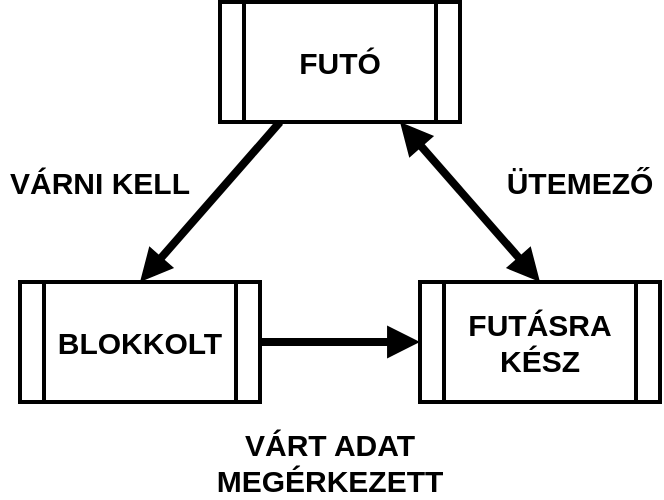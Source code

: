 <mxfile version="12.1.7" type="device" pages="28"><diagram id="28JCZhiwKcFpJ-8Aq7tk" name="Page-1"><mxGraphModel dx="1072" dy="952" grid="1" gridSize="10" guides="1" tooltips="1" connect="1" arrows="1" fold="1" page="1" pageScale="1" pageWidth="850" pageHeight="1100" math="0" shadow="0"><root><mxCell id="0"/><mxCell id="1" parent="0"/><mxCell id="Z6Y__DSJOU6XYFASrA5t-5" style="rounded=0;orthogonalLoop=1;jettySize=auto;html=1;exitX=0.25;exitY=1;exitDx=0;exitDy=0;entryX=0.5;entryY=0;entryDx=0;entryDy=0;fontSize=15;strokeWidth=4;endArrow=block;endFill=1;" parent="1" source="Z6Y__DSJOU6XYFASrA5t-2" target="Z6Y__DSJOU6XYFASrA5t-3" edge="1"><mxGeometry relative="1" as="geometry"/></mxCell><mxCell id="Z6Y__DSJOU6XYFASrA5t-2" value="FUTÓ" style="shape=process;whiteSpace=wrap;html=1;backgroundOutline=1;fontStyle=1;fontSize=15;strokeWidth=2;" parent="1" vertex="1"><mxGeometry x="340" y="140" width="120" height="60" as="geometry"/></mxCell><mxCell id="Z6Y__DSJOU6XYFASrA5t-6" style="edgeStyle=none;rounded=0;orthogonalLoop=1;jettySize=auto;html=1;exitX=1;exitY=0.5;exitDx=0;exitDy=0;entryX=0;entryY=0.5;entryDx=0;entryDy=0;strokeWidth=4;fontSize=15;endArrow=block;endFill=1;" parent="1" source="Z6Y__DSJOU6XYFASrA5t-3" target="Z6Y__DSJOU6XYFASrA5t-4" edge="1"><mxGeometry relative="1" as="geometry"/></mxCell><mxCell id="Z6Y__DSJOU6XYFASrA5t-3" value="BLOKKOLT" style="shape=process;whiteSpace=wrap;html=1;backgroundOutline=1;fontStyle=1;fontSize=15;strokeWidth=2;" parent="1" vertex="1"><mxGeometry x="240" y="280" width="120" height="60" as="geometry"/></mxCell><mxCell id="Z6Y__DSJOU6XYFASrA5t-7" style="edgeStyle=none;rounded=0;orthogonalLoop=1;jettySize=auto;html=1;exitX=0.5;exitY=0;exitDx=0;exitDy=0;entryX=0.75;entryY=1;entryDx=0;entryDy=0;strokeWidth=4;fontSize=15;startArrow=block;startFill=1;endArrow=block;endFill=1;" parent="1" source="Z6Y__DSJOU6XYFASrA5t-4" target="Z6Y__DSJOU6XYFASrA5t-2" edge="1"><mxGeometry relative="1" as="geometry"/></mxCell><mxCell id="Z6Y__DSJOU6XYFASrA5t-4" value="FUTÁSRA KÉSZ" style="shape=process;whiteSpace=wrap;html=1;backgroundOutline=1;fontStyle=1;fontSize=15;strokeWidth=2;" parent="1" vertex="1"><mxGeometry x="440" y="280" width="120" height="60" as="geometry"/></mxCell><mxCell id="Z6Y__DSJOU6XYFASrA5t-9" value="VÁRNI KELL" style="text;html=1;strokeColor=none;fillColor=none;align=center;verticalAlign=middle;whiteSpace=wrap;rounded=0;fontSize=15;fontStyle=1" parent="1" vertex="1"><mxGeometry x="230" y="220" width="100" height="20" as="geometry"/></mxCell><mxCell id="Z6Y__DSJOU6XYFASrA5t-10" value="ÜTEMEZŐ" style="text;html=1;strokeColor=none;fillColor=none;align=center;verticalAlign=middle;whiteSpace=wrap;rounded=0;fontSize=15;fontStyle=1" parent="1" vertex="1"><mxGeometry x="480" y="220" width="80" height="20" as="geometry"/></mxCell><mxCell id="Z6Y__DSJOU6XYFASrA5t-11" value="VÁRT ADAT MEGÉRKEZETT" style="text;html=1;strokeColor=none;fillColor=none;align=center;verticalAlign=middle;whiteSpace=wrap;rounded=0;fontSize=15;fontStyle=1" parent="1" vertex="1"><mxGeometry x="300" y="360" width="190" height="20" as="geometry"/></mxCell></root></mxGraphModel></diagram><diagram id="eqWD8MWhwRV6qqFSOQUW" name="I-node"><mxGraphModel dx="2048" dy="1178" grid="1" gridSize="10" guides="1" tooltips="1" connect="1" arrows="1" fold="1" page="1" pageScale="1" pageWidth="850" pageHeight="1100" math="0" shadow="0"><root><mxCell id="VATRPU1dkLFc5AV-7-dL-0"/><mxCell id="VATRPU1dkLFc5AV-7-dL-1" parent="VATRPU1dkLFc5AV-7-dL-0"/><mxCell id="VATRPU1dkLFc5AV-7-dL-2" value="Information" style="rounded=0;whiteSpace=wrap;html=1;strokeWidth=2;fontSize=16;fontStyle=1" vertex="1" parent="VATRPU1dkLFc5AV-7-dL-1"><mxGeometry x="40" y="90" width="120" height="30" as="geometry"/></mxCell><mxCell id="VATRPU1dkLFc5AV-7-dL-14" style="rounded=0;orthogonalLoop=1;jettySize=auto;html=1;exitX=1;exitY=0.5;exitDx=0;exitDy=0;entryX=0;entryY=0.5;entryDx=0;entryDy=0;fontSize=16;strokeWidth=2;" edge="1" parent="VATRPU1dkLFc5AV-7-dL-1" source="VATRPU1dkLFc5AV-7-dL-3" target="VATRPU1dkLFc5AV-7-dL-9"><mxGeometry relative="1" as="geometry"/></mxCell><mxCell id="VATRPU1dkLFc5AV-7-dL-3" value="1" style="rounded=0;whiteSpace=wrap;html=1;strokeWidth=2;fontSize=16;fontStyle=1" vertex="1" parent="VATRPU1dkLFc5AV-7-dL-1"><mxGeometry x="40" y="120" width="120" height="30" as="geometry"/></mxCell><mxCell id="VATRPU1dkLFc5AV-7-dL-15" style="edgeStyle=none;rounded=0;orthogonalLoop=1;jettySize=auto;html=1;exitX=1;exitY=0.5;exitDx=0;exitDy=0;entryX=0;entryY=0.5;entryDx=0;entryDy=0;strokeWidth=2;fontSize=16;" edge="1" parent="VATRPU1dkLFc5AV-7-dL-1" source="VATRPU1dkLFc5AV-7-dL-4" target="VATRPU1dkLFc5AV-7-dL-13"><mxGeometry relative="1" as="geometry"/></mxCell><mxCell id="VATRPU1dkLFc5AV-7-dL-4" value="2" style="rounded=0;whiteSpace=wrap;html=1;strokeWidth=2;fontSize=16;fontStyle=1" vertex="1" parent="VATRPU1dkLFc5AV-7-dL-1"><mxGeometry x="40" y="150" width="120" height="30" as="geometry"/></mxCell><mxCell id="VATRPU1dkLFc5AV-7-dL-5" value="..." style="rounded=0;whiteSpace=wrap;html=1;strokeWidth=2;fontSize=16;fontStyle=1;dashed=1;dashPattern=1 1;" vertex="1" parent="VATRPU1dkLFc5AV-7-dL-1"><mxGeometry x="40" y="180" width="120" height="30" as="geometry"/></mxCell><mxCell id="VATRPU1dkLFc5AV-7-dL-29" style="edgeStyle=none;rounded=0;orthogonalLoop=1;jettySize=auto;html=1;exitX=1;exitY=0.5;exitDx=0;exitDy=0;entryX=0;entryY=0.75;entryDx=0;entryDy=0;strokeWidth=2;fontSize=16;" edge="1" parent="VATRPU1dkLFc5AV-7-dL-1" source="VATRPU1dkLFc5AV-7-dL-6" target="VATRPU1dkLFc5AV-7-dL-17"><mxGeometry relative="1" as="geometry"/></mxCell><mxCell id="VATRPU1dkLFc5AV-7-dL-6" value="13" style="rounded=0;whiteSpace=wrap;html=1;strokeWidth=2;fontSize=16;fontStyle=1" vertex="1" parent="VATRPU1dkLFc5AV-7-dL-1"><mxGeometry x="40" y="210" width="120" height="30" as="geometry"/></mxCell><mxCell id="VATRPU1dkLFc5AV-7-dL-30" style="edgeStyle=none;rounded=0;orthogonalLoop=1;jettySize=auto;html=1;exitX=1;exitY=0.5;exitDx=0;exitDy=0;entryX=0;entryY=0.75;entryDx=0;entryDy=0;strokeWidth=2;fontSize=16;" edge="1" parent="VATRPU1dkLFc5AV-7-dL-1" source="VATRPU1dkLFc5AV-7-dL-7" target="VATRPU1dkLFc5AV-7-dL-23"><mxGeometry relative="1" as="geometry"/></mxCell><mxCell id="VATRPU1dkLFc5AV-7-dL-7" value="14" style="rounded=0;whiteSpace=wrap;html=1;strokeWidth=2;fontSize=16;fontStyle=1" vertex="1" parent="VATRPU1dkLFc5AV-7-dL-1"><mxGeometry x="40" y="240" width="120" height="30" as="geometry"/></mxCell><mxCell id="VATRPU1dkLFc5AV-7-dL-8" value="i-node" style="text;html=1;strokeColor=none;fillColor=none;align=center;verticalAlign=middle;whiteSpace=wrap;rounded=0;fontSize=16;fontStyle=1" vertex="1" parent="VATRPU1dkLFc5AV-7-dL-1"><mxGeometry x="70" y="50" width="60" height="20" as="geometry"/></mxCell><mxCell id="VATRPU1dkLFc5AV-7-dL-9" value="" style="whiteSpace=wrap;html=1;aspect=fixed;strokeWidth=2;fontSize=16;fillColor=#f5f5f5;strokeColor=#666666;fontColor=#333333;" vertex="1" parent="VATRPU1dkLFc5AV-7-dL-1"><mxGeometry x="250" y="95" width="50" height="50" as="geometry"/></mxCell><mxCell id="VATRPU1dkLFc5AV-7-dL-10" value="Direkt adat-blokkok" style="text;html=1;strokeColor=none;fillColor=none;align=center;verticalAlign=middle;whiteSpace=wrap;rounded=0;fontSize=16;fontStyle=1" vertex="1" parent="VATRPU1dkLFc5AV-7-dL-1"><mxGeometry x="245" y="50" width="60" height="20" as="geometry"/></mxCell><mxCell id="VATRPU1dkLFc5AV-7-dL-11" value="Indirekt adat-blokkok" style="text;html=1;strokeColor=none;fillColor=none;align=center;verticalAlign=middle;whiteSpace=wrap;rounded=0;fontSize=16;fontStyle=1" vertex="1" parent="VATRPU1dkLFc5AV-7-dL-1"><mxGeometry x="460" y="155" width="60" height="20" as="geometry"/></mxCell><mxCell id="VATRPU1dkLFc5AV-7-dL-12" value="&lt;br&gt;Duplán&lt;br&gt;Indirekt adat-blokkok" style="text;html=1;strokeColor=none;fillColor=none;align=center;verticalAlign=middle;whiteSpace=wrap;rounded=0;fontSize=16;fontStyle=1" vertex="1" parent="VATRPU1dkLFc5AV-7-dL-1"><mxGeometry x="690" y="245" width="60" height="20" as="geometry"/></mxCell><mxCell id="VATRPU1dkLFc5AV-7-dL-13" value="" style="whiteSpace=wrap;html=1;aspect=fixed;strokeWidth=2;fontSize=16;fillColor=#f5f5f5;strokeColor=#666666;fontColor=#333333;" vertex="1" parent="VATRPU1dkLFc5AV-7-dL-1"><mxGeometry x="250" y="150" width="50" height="50" as="geometry"/></mxCell><mxCell id="VATRPU1dkLFc5AV-7-dL-33" style="edgeStyle=none;rounded=0;orthogonalLoop=1;jettySize=auto;html=1;exitX=1;exitY=0.5;exitDx=0;exitDy=0;entryX=0;entryY=0.5;entryDx=0;entryDy=0;strokeWidth=2;fontSize=16;" edge="1" parent="VATRPU1dkLFc5AV-7-dL-1" source="VATRPU1dkLFc5AV-7-dL-16" target="VATRPU1dkLFc5AV-7-dL-31"><mxGeometry relative="1" as="geometry"/></mxCell><mxCell id="VATRPU1dkLFc5AV-7-dL-16" value="1" style="rounded=0;whiteSpace=wrap;html=1;strokeWidth=2;fontSize=16;fontStyle=1" vertex="1" parent="VATRPU1dkLFc5AV-7-dL-1"><mxGeometry x="300" y="225" width="120" height="30" as="geometry"/></mxCell><mxCell id="VATRPU1dkLFc5AV-7-dL-34" style="edgeStyle=none;rounded=0;orthogonalLoop=1;jettySize=auto;html=1;exitX=1;exitY=0.5;exitDx=0;exitDy=0;entryX=0;entryY=0.5;entryDx=0;entryDy=0;strokeWidth=2;fontSize=16;" edge="1" parent="VATRPU1dkLFc5AV-7-dL-1" source="VATRPU1dkLFc5AV-7-dL-17" target="VATRPU1dkLFc5AV-7-dL-32"><mxGeometry relative="1" as="geometry"/></mxCell><mxCell id="VATRPU1dkLFc5AV-7-dL-17" value="2" style="rounded=0;whiteSpace=wrap;html=1;strokeWidth=2;fontSize=16;fontStyle=1" vertex="1" parent="VATRPU1dkLFc5AV-7-dL-1"><mxGeometry x="300" y="255" width="120" height="30" as="geometry"/></mxCell><mxCell id="VATRPU1dkLFc5AV-7-dL-18" value="..." style="rounded=0;whiteSpace=wrap;html=1;strokeWidth=2;fontSize=16;fontStyle=1;dashed=1;dashPattern=1 2;" vertex="1" parent="VATRPU1dkLFc5AV-7-dL-1"><mxGeometry x="300" y="285" width="120" height="30" as="geometry"/></mxCell><mxCell id="VATRPU1dkLFc5AV-7-dL-19" value="128" style="rounded=0;whiteSpace=wrap;html=1;strokeWidth=2;fontSize=16;fontStyle=1" vertex="1" parent="VATRPU1dkLFc5AV-7-dL-1"><mxGeometry x="300" y="315" width="120" height="30" as="geometry"/></mxCell><mxCell id="VATRPU1dkLFc5AV-7-dL-21" value="Mutatók" style="text;html=1;strokeColor=none;fillColor=none;align=center;verticalAlign=middle;whiteSpace=wrap;rounded=0;fontSize=16;fontStyle=1" vertex="1" parent="VATRPU1dkLFc5AV-7-dL-1"><mxGeometry x="330" y="200" width="60" height="20" as="geometry"/></mxCell><mxCell id="VATRPU1dkLFc5AV-7-dL-45" style="edgeStyle=none;rounded=0;orthogonalLoop=1;jettySize=auto;html=1;exitX=1;exitY=0.5;exitDx=0;exitDy=0;entryX=0;entryY=0.75;entryDx=0;entryDy=0;strokeWidth=2;fontSize=16;" edge="1" parent="VATRPU1dkLFc5AV-7-dL-1" source="VATRPU1dkLFc5AV-7-dL-22" target="VATRPU1dkLFc5AV-7-dL-36"><mxGeometry relative="1" as="geometry"/></mxCell><mxCell id="VATRPU1dkLFc5AV-7-dL-22" value="1" style="rounded=0;whiteSpace=wrap;html=1;strokeWidth=2;fontSize=16;fontStyle=1" vertex="1" parent="VATRPU1dkLFc5AV-7-dL-1"><mxGeometry x="300" y="392.5" width="120" height="30" as="geometry"/></mxCell><mxCell id="VATRPU1dkLFc5AV-7-dL-46" style="edgeStyle=none;rounded=0;orthogonalLoop=1;jettySize=auto;html=1;exitX=1;exitY=0.5;exitDx=0;exitDy=0;entryX=0;entryY=0.75;entryDx=0;entryDy=0;strokeWidth=2;fontSize=16;" edge="1" parent="VATRPU1dkLFc5AV-7-dL-1" source="VATRPU1dkLFc5AV-7-dL-23" target="VATRPU1dkLFc5AV-7-dL-41"><mxGeometry relative="1" as="geometry"/></mxCell><mxCell id="VATRPU1dkLFc5AV-7-dL-23" value="2" style="rounded=0;whiteSpace=wrap;html=1;strokeWidth=2;fontSize=16;fontStyle=1" vertex="1" parent="VATRPU1dkLFc5AV-7-dL-1"><mxGeometry x="300" y="422.5" width="120" height="30" as="geometry"/></mxCell><mxCell id="VATRPU1dkLFc5AV-7-dL-24" value="..." style="rounded=0;whiteSpace=wrap;html=1;strokeWidth=2;fontSize=16;fontStyle=1;dashed=1;dashPattern=1 2;" vertex="1" parent="VATRPU1dkLFc5AV-7-dL-1"><mxGeometry x="300" y="452.5" width="120" height="30" as="geometry"/></mxCell><mxCell id="VATRPU1dkLFc5AV-7-dL-25" value="128" style="rounded=0;whiteSpace=wrap;html=1;strokeWidth=2;fontSize=16;fontStyle=1" vertex="1" parent="VATRPU1dkLFc5AV-7-dL-1"><mxGeometry x="300" y="482.5" width="120" height="30" as="geometry"/></mxCell><mxCell id="VATRPU1dkLFc5AV-7-dL-27" value="Mutatók" style="text;html=1;strokeColor=none;fillColor=none;align=center;verticalAlign=middle;whiteSpace=wrap;rounded=0;fontSize=16;fontStyle=1" vertex="1" parent="VATRPU1dkLFc5AV-7-dL-1"><mxGeometry x="330" y="370" width="60" height="20" as="geometry"/></mxCell><mxCell id="VATRPU1dkLFc5AV-7-dL-51" style="edgeStyle=none;rounded=0;orthogonalLoop=1;jettySize=auto;html=1;exitX=1;exitY=0.5;exitDx=0;exitDy=0;strokeWidth=2;fontSize=16;dashed=1;" edge="1" parent="VATRPU1dkLFc5AV-7-dL-1" source="VATRPU1dkLFc5AV-7-dL-28"><mxGeometry relative="1" as="geometry"><mxPoint x="300" y="590" as="targetPoint"/></mxGeometry></mxCell><mxCell id="VATRPU1dkLFc5AV-7-dL-28" value="15" style="rounded=0;whiteSpace=wrap;html=1;strokeWidth=2;fontSize=16;fontStyle=1" vertex="1" parent="VATRPU1dkLFc5AV-7-dL-1"><mxGeometry x="40" y="270" width="120" height="30" as="geometry"/></mxCell><mxCell id="VATRPU1dkLFc5AV-7-dL-31" value="" style="whiteSpace=wrap;html=1;aspect=fixed;strokeWidth=2;fontSize=16;fillColor=#f5f5f5;strokeColor=#666666;fontColor=#333333;" vertex="1" parent="VATRPU1dkLFc5AV-7-dL-1"><mxGeometry x="465" y="200" width="50" height="50" as="geometry"/></mxCell><mxCell id="VATRPU1dkLFc5AV-7-dL-32" value="" style="whiteSpace=wrap;html=1;aspect=fixed;strokeWidth=2;fontSize=16;fillColor=#f5f5f5;strokeColor=#666666;fontColor=#333333;" vertex="1" parent="VATRPU1dkLFc5AV-7-dL-1"><mxGeometry x="465" y="255" width="50" height="50" as="geometry"/></mxCell><mxCell id="VATRPU1dkLFc5AV-7-dL-49" style="edgeStyle=none;rounded=0;orthogonalLoop=1;jettySize=auto;html=1;exitX=1;exitY=0.5;exitDx=0;exitDy=0;entryX=0;entryY=0.5;entryDx=0;entryDy=0;strokeWidth=2;fontSize=16;" edge="1" parent="VATRPU1dkLFc5AV-7-dL-1" source="VATRPU1dkLFc5AV-7-dL-35" target="VATRPU1dkLFc5AV-7-dL-47"><mxGeometry relative="1" as="geometry"/></mxCell><mxCell id="VATRPU1dkLFc5AV-7-dL-35" value="1" style="rounded=0;whiteSpace=wrap;html=1;strokeWidth=2;fontSize=16;fontStyle=1" vertex="1" parent="VATRPU1dkLFc5AV-7-dL-1"><mxGeometry x="500" y="331.5" width="120" height="30" as="geometry"/></mxCell><mxCell id="VATRPU1dkLFc5AV-7-dL-50" style="edgeStyle=none;rounded=0;orthogonalLoop=1;jettySize=auto;html=1;exitX=1;exitY=0.5;exitDx=0;exitDy=0;entryX=0;entryY=0.5;entryDx=0;entryDy=0;strokeWidth=2;fontSize=16;" edge="1" parent="VATRPU1dkLFc5AV-7-dL-1" source="VATRPU1dkLFc5AV-7-dL-36" target="VATRPU1dkLFc5AV-7-dL-48"><mxGeometry relative="1" as="geometry"/></mxCell><mxCell id="VATRPU1dkLFc5AV-7-dL-36" value="2" style="rounded=0;whiteSpace=wrap;html=1;strokeWidth=2;fontSize=16;fontStyle=1" vertex="1" parent="VATRPU1dkLFc5AV-7-dL-1"><mxGeometry x="500" y="361.5" width="120" height="30" as="geometry"/></mxCell><mxCell id="VATRPU1dkLFc5AV-7-dL-37" value="..." style="rounded=0;whiteSpace=wrap;html=1;strokeWidth=2;fontSize=16;fontStyle=1;dashed=1;dashPattern=1 2;" vertex="1" parent="VATRPU1dkLFc5AV-7-dL-1"><mxGeometry x="500" y="391.5" width="120" height="30" as="geometry"/></mxCell><mxCell id="VATRPU1dkLFc5AV-7-dL-38" value="128" style="rounded=0;whiteSpace=wrap;html=1;strokeWidth=2;fontSize=16;fontStyle=1" vertex="1" parent="VATRPU1dkLFc5AV-7-dL-1"><mxGeometry x="500" y="421.5" width="120" height="30" as="geometry"/></mxCell><mxCell id="VATRPU1dkLFc5AV-7-dL-39" value="Mutatók" style="text;html=1;strokeColor=none;fillColor=none;align=center;verticalAlign=middle;whiteSpace=wrap;rounded=0;fontSize=16;fontStyle=1" vertex="1" parent="VATRPU1dkLFc5AV-7-dL-1"><mxGeometry x="530" y="309" width="60" height="20" as="geometry"/></mxCell><mxCell id="VATRPU1dkLFc5AV-7-dL-40" value="1" style="rounded=0;whiteSpace=wrap;html=1;strokeWidth=2;fontSize=16;fontStyle=1" vertex="1" parent="VATRPU1dkLFc5AV-7-dL-1"><mxGeometry x="500" y="490" width="120" height="30" as="geometry"/></mxCell><mxCell id="VATRPU1dkLFc5AV-7-dL-41" value="2" style="rounded=0;whiteSpace=wrap;html=1;strokeWidth=2;fontSize=16;fontStyle=1" vertex="1" parent="VATRPU1dkLFc5AV-7-dL-1"><mxGeometry x="500" y="520" width="120" height="30" as="geometry"/></mxCell><mxCell id="VATRPU1dkLFc5AV-7-dL-42" value="..." style="rounded=0;whiteSpace=wrap;html=1;strokeWidth=2;fontSize=16;fontStyle=1;dashed=1;dashPattern=1 2;" vertex="1" parent="VATRPU1dkLFc5AV-7-dL-1"><mxGeometry x="500" y="550" width="120" height="30" as="geometry"/></mxCell><mxCell id="VATRPU1dkLFc5AV-7-dL-43" value="128" style="rounded=0;whiteSpace=wrap;html=1;strokeWidth=2;fontSize=16;fontStyle=1" vertex="1" parent="VATRPU1dkLFc5AV-7-dL-1"><mxGeometry x="500" y="580" width="120" height="30" as="geometry"/></mxCell><mxCell id="VATRPU1dkLFc5AV-7-dL-44" value="Mutatók" style="text;html=1;strokeColor=none;fillColor=none;align=center;verticalAlign=middle;whiteSpace=wrap;rounded=0;fontSize=16;fontStyle=1" vertex="1" parent="VATRPU1dkLFc5AV-7-dL-1"><mxGeometry x="530" y="467.5" width="60" height="20" as="geometry"/></mxCell><mxCell id="VATRPU1dkLFc5AV-7-dL-47" value="" style="whiteSpace=wrap;html=1;aspect=fixed;strokeWidth=2;fontSize=16;fillColor=#f5f5f5;strokeColor=#666666;fontColor=#333333;" vertex="1" parent="VATRPU1dkLFc5AV-7-dL-1"><mxGeometry x="695" y="315" width="50" height="50" as="geometry"/></mxCell><mxCell id="VATRPU1dkLFc5AV-7-dL-48" value="" style="whiteSpace=wrap;html=1;aspect=fixed;strokeWidth=2;fontSize=16;fillColor=#f5f5f5;strokeColor=#666666;fontColor=#333333;" vertex="1" parent="VATRPU1dkLFc5AV-7-dL-1"><mxGeometry x="695" y="370" width="50" height="50" as="geometry"/></mxCell></root></mxGraphModel></diagram><diagram name="RAID0" id="K3ZMbfNLIx6UGOSCAF8F"><mxGraphModel dx="2048" dy="1178" grid="1" gridSize="10" guides="1" tooltips="1" connect="1" arrows="1" fold="1" page="1" pageScale="1" pageWidth="850" pageHeight="1100" math="0" shadow="0"><root><mxCell id="CadzStuIdIZUnbmy8WbS-0"/><mxCell id="CadzStuIdIZUnbmy8WbS-1" parent="CadzStuIdIZUnbmy8WbS-0"/><mxCell id="CadzStuIdIZUnbmy8WbS-2" value="" style="rounded=0;whiteSpace=wrap;html=1;fontFamily=Helvetica;fontSize=17;fontColor=#000000;align=center;strokeColor=#4D4D4D;strokeWidth=4;fillColor=#ffffff;" vertex="1" parent="CadzStuIdIZUnbmy8WbS-1"><mxGeometry x="195" y="110" width="120" height="190" as="geometry"/></mxCell><mxCell id="CadzStuIdIZUnbmy8WbS-3" value="A&lt;sub&gt;N&lt;/sub&gt;" style="shape=cylinder;whiteSpace=wrap;html=1;boundedLbl=1;backgroundOutline=1;strokeWidth=2;fontSize=17;fontStyle=1;fillColor=#ffcc99;strokeColor=#36393d;" vertex="1" parent="CadzStuIdIZUnbmy8WbS-1"><mxGeometry x="210" y="240" width="90" height="50" as="geometry"/></mxCell><mxCell id="CadzStuIdIZUnbmy8WbS-4" value="..." style="shape=cylinder;whiteSpace=wrap;html=1;boundedLbl=1;backgroundOutline=1;strokeWidth=2;fontSize=17;fontStyle=1;dashed=1;dashPattern=1 1;" vertex="1" parent="CadzStuIdIZUnbmy8WbS-1"><mxGeometry x="210" y="200" width="90" height="50" as="geometry"/></mxCell><mxCell id="CadzStuIdIZUnbmy8WbS-5" value="" style="whiteSpace=wrap;html=1;fontFamily=Helvetica;fontSize=17;fontColor=#000000;align=center;strokeColor=#4D4D4D;strokeWidth=4;fillColor=#ffffff;" vertex="1" parent="CadzStuIdIZUnbmy8WbS-1"><mxGeometry x="50" y="110" width="120" height="190" as="geometry"/></mxCell><mxCell id="CadzStuIdIZUnbmy8WbS-6" value="A&lt;sub&gt;N-1&lt;/sub&gt;" style="shape=cylinder;whiteSpace=wrap;html=1;boundedLbl=1;backgroundOutline=1;strokeWidth=2;fontSize=17;fontStyle=1;fillColor=#ffcc99;strokeColor=#36393d;" vertex="1" parent="CadzStuIdIZUnbmy8WbS-1"><mxGeometry x="60" y="240" width="90" height="50" as="geometry"/></mxCell><mxCell id="CadzStuIdIZUnbmy8WbS-7" value="..." style="shape=cylinder;whiteSpace=wrap;html=1;boundedLbl=1;backgroundOutline=1;strokeWidth=2;fontSize=17;fontStyle=1;dashed=1;dashPattern=1 1;" vertex="1" parent="CadzStuIdIZUnbmy8WbS-1"><mxGeometry x="60" y="200" width="90" height="50" as="geometry"/></mxCell><mxCell id="CadzStuIdIZUnbmy8WbS-8" style="edgeStyle=orthogonalEdgeStyle;rounded=1;orthogonalLoop=1;jettySize=auto;html=1;strokeWidth=4;fontSize=17;endArrow=none;endFill=0;exitX=0.5;exitY=0;exitDx=0;exitDy=0;entryX=0.5;entryY=0;entryDx=0;entryDy=0;" edge="1" parent="CadzStuIdIZUnbmy8WbS-1" source="CadzStuIdIZUnbmy8WbS-5" target="CadzStuIdIZUnbmy8WbS-2"><mxGeometry relative="1" as="geometry"><mxPoint x="70" y="90" as="sourcePoint"/><mxPoint x="320" y="60" as="targetPoint"/></mxGeometry></mxCell><mxCell id="CadzStuIdIZUnbmy8WbS-9" value="A&lt;sub&gt;4&lt;/sub&gt;" style="shape=cylinder;whiteSpace=wrap;html=1;boundedLbl=1;backgroundOutline=1;strokeWidth=2;fontSize=17;fontStyle=1;fillColor=#ffcc99;strokeColor=#36393d;" vertex="1" parent="CadzStuIdIZUnbmy8WbS-1"><mxGeometry x="210" y="160" width="90" height="50" as="geometry"/></mxCell><mxCell id="CadzStuIdIZUnbmy8WbS-10" value="A&lt;sub&gt;2&lt;/sub&gt;" style="shape=cylinder;whiteSpace=wrap;html=1;boundedLbl=1;backgroundOutline=1;strokeWidth=2;fontSize=17;fontStyle=1;fillColor=#ffcc99;strokeColor=#36393d;" vertex="1" parent="CadzStuIdIZUnbmy8WbS-1"><mxGeometry x="210" y="120" width="90" height="50" as="geometry"/></mxCell><mxCell id="CadzStuIdIZUnbmy8WbS-11" value="A&lt;sub&gt;3&lt;/sub&gt;" style="shape=cylinder;whiteSpace=wrap;html=1;boundedLbl=1;backgroundOutline=1;strokeWidth=2;fontSize=17;fontStyle=1;fillColor=#ffcc99;strokeColor=#36393d;" vertex="1" parent="CadzStuIdIZUnbmy8WbS-1"><mxGeometry x="60" y="160" width="90" height="50" as="geometry"/></mxCell><mxCell id="CadzStuIdIZUnbmy8WbS-12" value="A&lt;sub&gt;1&lt;/sub&gt;" style="shape=cylinder;whiteSpace=wrap;html=1;boundedLbl=1;backgroundOutline=1;strokeWidth=2;fontSize=17;fontStyle=1;fillColor=#ffcc99;strokeColor=#36393d;" vertex="1" parent="CadzStuIdIZUnbmy8WbS-1"><mxGeometry x="60" y="120" width="90" height="50" as="geometry"/></mxCell><mxCell id="CadzStuIdIZUnbmy8WbS-13" value="RAID 0" style="text;html=1;strokeColor=none;fillColor=none;align=center;verticalAlign=middle;whiteSpace=wrap;rounded=0;fontSize=17;fontStyle=1" vertex="1" parent="CadzStuIdIZUnbmy8WbS-1"><mxGeometry x="140" y="50" width="100" height="20" as="geometry"/></mxCell><mxCell id="45YD48nvZGZRjS0O2wDZ-0" value="Disk 1" style="text;html=1;strokeColor=none;fillColor=none;align=center;verticalAlign=middle;whiteSpace=wrap;rounded=0;fontSize=17;fontStyle=1;fontColor=#4D4D4D;" vertex="1" parent="CadzStuIdIZUnbmy8WbS-1"><mxGeometry x="60" y="310" width="100" height="20" as="geometry"/></mxCell><mxCell id="45YD48nvZGZRjS0O2wDZ-1" value="Disk 2" style="text;html=1;strokeColor=none;fillColor=none;align=center;verticalAlign=middle;whiteSpace=wrap;rounded=0;fontSize=17;fontStyle=1;fontColor=#4D4D4D;" vertex="1" parent="CadzStuIdIZUnbmy8WbS-1"><mxGeometry x="205" y="310" width="100" height="20" as="geometry"/></mxCell></root></mxGraphModel></diagram><diagram name="RAID0+1" id="ax4tgkoue48upkOI6kqW"><mxGraphModel dx="2048" dy="1178" grid="1" gridSize="10" guides="1" tooltips="1" connect="1" arrows="1" fold="1" page="1" pageScale="1" pageWidth="850" pageHeight="1100" math="0" shadow="0"><root><mxCell id="GZsMijI_fnt0BlSkyMS6-0"/><mxCell id="GZsMijI_fnt0BlSkyMS6-1" parent="GZsMijI_fnt0BlSkyMS6-0"/><mxCell id="GZsMijI_fnt0BlSkyMS6-2" value="" style="rounded=0;whiteSpace=wrap;html=1;fontFamily=Helvetica;fontSize=17;fontColor=#000000;align=center;strokeColor=#4D4D4D;strokeWidth=4;fillColor=#ffffff;" vertex="1" parent="GZsMijI_fnt0BlSkyMS6-1"><mxGeometry x="205" y="170" width="120" height="190" as="geometry"/></mxCell><mxCell id="GZsMijI_fnt0BlSkyMS6-3" value="A&lt;sub&gt;N&lt;/sub&gt;" style="shape=cylinder;whiteSpace=wrap;html=1;boundedLbl=1;backgroundOutline=1;strokeWidth=2;fontSize=17;fontStyle=1;fillColor=#ffff88;strokeColor=#36393d;" vertex="1" parent="GZsMijI_fnt0BlSkyMS6-1"><mxGeometry x="220" y="300" width="90" height="50" as="geometry"/></mxCell><mxCell id="GZsMijI_fnt0BlSkyMS6-4" value="..." style="shape=cylinder;whiteSpace=wrap;html=1;boundedLbl=1;backgroundOutline=1;strokeWidth=2;fontSize=17;fontStyle=1;dashed=1;dashPattern=1 1;" vertex="1" parent="GZsMijI_fnt0BlSkyMS6-1"><mxGeometry x="220" y="260" width="90" height="50" as="geometry"/></mxCell><mxCell id="GZsMijI_fnt0BlSkyMS6-5" value="" style="whiteSpace=wrap;html=1;fontFamily=Helvetica;fontSize=17;fontColor=#000000;align=center;strokeColor=#4D4D4D;strokeWidth=4;fillColor=#ffffff;" vertex="1" parent="GZsMijI_fnt0BlSkyMS6-1"><mxGeometry x="60" y="170" width="120" height="190" as="geometry"/></mxCell><mxCell id="GZsMijI_fnt0BlSkyMS6-6" value="A&lt;sub&gt;N-1&lt;/sub&gt;" style="shape=cylinder;whiteSpace=wrap;html=1;boundedLbl=1;backgroundOutline=1;strokeWidth=2;fontSize=17;fontStyle=1;fillColor=#ffff88;strokeColor=#36393d;" vertex="1" parent="GZsMijI_fnt0BlSkyMS6-1"><mxGeometry x="70" y="300" width="90" height="50" as="geometry"/></mxCell><mxCell id="GZsMijI_fnt0BlSkyMS6-7" value="..." style="shape=cylinder;whiteSpace=wrap;html=1;boundedLbl=1;backgroundOutline=1;strokeWidth=2;fontSize=17;fontStyle=1;dashed=1;dashPattern=1 1;" vertex="1" parent="GZsMijI_fnt0BlSkyMS6-1"><mxGeometry x="70" y="260" width="90" height="50" as="geometry"/></mxCell><mxCell id="GZsMijI_fnt0BlSkyMS6-8" style="edgeStyle=orthogonalEdgeStyle;rounded=1;orthogonalLoop=1;jettySize=auto;html=1;strokeWidth=4;fontSize=17;endArrow=none;endFill=0;exitX=0.5;exitY=0;exitDx=0;exitDy=0;entryX=0.5;entryY=0;entryDx=0;entryDy=0;" edge="1" parent="GZsMijI_fnt0BlSkyMS6-1" source="GZsMijI_fnt0BlSkyMS6-5" target="GZsMijI_fnt0BlSkyMS6-2"><mxGeometry relative="1" as="geometry"><mxPoint x="80" y="150" as="sourcePoint"/><mxPoint x="330" y="120" as="targetPoint"/></mxGeometry></mxCell><mxCell id="GZsMijI_fnt0BlSkyMS6-9" value="A&lt;sub&gt;4&lt;/sub&gt;" style="shape=cylinder;whiteSpace=wrap;html=1;boundedLbl=1;backgroundOutline=1;strokeWidth=2;fontSize=17;fontStyle=1;fillColor=#ffff88;strokeColor=#36393d;" vertex="1" parent="GZsMijI_fnt0BlSkyMS6-1"><mxGeometry x="220" y="220" width="90" height="50" as="geometry"/></mxCell><mxCell id="GZsMijI_fnt0BlSkyMS6-10" value="A&lt;sub&gt;2&lt;/sub&gt;" style="shape=cylinder;whiteSpace=wrap;html=1;boundedLbl=1;backgroundOutline=1;strokeWidth=2;fontSize=17;fontStyle=1;fillColor=#ffff88;strokeColor=#36393d;" vertex="1" parent="GZsMijI_fnt0BlSkyMS6-1"><mxGeometry x="220" y="180" width="90" height="50" as="geometry"/></mxCell><mxCell id="GZsMijI_fnt0BlSkyMS6-11" value="A&lt;sub&gt;3&lt;/sub&gt;" style="shape=cylinder;whiteSpace=wrap;html=1;boundedLbl=1;backgroundOutline=1;strokeWidth=2;fontSize=17;fontStyle=1;fillColor=#ffff88;strokeColor=#36393d;" vertex="1" parent="GZsMijI_fnt0BlSkyMS6-1"><mxGeometry x="70" y="220" width="90" height="50" as="geometry"/></mxCell><mxCell id="GZsMijI_fnt0BlSkyMS6-12" value="A&lt;sub&gt;1&lt;/sub&gt;" style="shape=cylinder;whiteSpace=wrap;html=1;boundedLbl=1;backgroundOutline=1;strokeWidth=2;fontSize=17;fontStyle=1;fillColor=#ffff88;strokeColor=#36393d;" vertex="1" parent="GZsMijI_fnt0BlSkyMS6-1"><mxGeometry x="70" y="180" width="90" height="50" as="geometry"/></mxCell><mxCell id="GZsMijI_fnt0BlSkyMS6-13" value="RAID 0" style="text;html=1;strokeColor=none;fillColor=none;align=center;verticalAlign=middle;whiteSpace=wrap;rounded=0;fontSize=17;fontStyle=1" vertex="1" parent="GZsMijI_fnt0BlSkyMS6-1"><mxGeometry x="150" y="120" width="100" height="20" as="geometry"/></mxCell><mxCell id="GZsMijI_fnt0BlSkyMS6-14" value="" style="rounded=0;whiteSpace=wrap;html=1;fontFamily=Helvetica;fontSize=17;fontColor=#000000;align=center;strokeColor=#4D4D4D;strokeWidth=4;fillColor=#ffffff;" vertex="1" parent="GZsMijI_fnt0BlSkyMS6-1"><mxGeometry x="505" y="170" width="120" height="190" as="geometry"/></mxCell><mxCell id="GZsMijI_fnt0BlSkyMS6-15" value="A&lt;sub&gt;N&lt;/sub&gt;" style="shape=cylinder;whiteSpace=wrap;html=1;boundedLbl=1;backgroundOutline=1;strokeWidth=2;fontSize=17;fontStyle=1;fillColor=#ffff88;strokeColor=#36393d;" vertex="1" parent="GZsMijI_fnt0BlSkyMS6-1"><mxGeometry x="520" y="300" width="90" height="50" as="geometry"/></mxCell><mxCell id="GZsMijI_fnt0BlSkyMS6-16" value="..." style="shape=cylinder;whiteSpace=wrap;html=1;boundedLbl=1;backgroundOutline=1;strokeWidth=2;fontSize=17;fontStyle=1;dashed=1;dashPattern=1 1;" vertex="1" parent="GZsMijI_fnt0BlSkyMS6-1"><mxGeometry x="520" y="260" width="90" height="50" as="geometry"/></mxCell><mxCell id="GZsMijI_fnt0BlSkyMS6-17" value="" style="whiteSpace=wrap;html=1;fontFamily=Helvetica;fontSize=17;fontColor=#000000;align=center;strokeColor=#4D4D4D;strokeWidth=4;fillColor=#ffffff;" vertex="1" parent="GZsMijI_fnt0BlSkyMS6-1"><mxGeometry x="360" y="170" width="120" height="190" as="geometry"/></mxCell><mxCell id="GZsMijI_fnt0BlSkyMS6-18" value="A&lt;sub&gt;N-1&lt;/sub&gt;" style="shape=cylinder;whiteSpace=wrap;html=1;boundedLbl=1;backgroundOutline=1;strokeWidth=2;fontSize=17;fontStyle=1;fillColor=#ffff88;strokeColor=#36393d;" vertex="1" parent="GZsMijI_fnt0BlSkyMS6-1"><mxGeometry x="370" y="300" width="90" height="50" as="geometry"/></mxCell><mxCell id="GZsMijI_fnt0BlSkyMS6-19" value="..." style="shape=cylinder;whiteSpace=wrap;html=1;boundedLbl=1;backgroundOutline=1;strokeWidth=2;fontSize=17;fontStyle=1;dashed=1;dashPattern=1 1;" vertex="1" parent="GZsMijI_fnt0BlSkyMS6-1"><mxGeometry x="370" y="260" width="90" height="50" as="geometry"/></mxCell><mxCell id="GZsMijI_fnt0BlSkyMS6-20" style="edgeStyle=orthogonalEdgeStyle;rounded=1;orthogonalLoop=1;jettySize=auto;html=1;strokeWidth=4;fontSize=17;endArrow=none;endFill=0;exitX=0.5;exitY=0;exitDx=0;exitDy=0;entryX=0.5;entryY=0;entryDx=0;entryDy=0;" edge="1" parent="GZsMijI_fnt0BlSkyMS6-1" source="GZsMijI_fnt0BlSkyMS6-17" target="GZsMijI_fnt0BlSkyMS6-14"><mxGeometry relative="1" as="geometry"><mxPoint x="380" y="150" as="sourcePoint"/><mxPoint x="630" y="120" as="targetPoint"/></mxGeometry></mxCell><mxCell id="GZsMijI_fnt0BlSkyMS6-21" value="A&lt;sub&gt;4&lt;/sub&gt;" style="shape=cylinder;whiteSpace=wrap;html=1;boundedLbl=1;backgroundOutline=1;strokeWidth=2;fontSize=17;fontStyle=1;fillColor=#ffff88;strokeColor=#36393d;" vertex="1" parent="GZsMijI_fnt0BlSkyMS6-1"><mxGeometry x="520" y="220" width="90" height="50" as="geometry"/></mxCell><mxCell id="GZsMijI_fnt0BlSkyMS6-22" value="A&lt;sub&gt;2&lt;/sub&gt;" style="shape=cylinder;whiteSpace=wrap;html=1;boundedLbl=1;backgroundOutline=1;strokeWidth=2;fontSize=17;fontStyle=1;fillColor=#ffff88;strokeColor=#36393d;" vertex="1" parent="GZsMijI_fnt0BlSkyMS6-1"><mxGeometry x="520" y="180" width="90" height="50" as="geometry"/></mxCell><mxCell id="GZsMijI_fnt0BlSkyMS6-23" value="A&lt;sub&gt;3&lt;/sub&gt;" style="shape=cylinder;whiteSpace=wrap;html=1;boundedLbl=1;backgroundOutline=1;strokeWidth=2;fontSize=17;fontStyle=1;fillColor=#ffff88;strokeColor=#36393d;" vertex="1" parent="GZsMijI_fnt0BlSkyMS6-1"><mxGeometry x="370" y="220" width="90" height="50" as="geometry"/></mxCell><mxCell id="GZsMijI_fnt0BlSkyMS6-24" value="A&lt;sub&gt;1&lt;/sub&gt;" style="shape=cylinder;whiteSpace=wrap;html=1;boundedLbl=1;backgroundOutline=1;strokeWidth=2;fontSize=17;fontStyle=1;fillColor=#ffff88;strokeColor=#36393d;" vertex="1" parent="GZsMijI_fnt0BlSkyMS6-1"><mxGeometry x="370" y="180" width="90" height="50" as="geometry"/></mxCell><mxCell id="GZsMijI_fnt0BlSkyMS6-25" value="RAID 0" style="text;html=1;strokeColor=none;fillColor=none;align=center;verticalAlign=middle;whiteSpace=wrap;rounded=0;fontSize=17;fontStyle=1" vertex="1" parent="GZsMijI_fnt0BlSkyMS6-1"><mxGeometry x="440" y="120" width="100" height="20" as="geometry"/></mxCell><mxCell id="GZsMijI_fnt0BlSkyMS6-26" value="RAID 1" style="text;html=1;strokeColor=none;fillColor=none;align=center;verticalAlign=middle;whiteSpace=wrap;rounded=0;fontSize=17;fontStyle=1" vertex="1" parent="GZsMijI_fnt0BlSkyMS6-1"><mxGeometry x="290" y="70" width="100" height="20" as="geometry"/></mxCell><mxCell id="GZsMijI_fnt0BlSkyMS6-27" style="edgeStyle=orthogonalEdgeStyle;rounded=1;orthogonalLoop=1;jettySize=auto;html=1;strokeWidth=4;fontSize=17;endArrow=none;endFill=0;exitX=0.5;exitY=0;exitDx=0;exitDy=0;entryX=0.5;entryY=0;entryDx=0;entryDy=0;" edge="1" parent="GZsMijI_fnt0BlSkyMS6-1" source="GZsMijI_fnt0BlSkyMS6-13" target="GZsMijI_fnt0BlSkyMS6-25"><mxGeometry relative="1" as="geometry"><mxPoint x="270" y="90" as="sourcePoint"/><mxPoint x="415" y="90" as="targetPoint"/></mxGeometry></mxCell><mxCell id="hyuJ05Bj-jlFIek94KjA-0" value="Disk 1" style="text;html=1;strokeColor=none;fillColor=none;align=center;verticalAlign=middle;whiteSpace=wrap;rounded=0;fontSize=17;fontStyle=1;fontColor=#4D4D4D;" vertex="1" parent="GZsMijI_fnt0BlSkyMS6-1"><mxGeometry x="70" y="370" width="100" height="20" as="geometry"/></mxCell><mxCell id="hyuJ05Bj-jlFIek94KjA-1" value="Disk 2" style="text;html=1;strokeColor=none;fillColor=none;align=center;verticalAlign=middle;whiteSpace=wrap;rounded=0;fontSize=17;fontStyle=1;fontColor=#4D4D4D;" vertex="1" parent="GZsMijI_fnt0BlSkyMS6-1"><mxGeometry x="215" y="370" width="100" height="20" as="geometry"/></mxCell><mxCell id="hyuJ05Bj-jlFIek94KjA-2" value="Disk 3" style="text;html=1;strokeColor=none;fillColor=none;align=center;verticalAlign=middle;whiteSpace=wrap;rounded=0;fontSize=17;fontStyle=1;fontColor=#4D4D4D;" vertex="1" parent="GZsMijI_fnt0BlSkyMS6-1"><mxGeometry x="365" y="370" width="100" height="20" as="geometry"/></mxCell><mxCell id="hyuJ05Bj-jlFIek94KjA-3" value="Disk 4" style="text;html=1;strokeColor=none;fillColor=none;align=center;verticalAlign=middle;whiteSpace=wrap;rounded=0;fontSize=17;fontStyle=1;fontColor=#4D4D4D;" vertex="1" parent="GZsMijI_fnt0BlSkyMS6-1"><mxGeometry x="510" y="370" width="100" height="20" as="geometry"/></mxCell></root></mxGraphModel></diagram><diagram name="RAID1+0" id="8p4lb9b25Wf71STrBBpv"><mxGraphModel dx="2048" dy="1178" grid="1" gridSize="10" guides="1" tooltips="1" connect="1" arrows="1" fold="1" page="1" pageScale="1" pageWidth="850" pageHeight="1100" math="0" shadow="0"><root><mxCell id="jtWpqVx5Ctdn-YueBUlt-0"/><mxCell id="jtWpqVx5Ctdn-YueBUlt-1" parent="jtWpqVx5Ctdn-YueBUlt-0"/><mxCell id="i3MvHGMxKydOBCwbvdfk-1" style="edgeStyle=orthogonalEdgeStyle;rounded=1;orthogonalLoop=1;jettySize=auto;html=1;exitX=0;exitY=0.75;exitDx=0;exitDy=0;entryX=1;entryY=0.75;entryDx=0;entryDy=0;endArrow=block;endFill=1;strokeWidth=4;fontSize=17;" edge="1" parent="jtWpqVx5Ctdn-YueBUlt-1" source="jtWpqVx5Ctdn-YueBUlt-2" target="jtWpqVx5Ctdn-YueBUlt-5"><mxGeometry relative="1" as="geometry"/></mxCell><mxCell id="jtWpqVx5Ctdn-YueBUlt-2" value="" style="rounded=0;whiteSpace=wrap;html=1;fontFamily=Helvetica;fontSize=17;fontColor=#000000;align=center;strokeColor=#4D4D4D;strokeWidth=4;fillColor=#ffffff;" vertex="1" parent="jtWpqVx5Ctdn-YueBUlt-1"><mxGeometry x="205" y="170" width="120" height="190" as="geometry"/></mxCell><mxCell id="jtWpqVx5Ctdn-YueBUlt-3" value="A&lt;sub&gt;N-1&lt;/sub&gt;" style="shape=cylinder;whiteSpace=wrap;html=1;boundedLbl=1;backgroundOutline=1;strokeWidth=2;fontSize=17;fontStyle=1;fillColor=#ffff88;strokeColor=#36393d;" vertex="1" parent="jtWpqVx5Ctdn-YueBUlt-1"><mxGeometry x="220" y="300" width="90" height="50" as="geometry"/></mxCell><mxCell id="jtWpqVx5Ctdn-YueBUlt-4" value="..." style="shape=cylinder;whiteSpace=wrap;html=1;boundedLbl=1;backgroundOutline=1;strokeWidth=2;fontSize=17;fontStyle=1;dashed=1;dashPattern=1 1;" vertex="1" parent="jtWpqVx5Ctdn-YueBUlt-1"><mxGeometry x="220" y="260" width="90" height="50" as="geometry"/></mxCell><mxCell id="i3MvHGMxKydOBCwbvdfk-0" style="edgeStyle=orthogonalEdgeStyle;rounded=1;orthogonalLoop=1;jettySize=auto;html=1;exitX=1;exitY=0.25;exitDx=0;exitDy=0;entryX=0;entryY=0.25;entryDx=0;entryDy=0;endArrow=block;endFill=1;strokeWidth=4;fontSize=17;" edge="1" parent="jtWpqVx5Ctdn-YueBUlt-1" source="jtWpqVx5Ctdn-YueBUlt-5" target="jtWpqVx5Ctdn-YueBUlt-2"><mxGeometry relative="1" as="geometry"/></mxCell><mxCell id="jtWpqVx5Ctdn-YueBUlt-5" value="" style="whiteSpace=wrap;html=1;fontFamily=Helvetica;fontSize=17;fontColor=#000000;align=center;strokeColor=#4D4D4D;strokeWidth=4;fillColor=#ffffff;" vertex="1" parent="jtWpqVx5Ctdn-YueBUlt-1"><mxGeometry x="60" y="170" width="120" height="190" as="geometry"/></mxCell><mxCell id="jtWpqVx5Ctdn-YueBUlt-6" value="A&lt;sub&gt;N-1&lt;/sub&gt;" style="shape=cylinder;whiteSpace=wrap;html=1;boundedLbl=1;backgroundOutline=1;strokeWidth=2;fontSize=17;fontStyle=1;fillColor=#ffcc99;strokeColor=#36393d;" vertex="1" parent="jtWpqVx5Ctdn-YueBUlt-1"><mxGeometry x="70" y="300" width="90" height="50" as="geometry"/></mxCell><mxCell id="jtWpqVx5Ctdn-YueBUlt-7" value="..." style="shape=cylinder;whiteSpace=wrap;html=1;boundedLbl=1;backgroundOutline=1;strokeWidth=2;fontSize=17;fontStyle=1;dashed=1;dashPattern=1 1;" vertex="1" parent="jtWpqVx5Ctdn-YueBUlt-1"><mxGeometry x="70" y="260" width="90" height="50" as="geometry"/></mxCell><mxCell id="jtWpqVx5Ctdn-YueBUlt-8" style="edgeStyle=orthogonalEdgeStyle;rounded=1;orthogonalLoop=1;jettySize=auto;html=1;strokeWidth=4;fontSize=17;endArrow=none;endFill=0;exitX=0.5;exitY=0;exitDx=0;exitDy=0;entryX=0.5;entryY=0;entryDx=0;entryDy=0;" edge="1" parent="jtWpqVx5Ctdn-YueBUlt-1" source="jtWpqVx5Ctdn-YueBUlt-5" target="jtWpqVx5Ctdn-YueBUlt-2"><mxGeometry relative="1" as="geometry"><mxPoint x="80" y="150" as="sourcePoint"/><mxPoint x="330" y="120" as="targetPoint"/></mxGeometry></mxCell><mxCell id="jtWpqVx5Ctdn-YueBUlt-9" value="A&lt;sub&gt;3&lt;/sub&gt;" style="shape=cylinder;whiteSpace=wrap;html=1;boundedLbl=1;backgroundOutline=1;strokeWidth=2;fontSize=17;fontStyle=1;fillColor=#ffff88;strokeColor=#36393d;" vertex="1" parent="jtWpqVx5Ctdn-YueBUlt-1"><mxGeometry x="220" y="220" width="90" height="50" as="geometry"/></mxCell><mxCell id="jtWpqVx5Ctdn-YueBUlt-10" value="A&lt;sub&gt;1&lt;/sub&gt;" style="shape=cylinder;whiteSpace=wrap;html=1;boundedLbl=1;backgroundOutline=1;strokeWidth=2;fontSize=17;fontStyle=1;fillColor=#ffff88;strokeColor=#36393d;" vertex="1" parent="jtWpqVx5Ctdn-YueBUlt-1"><mxGeometry x="220" y="180" width="90" height="50" as="geometry"/></mxCell><mxCell id="jtWpqVx5Ctdn-YueBUlt-11" value="A&lt;sub&gt;3&lt;/sub&gt;" style="shape=cylinder;whiteSpace=wrap;html=1;boundedLbl=1;backgroundOutline=1;strokeWidth=2;fontSize=17;fontStyle=1;fillColor=#ffcc99;strokeColor=#36393d;" vertex="1" parent="jtWpqVx5Ctdn-YueBUlt-1"><mxGeometry x="70" y="220" width="90" height="50" as="geometry"/></mxCell><mxCell id="jtWpqVx5Ctdn-YueBUlt-12" value="A&lt;sub&gt;1&lt;/sub&gt;" style="shape=cylinder;whiteSpace=wrap;html=1;boundedLbl=1;backgroundOutline=1;strokeWidth=2;fontSize=17;fontStyle=1;fillColor=#ffcc99;strokeColor=#36393d;" vertex="1" parent="jtWpqVx5Ctdn-YueBUlt-1"><mxGeometry x="70" y="180" width="90" height="50" as="geometry"/></mxCell><mxCell id="jtWpqVx5Ctdn-YueBUlt-13" value="RAID 1" style="text;html=1;strokeColor=none;fillColor=none;align=center;verticalAlign=middle;whiteSpace=wrap;rounded=0;fontSize=17;fontStyle=1" vertex="1" parent="jtWpqVx5Ctdn-YueBUlt-1"><mxGeometry x="150" y="120" width="100" height="20" as="geometry"/></mxCell><mxCell id="i3MvHGMxKydOBCwbvdfk-3" style="edgeStyle=orthogonalEdgeStyle;rounded=1;orthogonalLoop=1;jettySize=auto;html=1;exitX=0;exitY=0.75;exitDx=0;exitDy=0;entryX=1;entryY=0.75;entryDx=0;entryDy=0;endArrow=block;endFill=1;strokeWidth=4;fontSize=17;" edge="1" parent="jtWpqVx5Ctdn-YueBUlt-1" source="jtWpqVx5Ctdn-YueBUlt-14" target="jtWpqVx5Ctdn-YueBUlt-17"><mxGeometry relative="1" as="geometry"/></mxCell><mxCell id="jtWpqVx5Ctdn-YueBUlt-14" value="" style="rounded=0;whiteSpace=wrap;html=1;fontFamily=Helvetica;fontSize=17;fontColor=#000000;align=center;strokeColor=#4D4D4D;strokeWidth=4;fillColor=#ffffff;" vertex="1" parent="jtWpqVx5Ctdn-YueBUlt-1"><mxGeometry x="505" y="170" width="120" height="190" as="geometry"/></mxCell><mxCell id="jtWpqVx5Ctdn-YueBUlt-15" value="A&lt;sub&gt;N&lt;/sub&gt;" style="shape=cylinder;whiteSpace=wrap;html=1;boundedLbl=1;backgroundOutline=1;strokeWidth=2;fontSize=17;fontStyle=1;fillColor=#ffff88;strokeColor=#36393d;" vertex="1" parent="jtWpqVx5Ctdn-YueBUlt-1"><mxGeometry x="520" y="300" width="90" height="50" as="geometry"/></mxCell><mxCell id="jtWpqVx5Ctdn-YueBUlt-16" value="..." style="shape=cylinder;whiteSpace=wrap;html=1;boundedLbl=1;backgroundOutline=1;strokeWidth=2;fontSize=17;fontStyle=1;dashed=1;dashPattern=1 1;" vertex="1" parent="jtWpqVx5Ctdn-YueBUlt-1"><mxGeometry x="520" y="260" width="90" height="50" as="geometry"/></mxCell><mxCell id="i3MvHGMxKydOBCwbvdfk-2" style="edgeStyle=orthogonalEdgeStyle;rounded=1;orthogonalLoop=1;jettySize=auto;html=1;exitX=1;exitY=0.25;exitDx=0;exitDy=0;entryX=0;entryY=0.25;entryDx=0;entryDy=0;endArrow=block;endFill=1;strokeWidth=4;fontSize=17;" edge="1" parent="jtWpqVx5Ctdn-YueBUlt-1" source="jtWpqVx5Ctdn-YueBUlt-17" target="jtWpqVx5Ctdn-YueBUlt-14"><mxGeometry relative="1" as="geometry"/></mxCell><mxCell id="jtWpqVx5Ctdn-YueBUlt-17" value="" style="whiteSpace=wrap;html=1;fontFamily=Helvetica;fontSize=17;fontColor=#000000;align=center;strokeColor=#4D4D4D;strokeWidth=4;fillColor=#ffffff;" vertex="1" parent="jtWpqVx5Ctdn-YueBUlt-1"><mxGeometry x="360" y="170" width="120" height="190" as="geometry"/></mxCell><mxCell id="jtWpqVx5Ctdn-YueBUlt-18" value="A&lt;sub&gt;N&lt;/sub&gt;" style="shape=cylinder;whiteSpace=wrap;html=1;boundedLbl=1;backgroundOutline=1;strokeWidth=2;fontSize=17;fontStyle=1;fillColor=#ffcc99;strokeColor=#36393d;" vertex="1" parent="jtWpqVx5Ctdn-YueBUlt-1"><mxGeometry x="370" y="300" width="90" height="50" as="geometry"/></mxCell><mxCell id="jtWpqVx5Ctdn-YueBUlt-19" value="..." style="shape=cylinder;whiteSpace=wrap;html=1;boundedLbl=1;backgroundOutline=1;strokeWidth=2;fontSize=17;fontStyle=1;dashed=1;dashPattern=1 1;" vertex="1" parent="jtWpqVx5Ctdn-YueBUlt-1"><mxGeometry x="370" y="260" width="90" height="50" as="geometry"/></mxCell><mxCell id="jtWpqVx5Ctdn-YueBUlt-20" style="edgeStyle=orthogonalEdgeStyle;rounded=1;orthogonalLoop=1;jettySize=auto;html=1;strokeWidth=4;fontSize=17;endArrow=none;endFill=0;exitX=0.5;exitY=0;exitDx=0;exitDy=0;entryX=0.5;entryY=0;entryDx=0;entryDy=0;" edge="1" parent="jtWpqVx5Ctdn-YueBUlt-1" source="jtWpqVx5Ctdn-YueBUlt-17" target="jtWpqVx5Ctdn-YueBUlt-14"><mxGeometry relative="1" as="geometry"><mxPoint x="380" y="150" as="sourcePoint"/><mxPoint x="630" y="120" as="targetPoint"/></mxGeometry></mxCell><mxCell id="jtWpqVx5Ctdn-YueBUlt-21" value="A&lt;sub&gt;5&lt;/sub&gt;" style="shape=cylinder;whiteSpace=wrap;html=1;boundedLbl=1;backgroundOutline=1;strokeWidth=2;fontSize=17;fontStyle=1;fillColor=#ffff88;strokeColor=#36393d;" vertex="1" parent="jtWpqVx5Ctdn-YueBUlt-1"><mxGeometry x="520" y="220" width="90" height="50" as="geometry"/></mxCell><mxCell id="jtWpqVx5Ctdn-YueBUlt-22" value="A&lt;sub&gt;2&lt;/sub&gt;" style="shape=cylinder;whiteSpace=wrap;html=1;boundedLbl=1;backgroundOutline=1;strokeWidth=2;fontSize=17;fontStyle=1;fillColor=#ffff88;strokeColor=#36393d;" vertex="1" parent="jtWpqVx5Ctdn-YueBUlt-1"><mxGeometry x="520" y="180" width="90" height="50" as="geometry"/></mxCell><mxCell id="jtWpqVx5Ctdn-YueBUlt-23" value="A&lt;sub&gt;4&lt;/sub&gt;" style="shape=cylinder;whiteSpace=wrap;html=1;boundedLbl=1;backgroundOutline=1;strokeWidth=2;fontSize=17;fontStyle=1;fillColor=#ffcc99;strokeColor=#36393d;" vertex="1" parent="jtWpqVx5Ctdn-YueBUlt-1"><mxGeometry x="370" y="220" width="90" height="50" as="geometry"/></mxCell><mxCell id="jtWpqVx5Ctdn-YueBUlt-24" value="A&lt;sub&gt;2&lt;/sub&gt;" style="shape=cylinder;whiteSpace=wrap;html=1;boundedLbl=1;backgroundOutline=1;strokeWidth=2;fontSize=17;fontStyle=1;fillColor=#ffcc99;strokeColor=#36393d;" vertex="1" parent="jtWpqVx5Ctdn-YueBUlt-1"><mxGeometry x="370" y="180" width="90" height="50" as="geometry"/></mxCell><mxCell id="jtWpqVx5Ctdn-YueBUlt-25" value="RAID 1" style="text;html=1;strokeColor=none;fillColor=none;align=center;verticalAlign=middle;whiteSpace=wrap;rounded=0;fontSize=17;fontStyle=1" vertex="1" parent="jtWpqVx5Ctdn-YueBUlt-1"><mxGeometry x="440" y="120" width="100" height="20" as="geometry"/></mxCell><mxCell id="jtWpqVx5Ctdn-YueBUlt-26" value="RAID 0" style="text;html=1;strokeColor=none;fillColor=none;align=center;verticalAlign=middle;whiteSpace=wrap;rounded=0;fontSize=17;fontStyle=1" vertex="1" parent="jtWpqVx5Ctdn-YueBUlt-1"><mxGeometry x="290" y="70" width="100" height="20" as="geometry"/></mxCell><mxCell id="jtWpqVx5Ctdn-YueBUlt-27" style="edgeStyle=orthogonalEdgeStyle;rounded=1;orthogonalLoop=1;jettySize=auto;html=1;strokeWidth=4;fontSize=17;endArrow=none;endFill=0;exitX=0.5;exitY=0;exitDx=0;exitDy=0;entryX=0.5;entryY=0;entryDx=0;entryDy=0;" edge="1" parent="jtWpqVx5Ctdn-YueBUlt-1" source="jtWpqVx5Ctdn-YueBUlt-13" target="jtWpqVx5Ctdn-YueBUlt-25"><mxGeometry relative="1" as="geometry"><mxPoint x="270" y="90" as="sourcePoint"/><mxPoint x="415" y="90" as="targetPoint"/></mxGeometry></mxCell><mxCell id="WHZWbM_zpkciKTeeUpiZ-0" value="Disk 1" style="text;html=1;strokeColor=none;fillColor=none;align=center;verticalAlign=middle;whiteSpace=wrap;rounded=0;fontSize=17;fontStyle=1;fontColor=#4D4D4D;" vertex="1" parent="jtWpqVx5Ctdn-YueBUlt-1"><mxGeometry x="70" y="370" width="100" height="20" as="geometry"/></mxCell><mxCell id="WHZWbM_zpkciKTeeUpiZ-1" value="Disk 2" style="text;html=1;strokeColor=none;fillColor=none;align=center;verticalAlign=middle;whiteSpace=wrap;rounded=0;fontSize=17;fontStyle=1;fontColor=#4D4D4D;" vertex="1" parent="jtWpqVx5Ctdn-YueBUlt-1"><mxGeometry x="215" y="370" width="100" height="20" as="geometry"/></mxCell><mxCell id="WHZWbM_zpkciKTeeUpiZ-2" value="Disk 3" style="text;html=1;strokeColor=none;fillColor=none;align=center;verticalAlign=middle;whiteSpace=wrap;rounded=0;fontSize=17;fontStyle=1;fontColor=#4D4D4D;" vertex="1" parent="jtWpqVx5Ctdn-YueBUlt-1"><mxGeometry x="365" y="370" width="100" height="20" as="geometry"/></mxCell><mxCell id="WHZWbM_zpkciKTeeUpiZ-3" value="Disk 4" style="text;html=1;strokeColor=none;fillColor=none;align=center;verticalAlign=middle;whiteSpace=wrap;rounded=0;fontSize=17;fontStyle=1;fontColor=#4D4D4D;" vertex="1" parent="jtWpqVx5Ctdn-YueBUlt-1"><mxGeometry x="510" y="370" width="100" height="20" as="geometry"/></mxCell></root></mxGraphModel></diagram><diagram name="RAID1" id="mStQR82Ty_4-D5kkMVY7"><mxGraphModel dx="1408" dy="818" grid="1" gridSize="10" guides="1" tooltips="1" connect="1" arrows="1" fold="1" page="1" pageScale="1" pageWidth="850" pageHeight="1100" math="0" shadow="0"><root><mxCell id="4Xok7aZEygUMYeVJ9f7w-0"/><mxCell id="4Xok7aZEygUMYeVJ9f7w-1" parent="4Xok7aZEygUMYeVJ9f7w-0"/><mxCell id="OI60U0RqNwGEuagZxkgH-0" value="" style="rounded=0;whiteSpace=wrap;html=1;fontFamily=Helvetica;fontSize=17;fontColor=#000000;align=center;strokeColor=#4D4D4D;strokeWidth=4;fillColor=#ffffff;" vertex="1" parent="4Xok7aZEygUMYeVJ9f7w-1"><mxGeometry x="195" y="110" width="120" height="190" as="geometry"/></mxCell><mxCell id="OI60U0RqNwGEuagZxkgH-1" value="A&lt;sub&gt;N&lt;/sub&gt;" style="shape=cylinder;whiteSpace=wrap;html=1;boundedLbl=1;backgroundOutline=1;strokeWidth=2;fontSize=17;fontStyle=1;fillColor=#ffcc99;strokeColor=#36393d;" vertex="1" parent="4Xok7aZEygUMYeVJ9f7w-1"><mxGeometry x="210" y="240" width="90" height="50" as="geometry"/></mxCell><mxCell id="OI60U0RqNwGEuagZxkgH-2" value="..." style="shape=cylinder;whiteSpace=wrap;html=1;boundedLbl=1;backgroundOutline=1;strokeWidth=2;fontSize=17;fontStyle=1;dashed=1;dashPattern=1 1;" vertex="1" parent="4Xok7aZEygUMYeVJ9f7w-1"><mxGeometry x="210" y="200" width="90" height="50" as="geometry"/></mxCell><mxCell id="OI60U0RqNwGEuagZxkgH-3" value="" style="whiteSpace=wrap;html=1;fontFamily=Helvetica;fontSize=17;fontColor=#000000;align=center;strokeColor=#4D4D4D;strokeWidth=4;fillColor=#ffffff;" vertex="1" parent="4Xok7aZEygUMYeVJ9f7w-1"><mxGeometry x="50" y="110" width="120" height="190" as="geometry"/></mxCell><mxCell id="OI60U0RqNwGEuagZxkgH-4" value="A&lt;sub&gt;N&lt;/sub&gt;" style="shape=cylinder;whiteSpace=wrap;html=1;boundedLbl=1;backgroundOutline=1;strokeWidth=2;fontSize=17;fontStyle=1;fillColor=#ffcc99;strokeColor=#36393d;" vertex="1" parent="4Xok7aZEygUMYeVJ9f7w-1"><mxGeometry x="60" y="240" width="90" height="50" as="geometry"/></mxCell><mxCell id="OI60U0RqNwGEuagZxkgH-5" value="..." style="shape=cylinder;whiteSpace=wrap;html=1;boundedLbl=1;backgroundOutline=1;strokeWidth=2;fontSize=17;fontStyle=1;dashed=1;dashPattern=1 1;" vertex="1" parent="4Xok7aZEygUMYeVJ9f7w-1"><mxGeometry x="60" y="200" width="90" height="50" as="geometry"/></mxCell><mxCell id="OI60U0RqNwGEuagZxkgH-6" style="edgeStyle=orthogonalEdgeStyle;rounded=1;orthogonalLoop=1;jettySize=auto;html=1;strokeWidth=4;fontSize=17;endArrow=none;endFill=0;exitX=0.5;exitY=0;exitDx=0;exitDy=0;entryX=0.5;entryY=0;entryDx=0;entryDy=0;" edge="1" parent="4Xok7aZEygUMYeVJ9f7w-1" source="OI60U0RqNwGEuagZxkgH-3" target="OI60U0RqNwGEuagZxkgH-0"><mxGeometry relative="1" as="geometry"><mxPoint x="70" y="90" as="sourcePoint"/><mxPoint x="320" y="60" as="targetPoint"/></mxGeometry></mxCell><mxCell id="OI60U0RqNwGEuagZxkgH-7" value="A&lt;sub&gt;2&lt;/sub&gt;" style="shape=cylinder;whiteSpace=wrap;html=1;boundedLbl=1;backgroundOutline=1;strokeWidth=2;fontSize=17;fontStyle=1;fillColor=#ffcc99;strokeColor=#36393d;" vertex="1" parent="4Xok7aZEygUMYeVJ9f7w-1"><mxGeometry x="210" y="160" width="90" height="50" as="geometry"/></mxCell><mxCell id="OI60U0RqNwGEuagZxkgH-8" value="A&lt;sub&gt;1&lt;/sub&gt;" style="shape=cylinder;whiteSpace=wrap;html=1;boundedLbl=1;backgroundOutline=1;strokeWidth=2;fontSize=17;fontStyle=1;fillColor=#ffcc99;strokeColor=#36393d;" vertex="1" parent="4Xok7aZEygUMYeVJ9f7w-1"><mxGeometry x="210" y="120" width="90" height="50" as="geometry"/></mxCell><mxCell id="OI60U0RqNwGEuagZxkgH-9" value="A&lt;sub&gt;2&lt;/sub&gt;" style="shape=cylinder;whiteSpace=wrap;html=1;boundedLbl=1;backgroundOutline=1;strokeWidth=2;fontSize=17;fontStyle=1;fillColor=#ffcc99;strokeColor=#36393d;" vertex="1" parent="4Xok7aZEygUMYeVJ9f7w-1"><mxGeometry x="60" y="160" width="90" height="50" as="geometry"/></mxCell><mxCell id="OI60U0RqNwGEuagZxkgH-10" value="A&lt;sub&gt;1&lt;/sub&gt;" style="shape=cylinder;whiteSpace=wrap;html=1;boundedLbl=1;backgroundOutline=1;strokeWidth=2;fontSize=17;fontStyle=1;fillColor=#ffcc99;strokeColor=#36393d;" vertex="1" parent="4Xok7aZEygUMYeVJ9f7w-1"><mxGeometry x="60" y="120" width="90" height="50" as="geometry"/></mxCell><mxCell id="OI60U0RqNwGEuagZxkgH-11" value="RAID 1" style="text;html=1;strokeColor=none;fillColor=none;align=center;verticalAlign=middle;whiteSpace=wrap;rounded=0;fontSize=17;fontStyle=1" vertex="1" parent="4Xok7aZEygUMYeVJ9f7w-1"><mxGeometry x="140" y="50" width="100" height="20" as="geometry"/></mxCell><mxCell id="OI60U0RqNwGEuagZxkgH-12" value="Disk 1" style="text;html=1;strokeColor=none;fillColor=none;align=center;verticalAlign=middle;whiteSpace=wrap;rounded=0;fontSize=17;fontStyle=1;fontColor=#4D4D4D;" vertex="1" parent="4Xok7aZEygUMYeVJ9f7w-1"><mxGeometry x="60" y="310" width="100" height="20" as="geometry"/></mxCell><mxCell id="OI60U0RqNwGEuagZxkgH-13" value="Disk 2" style="text;html=1;strokeColor=none;fillColor=none;align=center;verticalAlign=middle;whiteSpace=wrap;rounded=0;fontSize=17;fontStyle=1;fontColor=#4D4D4D;" vertex="1" parent="4Xok7aZEygUMYeVJ9f7w-1"><mxGeometry x="205" y="310" width="100" height="20" as="geometry"/></mxCell></root></mxGraphModel></diagram><diagram name="RAID2" id="vDSrqdocYmOZUoWKJ9jE"><mxGraphModel dx="1707" dy="982" grid="1" gridSize="10" guides="1" tooltips="1" connect="1" arrows="1" fold="1" page="1" pageScale="1" pageWidth="850" pageHeight="1100" math="0" shadow="0"><root><mxCell id="45hMJnqPwIkUK16Wlw3R-0"/><mxCell id="45hMJnqPwIkUK16Wlw3R-1" parent="45hMJnqPwIkUK16Wlw3R-0"/><mxCell id="45hMJnqPwIkUK16Wlw3R-2" value="" style="rounded=0;whiteSpace=wrap;html=1;fontFamily=Helvetica;fontSize=17;fontColor=#000000;align=center;strokeColor=#4D4D4D;strokeWidth=4;fillColor=#ffffff;" vertex="1" parent="45hMJnqPwIkUK16Wlw3R-1"><mxGeometry x="129.5" y="60" width="110" height="190" as="geometry"/></mxCell><mxCell id="45hMJnqPwIkUK16Wlw3R-3" value="N&lt;sub&gt;2&lt;/sub&gt;" style="shape=cylinder;whiteSpace=wrap;html=1;boundedLbl=1;backgroundOutline=1;strokeWidth=2;fontSize=17;fontStyle=1;fillColor=#cdeb8b;strokeColor=#36393d;" vertex="1" parent="45hMJnqPwIkUK16Wlw3R-1"><mxGeometry x="139.5" y="190" width="90" height="50" as="geometry"/></mxCell><mxCell id="45hMJnqPwIkUK16Wlw3R-4" value="..." style="shape=cylinder;whiteSpace=wrap;html=1;boundedLbl=1;backgroundOutline=1;strokeWidth=2;fontSize=17;fontStyle=1;dashed=1;dashPattern=1 1;" vertex="1" parent="45hMJnqPwIkUK16Wlw3R-1"><mxGeometry x="139.5" y="150" width="90" height="50" as="geometry"/></mxCell><mxCell id="45hMJnqPwIkUK16Wlw3R-5" value="" style="whiteSpace=wrap;html=1;fontFamily=Helvetica;fontSize=17;fontColor=#000000;align=center;strokeColor=#4D4D4D;strokeWidth=4;fillColor=#ffffff;" vertex="1" parent="45hMJnqPwIkUK16Wlw3R-1"><mxGeometry x="9.5" y="60" width="110" height="190" as="geometry"/></mxCell><mxCell id="45hMJnqPwIkUK16Wlw3R-6" value="N&lt;sub&gt;1&lt;/sub&gt;" style="shape=cylinder;whiteSpace=wrap;html=1;boundedLbl=1;backgroundOutline=1;strokeWidth=2;fontSize=17;fontStyle=1;fillColor=#cdeb8b;strokeColor=#36393d;" vertex="1" parent="45hMJnqPwIkUK16Wlw3R-1"><mxGeometry x="19.5" y="190" width="90" height="50" as="geometry"/></mxCell><mxCell id="45hMJnqPwIkUK16Wlw3R-7" value="..." style="shape=cylinder;whiteSpace=wrap;html=1;boundedLbl=1;backgroundOutline=1;strokeWidth=2;fontSize=17;fontStyle=1;dashed=1;dashPattern=1 1;" vertex="1" parent="45hMJnqPwIkUK16Wlw3R-1"><mxGeometry x="19.5" y="150" width="90" height="50" as="geometry"/></mxCell><mxCell id="45hMJnqPwIkUK16Wlw3R-8" style="edgeStyle=orthogonalEdgeStyle;rounded=1;orthogonalLoop=1;jettySize=auto;html=1;strokeWidth=4;fontSize=17;endArrow=none;endFill=0;exitX=0.5;exitY=0;exitDx=0;exitDy=0;entryX=0.5;entryY=0;entryDx=0;entryDy=0;strokeColor=#4D4D4D;" edge="1" parent="45hMJnqPwIkUK16Wlw3R-1" source="45hMJnqPwIkUK16Wlw3R-5" target="nJO96vyosNfAVsjxqlly-12"><mxGeometry relative="1" as="geometry"><mxPoint x="29.5" y="40" as="sourcePoint"/><mxPoint x="279.5" y="10" as="targetPoint"/></mxGeometry></mxCell><mxCell id="45hMJnqPwIkUK16Wlw3R-9" value="B&lt;sub&gt;2&lt;/sub&gt;" style="shape=cylinder;whiteSpace=wrap;html=1;boundedLbl=1;backgroundOutline=1;strokeWidth=2;fontSize=17;fontStyle=1;fillColor=#ffff88;strokeColor=#36393d;" vertex="1" parent="45hMJnqPwIkUK16Wlw3R-1"><mxGeometry x="139.5" y="110" width="90" height="50" as="geometry"/></mxCell><mxCell id="45hMJnqPwIkUK16Wlw3R-10" value="A&lt;sub&gt;2&lt;/sub&gt;" style="shape=cylinder;whiteSpace=wrap;html=1;boundedLbl=1;backgroundOutline=1;strokeWidth=2;fontSize=17;fontStyle=1;fillColor=#ffcc99;strokeColor=#36393d;" vertex="1" parent="45hMJnqPwIkUK16Wlw3R-1"><mxGeometry x="139.5" y="70" width="90" height="50" as="geometry"/></mxCell><mxCell id="45hMJnqPwIkUK16Wlw3R-11" value="B&lt;sub&gt;1&lt;/sub&gt;" style="shape=cylinder;whiteSpace=wrap;html=1;boundedLbl=1;backgroundOutline=1;strokeWidth=2;fontSize=17;fontStyle=1;fillColor=#ffff88;strokeColor=#36393d;" vertex="1" parent="45hMJnqPwIkUK16Wlw3R-1"><mxGeometry x="19.5" y="110" width="90" height="50" as="geometry"/></mxCell><mxCell id="45hMJnqPwIkUK16Wlw3R-12" value="A&lt;sub&gt;1&lt;/sub&gt;" style="shape=cylinder;whiteSpace=wrap;html=1;boundedLbl=1;backgroundOutline=1;strokeWidth=2;fontSize=17;fontStyle=1;fillColor=#ffcc99;strokeColor=#36393d;" vertex="1" parent="45hMJnqPwIkUK16Wlw3R-1"><mxGeometry x="19.5" y="70" width="90" height="50" as="geometry"/></mxCell><mxCell id="45hMJnqPwIkUK16Wlw3R-13" value="RAID 2" style="text;html=1;strokeColor=none;fillColor=none;align=center;verticalAlign=middle;whiteSpace=wrap;rounded=0;fontSize=17;fontStyle=1" vertex="1" parent="45hMJnqPwIkUK16Wlw3R-1"><mxGeometry x="374" y="10" width="100" height="20" as="geometry"/></mxCell><mxCell id="45hMJnqPwIkUK16Wlw3R-14" value="" style="rounded=0;whiteSpace=wrap;html=1;fontFamily=Helvetica;fontSize=17;fontColor=#000000;align=center;strokeColor=#4D4D4D;strokeWidth=4;fillColor=#ffffff;" vertex="1" parent="45hMJnqPwIkUK16Wlw3R-1"><mxGeometry x="369.5" y="60" width="110" height="190" as="geometry"/></mxCell><mxCell id="45hMJnqPwIkUK16Wlw3R-15" value="N&lt;sub&gt;4&lt;/sub&gt;" style="shape=cylinder;whiteSpace=wrap;html=1;boundedLbl=1;backgroundOutline=1;strokeWidth=2;fontSize=17;fontStyle=1;fillColor=#cdeb8b;strokeColor=#36393d;" vertex="1" parent="45hMJnqPwIkUK16Wlw3R-1"><mxGeometry x="379.5" y="190" width="90" height="50" as="geometry"/></mxCell><mxCell id="45hMJnqPwIkUK16Wlw3R-16" value="..." style="shape=cylinder;whiteSpace=wrap;html=1;boundedLbl=1;backgroundOutline=1;strokeWidth=2;fontSize=17;fontStyle=1;dashed=1;dashPattern=1 1;" vertex="1" parent="45hMJnqPwIkUK16Wlw3R-1"><mxGeometry x="379.5" y="150" width="90" height="50" as="geometry"/></mxCell><mxCell id="45hMJnqPwIkUK16Wlw3R-17" value="" style="whiteSpace=wrap;html=1;fontFamily=Helvetica;fontSize=17;fontColor=#000000;align=center;strokeColor=#4D4D4D;strokeWidth=4;fillColor=#ffffff;" vertex="1" parent="45hMJnqPwIkUK16Wlw3R-1"><mxGeometry x="249.5" y="60" width="110" height="190" as="geometry"/></mxCell><mxCell id="45hMJnqPwIkUK16Wlw3R-18" value="N&lt;sub&gt;3&lt;/sub&gt;" style="shape=cylinder;whiteSpace=wrap;html=1;boundedLbl=1;backgroundOutline=1;strokeWidth=2;fontSize=17;fontStyle=1;fillColor=#cdeb8b;strokeColor=#36393d;" vertex="1" parent="45hMJnqPwIkUK16Wlw3R-1"><mxGeometry x="259.5" y="190" width="90" height="50" as="geometry"/></mxCell><mxCell id="45hMJnqPwIkUK16Wlw3R-19" value="..." style="shape=cylinder;whiteSpace=wrap;html=1;boundedLbl=1;backgroundOutline=1;strokeWidth=2;fontSize=17;fontStyle=1;dashed=1;dashPattern=1 1;" vertex="1" parent="45hMJnqPwIkUK16Wlw3R-1"><mxGeometry x="259.5" y="150" width="90" height="50" as="geometry"/></mxCell><mxCell id="45hMJnqPwIkUK16Wlw3R-21" value="B&lt;sub&gt;4&lt;/sub&gt;" style="shape=cylinder;whiteSpace=wrap;html=1;boundedLbl=1;backgroundOutline=1;strokeWidth=2;fontSize=17;fontStyle=1;fillColor=#ffff88;strokeColor=#36393d;" vertex="1" parent="45hMJnqPwIkUK16Wlw3R-1"><mxGeometry x="379.5" y="110" width="90" height="50" as="geometry"/></mxCell><mxCell id="45hMJnqPwIkUK16Wlw3R-22" value="A&lt;sub&gt;4&lt;/sub&gt;" style="shape=cylinder;whiteSpace=wrap;html=1;boundedLbl=1;backgroundOutline=1;strokeWidth=2;fontSize=17;fontStyle=1;fillColor=#ffcc99;strokeColor=#36393d;" vertex="1" parent="45hMJnqPwIkUK16Wlw3R-1"><mxGeometry x="379.5" y="70" width="90" height="50" as="geometry"/></mxCell><mxCell id="45hMJnqPwIkUK16Wlw3R-23" value="B&lt;sub&gt;3&lt;/sub&gt;" style="shape=cylinder;whiteSpace=wrap;html=1;boundedLbl=1;backgroundOutline=1;strokeWidth=2;fontSize=17;fontStyle=1;fillColor=#ffff88;strokeColor=#36393d;" vertex="1" parent="45hMJnqPwIkUK16Wlw3R-1"><mxGeometry x="259.5" y="110" width="90" height="50" as="geometry"/></mxCell><mxCell id="45hMJnqPwIkUK16Wlw3R-24" value="A&lt;sub&gt;3&lt;/sub&gt;" style="shape=cylinder;whiteSpace=wrap;html=1;boundedLbl=1;backgroundOutline=1;strokeWidth=2;fontSize=17;fontStyle=1;fillColor=#ffcc99;strokeColor=#36393d;" vertex="1" parent="45hMJnqPwIkUK16Wlw3R-1"><mxGeometry x="259.5" y="70" width="90" height="50" as="geometry"/></mxCell><mxCell id="45hMJnqPwIkUK16Wlw3R-28" value="Disk 1" style="text;html=1;strokeColor=none;fillColor=none;align=center;verticalAlign=middle;whiteSpace=wrap;rounded=0;fontSize=17;fontStyle=1;fontColor=#4D4D4D;" vertex="1" parent="45hMJnqPwIkUK16Wlw3R-1"><mxGeometry x="19.5" y="260" width="100" height="20" as="geometry"/></mxCell><mxCell id="45hMJnqPwIkUK16Wlw3R-29" value="Disk 2" style="text;html=1;strokeColor=none;fillColor=none;align=center;verticalAlign=middle;whiteSpace=wrap;rounded=0;fontSize=17;fontStyle=1;fontColor=#4D4D4D;" vertex="1" parent="45hMJnqPwIkUK16Wlw3R-1"><mxGeometry x="134.5" y="260" width="100" height="20" as="geometry"/></mxCell><mxCell id="45hMJnqPwIkUK16Wlw3R-30" value="Disk 3" style="text;html=1;strokeColor=none;fillColor=none;align=center;verticalAlign=middle;whiteSpace=wrap;rounded=0;fontSize=17;fontStyle=1;fontColor=#4D4D4D;" vertex="1" parent="45hMJnqPwIkUK16Wlw3R-1"><mxGeometry x="254.5" y="260" width="100" height="20" as="geometry"/></mxCell><mxCell id="45hMJnqPwIkUK16Wlw3R-31" value="Disk 4" style="text;html=1;strokeColor=none;fillColor=none;align=center;verticalAlign=middle;whiteSpace=wrap;rounded=0;fontSize=17;fontStyle=1;fontColor=#4D4D4D;" vertex="1" parent="45hMJnqPwIkUK16Wlw3R-1"><mxGeometry x="374.5" y="260" width="100" height="20" as="geometry"/></mxCell><mxCell id="nJO96vyosNfAVsjxqlly-0" value="" style="rounded=0;whiteSpace=wrap;html=1;fontFamily=Helvetica;fontSize=17;fontColor=#000000;align=center;strokeColor=#4D4D4D;strokeWidth=4;fillColor=#ffffff;" vertex="1" parent="45hMJnqPwIkUK16Wlw3R-1"><mxGeometry x="489.5" y="60" width="110" height="190" as="geometry"/></mxCell><mxCell id="nJO96vyosNfAVsjxqlly-1" value="N&lt;sub&gt;p1&lt;/sub&gt;" style="shape=cylinder;whiteSpace=wrap;html=1;boundedLbl=1;backgroundOutline=1;strokeWidth=2;fontSize=17;fontStyle=1;fillColor=#cdeb8b;strokeColor=#36393d;" vertex="1" parent="45hMJnqPwIkUK16Wlw3R-1"><mxGeometry x="499.5" y="190" width="90" height="50" as="geometry"/></mxCell><mxCell id="nJO96vyosNfAVsjxqlly-2" value="..." style="shape=cylinder;whiteSpace=wrap;html=1;boundedLbl=1;backgroundOutline=1;strokeWidth=2;fontSize=17;fontStyle=1;dashed=1;dashPattern=1 1;" vertex="1" parent="45hMJnqPwIkUK16Wlw3R-1"><mxGeometry x="499.5" y="150" width="90" height="50" as="geometry"/></mxCell><mxCell id="nJO96vyosNfAVsjxqlly-3" value="B&lt;sub&gt;p1&lt;/sub&gt;" style="shape=cylinder;whiteSpace=wrap;html=1;boundedLbl=1;backgroundOutline=1;strokeWidth=2;fontSize=17;fontStyle=1;fillColor=#ffff88;strokeColor=#36393d;" vertex="1" parent="45hMJnqPwIkUK16Wlw3R-1"><mxGeometry x="499.5" y="110" width="90" height="50" as="geometry"/></mxCell><mxCell id="nJO96vyosNfAVsjxqlly-4" value="A&lt;sub&gt;p1&lt;/sub&gt;" style="shape=cylinder;whiteSpace=wrap;html=1;boundedLbl=1;backgroundOutline=1;strokeWidth=2;fontSize=17;fontStyle=1;fillColor=#ffcc99;strokeColor=#36393d;" vertex="1" parent="45hMJnqPwIkUK16Wlw3R-1"><mxGeometry x="499.5" y="70" width="90" height="50" as="geometry"/></mxCell><mxCell id="nJO96vyosNfAVsjxqlly-5" value="Disk 5" style="text;html=1;strokeColor=none;fillColor=none;align=center;verticalAlign=middle;whiteSpace=wrap;rounded=0;fontSize=17;fontStyle=1;fontColor=#4D4D4D;" vertex="1" parent="45hMJnqPwIkUK16Wlw3R-1"><mxGeometry x="494.5" y="260" width="100" height="20" as="geometry"/></mxCell><mxCell id="nJO96vyosNfAVsjxqlly-6" value="" style="rounded=0;whiteSpace=wrap;html=1;fontFamily=Helvetica;fontSize=17;fontColor=#000000;align=center;strokeColor=#4D4D4D;strokeWidth=4;fillColor=#ffffff;" vertex="1" parent="45hMJnqPwIkUK16Wlw3R-1"><mxGeometry x="609.5" y="60" width="110" height="190" as="geometry"/></mxCell><mxCell id="nJO96vyosNfAVsjxqlly-7" value="N&lt;sub&gt;p2&lt;/sub&gt;" style="shape=cylinder;whiteSpace=wrap;html=1;boundedLbl=1;backgroundOutline=1;strokeWidth=2;fontSize=17;fontStyle=1;fillColor=#cdeb8b;strokeColor=#36393d;" vertex="1" parent="45hMJnqPwIkUK16Wlw3R-1"><mxGeometry x="619.5" y="190" width="90" height="50" as="geometry"/></mxCell><mxCell id="nJO96vyosNfAVsjxqlly-8" value="..." style="shape=cylinder;whiteSpace=wrap;html=1;boundedLbl=1;backgroundOutline=1;strokeWidth=2;fontSize=17;fontStyle=1;dashed=1;dashPattern=1 1;" vertex="1" parent="45hMJnqPwIkUK16Wlw3R-1"><mxGeometry x="619.5" y="150" width="90" height="50" as="geometry"/></mxCell><mxCell id="nJO96vyosNfAVsjxqlly-9" value="B&lt;sub&gt;p2&lt;/sub&gt;" style="shape=cylinder;whiteSpace=wrap;html=1;boundedLbl=1;backgroundOutline=1;strokeWidth=2;fontSize=17;fontStyle=1;fillColor=#ffff88;strokeColor=#36393d;" vertex="1" parent="45hMJnqPwIkUK16Wlw3R-1"><mxGeometry x="619.5" y="110" width="90" height="50" as="geometry"/></mxCell><mxCell id="nJO96vyosNfAVsjxqlly-10" value="A&lt;sub&gt;p2&lt;/sub&gt;" style="shape=cylinder;whiteSpace=wrap;html=1;boundedLbl=1;backgroundOutline=1;strokeWidth=2;fontSize=17;fontStyle=1;fillColor=#ffcc99;strokeColor=#36393d;" vertex="1" parent="45hMJnqPwIkUK16Wlw3R-1"><mxGeometry x="619.5" y="70" width="90" height="50" as="geometry"/></mxCell><mxCell id="nJO96vyosNfAVsjxqlly-11" value="Disk 6" style="text;html=1;strokeColor=none;fillColor=none;align=center;verticalAlign=middle;whiteSpace=wrap;rounded=0;fontSize=17;fontStyle=1;fontColor=#4D4D4D;" vertex="1" parent="45hMJnqPwIkUK16Wlw3R-1"><mxGeometry x="614.5" y="260" width="100" height="20" as="geometry"/></mxCell><mxCell id="nJO96vyosNfAVsjxqlly-12" value="" style="rounded=0;whiteSpace=wrap;html=1;fontFamily=Helvetica;fontSize=17;fontColor=#000000;align=center;strokeColor=#4D4D4D;strokeWidth=4;fillColor=#ffffff;" vertex="1" parent="45hMJnqPwIkUK16Wlw3R-1"><mxGeometry x="729.5" y="60" width="110" height="190" as="geometry"/></mxCell><mxCell id="nJO96vyosNfAVsjxqlly-13" value="N&lt;sub&gt;p3&lt;/sub&gt;" style="shape=cylinder;whiteSpace=wrap;html=1;boundedLbl=1;backgroundOutline=1;strokeWidth=2;fontSize=17;fontStyle=1;fillColor=#cdeb8b;strokeColor=#36393d;" vertex="1" parent="45hMJnqPwIkUK16Wlw3R-1"><mxGeometry x="739.5" y="190" width="90" height="50" as="geometry"/></mxCell><mxCell id="nJO96vyosNfAVsjxqlly-14" value="..." style="shape=cylinder;whiteSpace=wrap;html=1;boundedLbl=1;backgroundOutline=1;strokeWidth=2;fontSize=17;fontStyle=1;dashed=1;dashPattern=1 1;" vertex="1" parent="45hMJnqPwIkUK16Wlw3R-1"><mxGeometry x="739.5" y="150" width="90" height="50" as="geometry"/></mxCell><mxCell id="nJO96vyosNfAVsjxqlly-15" value="B&lt;sub&gt;p3&lt;/sub&gt;" style="shape=cylinder;whiteSpace=wrap;html=1;boundedLbl=1;backgroundOutline=1;strokeWidth=2;fontSize=17;fontStyle=1;fillColor=#ffff88;strokeColor=#36393d;" vertex="1" parent="45hMJnqPwIkUK16Wlw3R-1"><mxGeometry x="739.5" y="110" width="90" height="50" as="geometry"/></mxCell><mxCell id="nJO96vyosNfAVsjxqlly-16" value="A&lt;sub&gt;p3&lt;/sub&gt;" style="shape=cylinder;whiteSpace=wrap;html=1;boundedLbl=1;backgroundOutline=1;strokeWidth=2;fontSize=17;fontStyle=1;fillColor=#ffcc99;strokeColor=#36393d;" vertex="1" parent="45hMJnqPwIkUK16Wlw3R-1"><mxGeometry x="739.5" y="70" width="90" height="50" as="geometry"/></mxCell><mxCell id="nJO96vyosNfAVsjxqlly-17" value="Disk 7" style="text;html=1;strokeColor=none;fillColor=none;align=center;verticalAlign=middle;whiteSpace=wrap;rounded=0;fontSize=17;fontStyle=1;fontColor=#4D4D4D;" vertex="1" parent="45hMJnqPwIkUK16Wlw3R-1"><mxGeometry x="734.5" y="260" width="100" height="20" as="geometry"/></mxCell><mxCell id="nJO96vyosNfAVsjxqlly-21" value="" style="endArrow=none;html=1;strokeWidth=4;fontSize=17;fontColor=#4D4D4D;exitX=0.5;exitY=0;exitDx=0;exitDy=0;strokeColor=#4D4D4D;" edge="1" parent="45hMJnqPwIkUK16Wlw3R-1" source="45hMJnqPwIkUK16Wlw3R-2"><mxGeometry width="50" height="50" relative="1" as="geometry"><mxPoint x="9.5" y="350" as="sourcePoint"/><mxPoint x="184.5" y="40" as="targetPoint"/></mxGeometry></mxCell><mxCell id="nJO96vyosNfAVsjxqlly-22" value="" style="endArrow=none;html=1;strokeWidth=4;fontSize=17;fontColor=#4D4D4D;exitX=0.5;exitY=0;exitDx=0;exitDy=0;strokeColor=#4D4D4D;" edge="1" parent="45hMJnqPwIkUK16Wlw3R-1"><mxGeometry width="50" height="50" relative="1" as="geometry"><mxPoint x="304.5" y="60" as="sourcePoint"/><mxPoint x="304.5" y="40" as="targetPoint"/></mxGeometry></mxCell><mxCell id="nJO96vyosNfAVsjxqlly-23" value="" style="endArrow=none;html=1;strokeWidth=4;fontSize=17;fontColor=#4D4D4D;exitX=0.5;exitY=0;exitDx=0;exitDy=0;strokeColor=#4D4D4D;" edge="1" parent="45hMJnqPwIkUK16Wlw3R-1"><mxGeometry width="50" height="50" relative="1" as="geometry"><mxPoint x="424.5" y="60" as="sourcePoint"/><mxPoint x="424.5" y="40" as="targetPoint"/></mxGeometry></mxCell><mxCell id="nJO96vyosNfAVsjxqlly-24" value="" style="endArrow=none;html=1;strokeWidth=4;fontSize=17;fontColor=#4D4D4D;exitX=0.5;exitY=0;exitDx=0;exitDy=0;strokeColor=#4D4D4D;" edge="1" parent="45hMJnqPwIkUK16Wlw3R-1"><mxGeometry width="50" height="50" relative="1" as="geometry"><mxPoint x="549.5" y="60" as="sourcePoint"/><mxPoint x="549.5" y="40" as="targetPoint"/></mxGeometry></mxCell><mxCell id="nJO96vyosNfAVsjxqlly-25" value="" style="endArrow=none;html=1;strokeWidth=4;fontSize=17;fontColor=#4D4D4D;exitX=0.5;exitY=0;exitDx=0;exitDy=0;strokeColor=#4D4D4D;" edge="1" parent="45hMJnqPwIkUK16Wlw3R-1"><mxGeometry width="50" height="50" relative="1" as="geometry"><mxPoint x="664" y="60" as="sourcePoint"/><mxPoint x="664" y="40" as="targetPoint"/></mxGeometry></mxCell></root></mxGraphModel></diagram><diagram name="RAID3" id="rys8XzcbEiJnf0rkkk0E"><mxGraphModel dx="2048" dy="1178" grid="1" gridSize="10" guides="1" tooltips="1" connect="1" arrows="1" fold="1" page="1" pageScale="1" pageWidth="850" pageHeight="1100" math="0" shadow="0"><root><mxCell id="yPWr2UD0OjNH75PXvJu0-0"/><mxCell id="yPWr2UD0OjNH75PXvJu0-1" parent="yPWr2UD0OjNH75PXvJu0-0"/><mxCell id="yPWr2UD0OjNH75PXvJu0-2" value="" style="rounded=0;whiteSpace=wrap;html=1;fontFamily=Helvetica;fontSize=17;fontColor=#000000;align=center;strokeColor=#4D4D4D;strokeWidth=4;fillColor=#ffffff;" vertex="1" parent="yPWr2UD0OjNH75PXvJu0-1"><mxGeometry x="129.5" y="60" width="110" height="190" as="geometry"/></mxCell><mxCell id="yPWr2UD0OjNH75PXvJu0-3" value="B&lt;sub&gt;2&lt;/sub&gt;" style="shape=cylinder;whiteSpace=wrap;html=1;boundedLbl=1;backgroundOutline=1;strokeWidth=2;fontSize=17;fontStyle=1;fillColor=#cdeb8b;strokeColor=#36393d;" vertex="1" parent="yPWr2UD0OjNH75PXvJu0-1"><mxGeometry x="139.5" y="190" width="90" height="50" as="geometry"/></mxCell><mxCell id="yPWr2UD0OjNH75PXvJu0-4" value="..." style="shape=cylinder;whiteSpace=wrap;html=1;boundedLbl=1;backgroundOutline=1;strokeWidth=2;fontSize=17;fontStyle=1;dashed=1;dashPattern=1 1;" vertex="1" parent="yPWr2UD0OjNH75PXvJu0-1"><mxGeometry x="139.5" y="150" width="90" height="50" as="geometry"/></mxCell><mxCell id="yPWr2UD0OjNH75PXvJu0-5" value="" style="whiteSpace=wrap;html=1;fontFamily=Helvetica;fontSize=17;fontColor=#000000;align=center;strokeColor=#4D4D4D;strokeWidth=4;fillColor=#ffffff;" vertex="1" parent="yPWr2UD0OjNH75PXvJu0-1"><mxGeometry x="9.5" y="60" width="110" height="190" as="geometry"/></mxCell><mxCell id="yPWr2UD0OjNH75PXvJu0-6" value="B&lt;sub&gt;1&lt;/sub&gt;" style="shape=cylinder;whiteSpace=wrap;html=1;boundedLbl=1;backgroundOutline=1;strokeWidth=2;fontSize=17;fontStyle=1;fillColor=#cdeb8b;strokeColor=#36393d;" vertex="1" parent="yPWr2UD0OjNH75PXvJu0-1"><mxGeometry x="19.5" y="190" width="90" height="50" as="geometry"/></mxCell><mxCell id="yPWr2UD0OjNH75PXvJu0-7" value="..." style="shape=cylinder;whiteSpace=wrap;html=1;boundedLbl=1;backgroundOutline=1;strokeWidth=2;fontSize=17;fontStyle=1;dashed=1;dashPattern=1 1;" vertex="1" parent="yPWr2UD0OjNH75PXvJu0-1"><mxGeometry x="19.5" y="150" width="90" height="50" as="geometry"/></mxCell><mxCell id="yPWr2UD0OjNH75PXvJu0-8" style="edgeStyle=orthogonalEdgeStyle;rounded=1;orthogonalLoop=1;jettySize=auto;html=1;strokeWidth=4;fontSize=17;endArrow=none;endFill=0;exitX=0.5;exitY=0;exitDx=0;exitDy=0;entryX=0.5;entryY=0;entryDx=0;entryDy=0;strokeColor=#4D4D4D;" edge="1" parent="yPWr2UD0OjNH75PXvJu0-1" source="yPWr2UD0OjNH75PXvJu0-5" target="yPWr2UD0OjNH75PXvJu0-28"><mxGeometry relative="1" as="geometry"><mxPoint x="29.5" y="40" as="sourcePoint"/><mxPoint x="279.5" y="10" as="targetPoint"/></mxGeometry></mxCell><mxCell id="yPWr2UD0OjNH75PXvJu0-9" value="A&lt;sub&gt;5&lt;/sub&gt;" style="shape=cylinder;whiteSpace=wrap;html=1;boundedLbl=1;backgroundOutline=1;strokeWidth=2;fontSize=17;fontStyle=1;fillColor=#ffff88;strokeColor=#36393d;" vertex="1" parent="yPWr2UD0OjNH75PXvJu0-1"><mxGeometry x="139.5" y="110" width="90" height="50" as="geometry"/></mxCell><mxCell id="yPWr2UD0OjNH75PXvJu0-10" value="A&lt;sub&gt;2&lt;/sub&gt;" style="shape=cylinder;whiteSpace=wrap;html=1;boundedLbl=1;backgroundOutline=1;strokeWidth=2;fontSize=17;fontStyle=1;fillColor=#ffff88;strokeColor=#36393d;" vertex="1" parent="yPWr2UD0OjNH75PXvJu0-1"><mxGeometry x="139.5" y="70" width="90" height="50" as="geometry"/></mxCell><mxCell id="yPWr2UD0OjNH75PXvJu0-11" value="A&lt;sub&gt;4&lt;/sub&gt;" style="shape=cylinder;whiteSpace=wrap;html=1;boundedLbl=1;backgroundOutline=1;strokeWidth=2;fontSize=17;fontStyle=1;fillColor=#ffff88;strokeColor=#36393d;" vertex="1" parent="yPWr2UD0OjNH75PXvJu0-1"><mxGeometry x="19.5" y="110" width="90" height="50" as="geometry"/></mxCell><mxCell id="yPWr2UD0OjNH75PXvJu0-12" value="A&lt;sub&gt;1&lt;/sub&gt;" style="shape=cylinder;whiteSpace=wrap;html=1;boundedLbl=1;backgroundOutline=1;strokeWidth=2;fontSize=17;fontStyle=1;fillColor=#ffff88;strokeColor=#36393d;" vertex="1" parent="yPWr2UD0OjNH75PXvJu0-1"><mxGeometry x="19.5" y="70" width="90" height="50" as="geometry"/></mxCell><mxCell id="yPWr2UD0OjNH75PXvJu0-13" value="RAID 3" style="text;html=1;strokeColor=none;fillColor=none;align=center;verticalAlign=middle;whiteSpace=wrap;rounded=0;fontSize=17;fontStyle=1" vertex="1" parent="yPWr2UD0OjNH75PXvJu0-1"><mxGeometry x="189.5" y="10" width="100" height="20" as="geometry"/></mxCell><mxCell id="yPWr2UD0OjNH75PXvJu0-17" value="" style="whiteSpace=wrap;html=1;fontFamily=Helvetica;fontSize=17;fontColor=#000000;align=center;strokeColor=#4D4D4D;strokeWidth=4;fillColor=#ffffff;" vertex="1" parent="yPWr2UD0OjNH75PXvJu0-1"><mxGeometry x="249.5" y="60" width="110" height="190" as="geometry"/></mxCell><mxCell id="yPWr2UD0OjNH75PXvJu0-18" value="B&lt;sub&gt;3&lt;/sub&gt;" style="shape=cylinder;whiteSpace=wrap;html=1;boundedLbl=1;backgroundOutline=1;strokeWidth=2;fontSize=17;fontStyle=1;fillColor=#cdeb8b;strokeColor=#36393d;" vertex="1" parent="yPWr2UD0OjNH75PXvJu0-1"><mxGeometry x="259.5" y="190" width="90" height="50" as="geometry"/></mxCell><mxCell id="yPWr2UD0OjNH75PXvJu0-19" value="..." style="shape=cylinder;whiteSpace=wrap;html=1;boundedLbl=1;backgroundOutline=1;strokeWidth=2;fontSize=17;fontStyle=1;dashed=1;dashPattern=1 1;" vertex="1" parent="yPWr2UD0OjNH75PXvJu0-1"><mxGeometry x="259.5" y="150" width="90" height="50" as="geometry"/></mxCell><mxCell id="yPWr2UD0OjNH75PXvJu0-22" value="A&lt;sub&gt;6&lt;/sub&gt;" style="shape=cylinder;whiteSpace=wrap;html=1;boundedLbl=1;backgroundOutline=1;strokeWidth=2;fontSize=17;fontStyle=1;fillColor=#ffff88;strokeColor=#36393d;" vertex="1" parent="yPWr2UD0OjNH75PXvJu0-1"><mxGeometry x="259.5" y="110" width="90" height="50" as="geometry"/></mxCell><mxCell id="yPWr2UD0OjNH75PXvJu0-23" value="A&lt;sub&gt;3&lt;/sub&gt;" style="shape=cylinder;whiteSpace=wrap;html=1;boundedLbl=1;backgroundOutline=1;strokeWidth=2;fontSize=17;fontStyle=1;fillColor=#ffff88;strokeColor=#36393d;" vertex="1" parent="yPWr2UD0OjNH75PXvJu0-1"><mxGeometry x="259.5" y="70" width="90" height="50" as="geometry"/></mxCell><mxCell id="yPWr2UD0OjNH75PXvJu0-24" value="Disk 1" style="text;html=1;strokeColor=none;fillColor=none;align=center;verticalAlign=middle;whiteSpace=wrap;rounded=0;fontSize=17;fontStyle=1;fontColor=#4D4D4D;" vertex="1" parent="yPWr2UD0OjNH75PXvJu0-1"><mxGeometry x="19.5" y="260" width="100" height="20" as="geometry"/></mxCell><mxCell id="yPWr2UD0OjNH75PXvJu0-25" value="Disk 2" style="text;html=1;strokeColor=none;fillColor=none;align=center;verticalAlign=middle;whiteSpace=wrap;rounded=0;fontSize=17;fontStyle=1;fontColor=#4D4D4D;" vertex="1" parent="yPWr2UD0OjNH75PXvJu0-1"><mxGeometry x="134.5" y="260" width="100" height="20" as="geometry"/></mxCell><mxCell id="yPWr2UD0OjNH75PXvJu0-26" value="Disk 3" style="text;html=1;strokeColor=none;fillColor=none;align=center;verticalAlign=middle;whiteSpace=wrap;rounded=0;fontSize=17;fontStyle=1;fontColor=#4D4D4D;" vertex="1" parent="yPWr2UD0OjNH75PXvJu0-1"><mxGeometry x="254.5" y="260" width="100" height="20" as="geometry"/></mxCell><mxCell id="yPWr2UD0OjNH75PXvJu0-28" value="" style="rounded=0;whiteSpace=wrap;html=1;fontFamily=Helvetica;fontSize=17;fontColor=#000000;align=center;strokeColor=#4D4D4D;strokeWidth=4;fillColor=#ffffff;" vertex="1" parent="yPWr2UD0OjNH75PXvJu0-1"><mxGeometry x="369" y="60" width="110" height="190" as="geometry"/></mxCell><mxCell id="yPWr2UD0OjNH75PXvJu0-29" value="B&lt;sub&gt;p(1-3)&lt;/sub&gt;" style="shape=cylinder;whiteSpace=wrap;html=1;boundedLbl=1;backgroundOutline=1;strokeWidth=2;fontSize=17;fontStyle=1;fillColor=#d5e8d4;strokeColor=#82b366;" vertex="1" parent="yPWr2UD0OjNH75PXvJu0-1"><mxGeometry x="379" y="190" width="90" height="50" as="geometry"/></mxCell><mxCell id="yPWr2UD0OjNH75PXvJu0-30" value="..." style="shape=cylinder;whiteSpace=wrap;html=1;boundedLbl=1;backgroundOutline=1;strokeWidth=2;fontSize=17;fontStyle=1;dashed=1;dashPattern=1 1;" vertex="1" parent="yPWr2UD0OjNH75PXvJu0-1"><mxGeometry x="379" y="150" width="90" height="50" as="geometry"/></mxCell><mxCell id="yPWr2UD0OjNH75PXvJu0-31" value="A&lt;sub&gt;p(4-6)&lt;/sub&gt;" style="shape=cylinder;whiteSpace=wrap;html=1;boundedLbl=1;backgroundOutline=1;strokeWidth=2;fontSize=17;fontStyle=1;fillColor=#fff2cc;strokeColor=#d6b656;" vertex="1" parent="yPWr2UD0OjNH75PXvJu0-1"><mxGeometry x="379" y="110" width="90" height="50" as="geometry"/></mxCell><mxCell id="yPWr2UD0OjNH75PXvJu0-32" value="A&lt;sub&gt;p(1-3)&lt;/sub&gt;" style="shape=cylinder;whiteSpace=wrap;html=1;boundedLbl=1;backgroundOutline=1;strokeWidth=2;fontSize=17;fontStyle=1;fillColor=#fff2cc;strokeColor=#d6b656;" vertex="1" parent="yPWr2UD0OjNH75PXvJu0-1"><mxGeometry x="379" y="70" width="90" height="50" as="geometry"/></mxCell><mxCell id="yPWr2UD0OjNH75PXvJu0-33" value="Disk 4" style="text;html=1;strokeColor=none;fillColor=none;align=center;verticalAlign=middle;whiteSpace=wrap;rounded=0;fontSize=17;fontStyle=1;fontColor=#4D4D4D;" vertex="1" parent="yPWr2UD0OjNH75PXvJu0-1"><mxGeometry x="374" y="260" width="100" height="20" as="geometry"/></mxCell><mxCell id="yPWr2UD0OjNH75PXvJu0-46" value="" style="endArrow=none;html=1;strokeWidth=4;fontSize=17;fontColor=#4D4D4D;exitX=0.5;exitY=0;exitDx=0;exitDy=0;strokeColor=#4D4D4D;" edge="1" parent="yPWr2UD0OjNH75PXvJu0-1" source="yPWr2UD0OjNH75PXvJu0-2"><mxGeometry width="50" height="50" relative="1" as="geometry"><mxPoint x="9.5" y="350" as="sourcePoint"/><mxPoint x="184.5" y="40" as="targetPoint"/></mxGeometry></mxCell><mxCell id="yPWr2UD0OjNH75PXvJu0-47" value="" style="endArrow=none;html=1;strokeWidth=4;fontSize=17;fontColor=#4D4D4D;exitX=0.5;exitY=0;exitDx=0;exitDy=0;strokeColor=#4D4D4D;" edge="1" parent="yPWr2UD0OjNH75PXvJu0-1"><mxGeometry width="50" height="50" relative="1" as="geometry"><mxPoint x="304.5" y="60" as="sourcePoint"/><mxPoint x="304.5" y="40" as="targetPoint"/></mxGeometry></mxCell></root></mxGraphModel></diagram><diagram name="RAID4" id="j2K4vWVsUWG4I8a5Pe-k"><mxGraphModel dx="2048" dy="1178" grid="1" gridSize="10" guides="1" tooltips="1" connect="1" arrows="1" fold="1" page="1" pageScale="1" pageWidth="850" pageHeight="1100" math="0" shadow="0"><root><mxCell id="v-Lp5jQPiIymJqb4XvgW-0"/><mxCell id="v-Lp5jQPiIymJqb4XvgW-1" parent="v-Lp5jQPiIymJqb4XvgW-0"/><mxCell id="v-Lp5jQPiIymJqb4XvgW-2" value="" style="rounded=0;whiteSpace=wrap;html=1;fontFamily=Helvetica;fontSize=17;fontColor=#000000;align=center;strokeColor=#4D4D4D;strokeWidth=4;fillColor=#ffffff;" vertex="1" parent="v-Lp5jQPiIymJqb4XvgW-1"><mxGeometry x="129.5" y="60" width="110" height="190" as="geometry"/></mxCell><mxCell id="v-Lp5jQPiIymJqb4XvgW-3" value="N&lt;sub&gt;2&lt;/sub&gt;" style="shape=cylinder;whiteSpace=wrap;html=1;boundedLbl=1;backgroundOutline=1;strokeWidth=2;fontSize=17;fontStyle=1;fillColor=#cdeb8b;strokeColor=#36393d;" vertex="1" parent="v-Lp5jQPiIymJqb4XvgW-1"><mxGeometry x="139.5" y="190" width="90" height="50" as="geometry"/></mxCell><mxCell id="v-Lp5jQPiIymJqb4XvgW-4" value="..." style="shape=cylinder;whiteSpace=wrap;html=1;boundedLbl=1;backgroundOutline=1;strokeWidth=2;fontSize=17;fontStyle=1;dashed=1;dashPattern=1 1;" vertex="1" parent="v-Lp5jQPiIymJqb4XvgW-1"><mxGeometry x="139.5" y="150" width="90" height="50" as="geometry"/></mxCell><mxCell id="v-Lp5jQPiIymJqb4XvgW-5" value="" style="whiteSpace=wrap;html=1;fontFamily=Helvetica;fontSize=17;fontColor=#000000;align=center;strokeColor=#4D4D4D;strokeWidth=4;fillColor=#ffffff;" vertex="1" parent="v-Lp5jQPiIymJqb4XvgW-1"><mxGeometry x="9.5" y="60" width="110" height="190" as="geometry"/></mxCell><mxCell id="v-Lp5jQPiIymJqb4XvgW-6" value="&lt;span style=&quot;font-size: 17px&quot;&gt;N&lt;/span&gt;&lt;sub&gt;1&lt;/sub&gt;" style="shape=cylinder;whiteSpace=wrap;html=1;boundedLbl=1;backgroundOutline=1;strokeWidth=2;fontSize=17;fontStyle=1;fillColor=#cdeb8b;strokeColor=#36393d;" vertex="1" parent="v-Lp5jQPiIymJqb4XvgW-1"><mxGeometry x="19.5" y="190" width="90" height="50" as="geometry"/></mxCell><mxCell id="v-Lp5jQPiIymJqb4XvgW-7" value="..." style="shape=cylinder;whiteSpace=wrap;html=1;boundedLbl=1;backgroundOutline=1;strokeWidth=2;fontSize=17;fontStyle=1;dashed=1;dashPattern=1 1;" vertex="1" parent="v-Lp5jQPiIymJqb4XvgW-1"><mxGeometry x="19.5" y="150" width="90" height="50" as="geometry"/></mxCell><mxCell id="v-Lp5jQPiIymJqb4XvgW-8" style="edgeStyle=orthogonalEdgeStyle;rounded=1;orthogonalLoop=1;jettySize=auto;html=1;strokeWidth=4;fontSize=17;endArrow=none;endFill=0;exitX=0.5;exitY=0;exitDx=0;exitDy=0;entryX=0.5;entryY=0;entryDx=0;entryDy=0;strokeColor=#4D4D4D;" edge="1" parent="v-Lp5jQPiIymJqb4XvgW-1" source="v-Lp5jQPiIymJqb4XvgW-5" target="v-Lp5jQPiIymJqb4XvgW-22"><mxGeometry relative="1" as="geometry"><mxPoint x="29.5" y="40" as="sourcePoint"/><mxPoint x="279.5" y="10" as="targetPoint"/></mxGeometry></mxCell><mxCell id="v-Lp5jQPiIymJqb4XvgW-9" value="B&lt;sub&gt;2&lt;/sub&gt;" style="shape=cylinder;whiteSpace=wrap;html=1;boundedLbl=1;backgroundOutline=1;strokeWidth=2;fontSize=17;fontStyle=1;fillColor=#cce5ff;strokeColor=#36393d;" vertex="1" parent="v-Lp5jQPiIymJqb4XvgW-1"><mxGeometry x="139.5" y="110" width="90" height="50" as="geometry"/></mxCell><mxCell id="v-Lp5jQPiIymJqb4XvgW-10" value="A&lt;sub&gt;2&lt;/sub&gt;" style="shape=cylinder;whiteSpace=wrap;html=1;boundedLbl=1;backgroundOutline=1;strokeWidth=2;fontSize=17;fontStyle=1;fillColor=#ffff88;strokeColor=#36393d;" vertex="1" parent="v-Lp5jQPiIymJqb4XvgW-1"><mxGeometry x="139.5" y="70" width="90" height="50" as="geometry"/></mxCell><mxCell id="v-Lp5jQPiIymJqb4XvgW-11" value="&lt;span style=&quot;font-size: 17px&quot;&gt;B&lt;sub&gt;1&lt;/sub&gt;&lt;/span&gt;" style="shape=cylinder;whiteSpace=wrap;html=1;boundedLbl=1;backgroundOutline=1;strokeWidth=2;fontSize=17;fontStyle=1;fillColor=#cce5ff;strokeColor=#36393d;" vertex="1" parent="v-Lp5jQPiIymJqb4XvgW-1"><mxGeometry x="19.5" y="110" width="90" height="50" as="geometry"/></mxCell><mxCell id="v-Lp5jQPiIymJqb4XvgW-12" value="A&lt;sub&gt;1&lt;/sub&gt;" style="shape=cylinder;whiteSpace=wrap;html=1;boundedLbl=1;backgroundOutline=1;strokeWidth=2;fontSize=17;fontStyle=1;fillColor=#ffff88;strokeColor=#36393d;" vertex="1" parent="v-Lp5jQPiIymJqb4XvgW-1"><mxGeometry x="19.5" y="70" width="90" height="50" as="geometry"/></mxCell><mxCell id="v-Lp5jQPiIymJqb4XvgW-13" value="RAID 4" style="text;html=1;strokeColor=none;fillColor=none;align=center;verticalAlign=middle;whiteSpace=wrap;rounded=0;fontSize=17;fontStyle=1" vertex="1" parent="v-Lp5jQPiIymJqb4XvgW-1"><mxGeometry x="189.5" y="10" width="100" height="20" as="geometry"/></mxCell><mxCell id="v-Lp5jQPiIymJqb4XvgW-14" value="" style="whiteSpace=wrap;html=1;fontFamily=Helvetica;fontSize=17;fontColor=#000000;align=center;strokeColor=#4D4D4D;strokeWidth=4;fillColor=#ffffff;" vertex="1" parent="v-Lp5jQPiIymJqb4XvgW-1"><mxGeometry x="249.5" y="60" width="110" height="190" as="geometry"/></mxCell><mxCell id="v-Lp5jQPiIymJqb4XvgW-15" value="&lt;span style=&quot;font-size: 17px&quot;&gt;N&lt;/span&gt;&lt;sub&gt;3&lt;/sub&gt;" style="shape=cylinder;whiteSpace=wrap;html=1;boundedLbl=1;backgroundOutline=1;strokeWidth=2;fontSize=17;fontStyle=1;fillColor=#cdeb8b;strokeColor=#36393d;" vertex="1" parent="v-Lp5jQPiIymJqb4XvgW-1"><mxGeometry x="259.5" y="190" width="90" height="50" as="geometry"/></mxCell><mxCell id="v-Lp5jQPiIymJqb4XvgW-16" value="..." style="shape=cylinder;whiteSpace=wrap;html=1;boundedLbl=1;backgroundOutline=1;strokeWidth=2;fontSize=17;fontStyle=1;dashed=1;dashPattern=1 1;" vertex="1" parent="v-Lp5jQPiIymJqb4XvgW-1"><mxGeometry x="259.5" y="150" width="90" height="50" as="geometry"/></mxCell><mxCell id="v-Lp5jQPiIymJqb4XvgW-17" value="B&lt;sub&gt;3&lt;/sub&gt;" style="shape=cylinder;whiteSpace=wrap;html=1;boundedLbl=1;backgroundOutline=1;strokeWidth=2;fontSize=17;fontStyle=1;fillColor=#cce5ff;strokeColor=#36393d;" vertex="1" parent="v-Lp5jQPiIymJqb4XvgW-1"><mxGeometry x="259.5" y="110" width="90" height="50" as="geometry"/></mxCell><mxCell id="v-Lp5jQPiIymJqb4XvgW-18" value="A&lt;sub&gt;3&lt;/sub&gt;" style="shape=cylinder;whiteSpace=wrap;html=1;boundedLbl=1;backgroundOutline=1;strokeWidth=2;fontSize=17;fontStyle=1;fillColor=#ffff88;strokeColor=#36393d;" vertex="1" parent="v-Lp5jQPiIymJqb4XvgW-1"><mxGeometry x="259.5" y="70" width="90" height="50" as="geometry"/></mxCell><mxCell id="v-Lp5jQPiIymJqb4XvgW-19" value="Disk 1" style="text;html=1;strokeColor=none;fillColor=none;align=center;verticalAlign=middle;whiteSpace=wrap;rounded=0;fontSize=17;fontStyle=1;fontColor=#4D4D4D;" vertex="1" parent="v-Lp5jQPiIymJqb4XvgW-1"><mxGeometry x="19.5" y="260" width="100" height="20" as="geometry"/></mxCell><mxCell id="v-Lp5jQPiIymJqb4XvgW-20" value="Disk 2" style="text;html=1;strokeColor=none;fillColor=none;align=center;verticalAlign=middle;whiteSpace=wrap;rounded=0;fontSize=17;fontStyle=1;fontColor=#4D4D4D;" vertex="1" parent="v-Lp5jQPiIymJqb4XvgW-1"><mxGeometry x="134.5" y="260" width="100" height="20" as="geometry"/></mxCell><mxCell id="v-Lp5jQPiIymJqb4XvgW-21" value="Disk 3" style="text;html=1;strokeColor=none;fillColor=none;align=center;verticalAlign=middle;whiteSpace=wrap;rounded=0;fontSize=17;fontStyle=1;fontColor=#4D4D4D;" vertex="1" parent="v-Lp5jQPiIymJqb4XvgW-1"><mxGeometry x="254.5" y="260" width="100" height="20" as="geometry"/></mxCell><mxCell id="v-Lp5jQPiIymJqb4XvgW-22" value="" style="rounded=0;whiteSpace=wrap;html=1;fontFamily=Helvetica;fontSize=17;fontColor=#000000;align=center;strokeColor=#4D4D4D;strokeWidth=4;fillColor=#ffffff;" vertex="1" parent="v-Lp5jQPiIymJqb4XvgW-1"><mxGeometry x="369" y="60" width="110" height="190" as="geometry"/></mxCell><mxCell id="v-Lp5jQPiIymJqb4XvgW-23" value="N&lt;sub&gt;p&lt;/sub&gt;" style="shape=cylinder;whiteSpace=wrap;html=1;boundedLbl=1;backgroundOutline=1;strokeWidth=2;fontSize=17;fontStyle=1;fillColor=#d5e8d4;strokeColor=#82b366;" vertex="1" parent="v-Lp5jQPiIymJqb4XvgW-1"><mxGeometry x="379" y="190" width="90" height="50" as="geometry"/></mxCell><mxCell id="v-Lp5jQPiIymJqb4XvgW-24" value="..." style="shape=cylinder;whiteSpace=wrap;html=1;boundedLbl=1;backgroundOutline=1;strokeWidth=2;fontSize=17;fontStyle=1;dashed=1;dashPattern=1 1;" vertex="1" parent="v-Lp5jQPiIymJqb4XvgW-1"><mxGeometry x="379" y="150" width="90" height="50" as="geometry"/></mxCell><mxCell id="v-Lp5jQPiIymJqb4XvgW-25" value="B&lt;sub&gt;p&lt;/sub&gt;" style="shape=cylinder;whiteSpace=wrap;html=1;boundedLbl=1;backgroundOutline=1;strokeWidth=2;fontSize=17;fontStyle=1;fillColor=#dae8fc;strokeColor=#6c8ebf;" vertex="1" parent="v-Lp5jQPiIymJqb4XvgW-1"><mxGeometry x="379" y="110" width="90" height="50" as="geometry"/></mxCell><mxCell id="v-Lp5jQPiIymJqb4XvgW-26" value="A&lt;sub&gt;p&lt;/sub&gt;" style="shape=cylinder;whiteSpace=wrap;html=1;boundedLbl=1;backgroundOutline=1;strokeWidth=2;fontSize=17;fontStyle=1;fillColor=#fff2cc;strokeColor=#d6b656;" vertex="1" parent="v-Lp5jQPiIymJqb4XvgW-1"><mxGeometry x="379" y="70" width="90" height="50" as="geometry"/></mxCell><mxCell id="v-Lp5jQPiIymJqb4XvgW-27" value="Disk 4" style="text;html=1;strokeColor=none;fillColor=none;align=center;verticalAlign=middle;whiteSpace=wrap;rounded=0;fontSize=17;fontStyle=1;fontColor=#4D4D4D;" vertex="1" parent="v-Lp5jQPiIymJqb4XvgW-1"><mxGeometry x="374" y="260" width="100" height="20" as="geometry"/></mxCell><mxCell id="v-Lp5jQPiIymJqb4XvgW-28" value="" style="endArrow=none;html=1;strokeWidth=4;fontSize=17;fontColor=#4D4D4D;exitX=0.5;exitY=0;exitDx=0;exitDy=0;strokeColor=#4D4D4D;" edge="1" parent="v-Lp5jQPiIymJqb4XvgW-1" source="v-Lp5jQPiIymJqb4XvgW-2"><mxGeometry width="50" height="50" relative="1" as="geometry"><mxPoint x="9.5" y="350" as="sourcePoint"/><mxPoint x="184.5" y="40" as="targetPoint"/></mxGeometry></mxCell><mxCell id="v-Lp5jQPiIymJqb4XvgW-29" value="" style="endArrow=none;html=1;strokeWidth=4;fontSize=17;fontColor=#4D4D4D;exitX=0.5;exitY=0;exitDx=0;exitDy=0;strokeColor=#4D4D4D;" edge="1" parent="v-Lp5jQPiIymJqb4XvgW-1"><mxGeometry width="50" height="50" relative="1" as="geometry"><mxPoint x="304.5" y="60" as="sourcePoint"/><mxPoint x="304.5" y="40" as="targetPoint"/></mxGeometry></mxCell></root></mxGraphModel></diagram><diagram name="RAID5" id="s4a323eFXrgi6flxnx3F"><mxGraphModel dx="2048" dy="1178" grid="1" gridSize="10" guides="1" tooltips="1" connect="1" arrows="1" fold="1" page="1" pageScale="1" pageWidth="850" pageHeight="1100" math="0" shadow="0"><root><mxCell id="tt-dEo59s-jO7TGb3ToS-0"/><mxCell id="tt-dEo59s-jO7TGb3ToS-1" parent="tt-dEo59s-jO7TGb3ToS-0"/><mxCell id="tt-dEo59s-jO7TGb3ToS-2" value="" style="rounded=0;whiteSpace=wrap;html=1;fontFamily=Helvetica;fontSize=17;fontColor=#000000;align=center;strokeColor=#4D4D4D;strokeWidth=4;fillColor=#ffffff;" vertex="1" parent="tt-dEo59s-jO7TGb3ToS-1"><mxGeometry x="129.5" y="60" width="110" height="190" as="geometry"/></mxCell><mxCell id="tt-dEo59s-jO7TGb3ToS-3" value="&lt;span style=&quot;font-size: 17px&quot;&gt;D&lt;/span&gt;&lt;sub&gt;1&lt;/sub&gt;" style="shape=cylinder;whiteSpace=wrap;html=1;boundedLbl=1;backgroundOutline=1;strokeWidth=2;fontSize=17;fontStyle=1;fillColor=#cdeb8b;strokeColor=#36393d;" vertex="1" parent="tt-dEo59s-jO7TGb3ToS-1"><mxGeometry x="139.5" y="190" width="90" height="50" as="geometry"/></mxCell><mxCell id="tt-dEo59s-jO7TGb3ToS-4" value="..." style="shape=cylinder;whiteSpace=wrap;html=1;boundedLbl=1;backgroundOutline=1;strokeWidth=2;fontSize=17;fontStyle=1;dashed=1;dashPattern=1 1;" vertex="1" parent="tt-dEo59s-jO7TGb3ToS-1"><mxGeometry x="139.5" y="150" width="90" height="50" as="geometry"/></mxCell><mxCell id="tt-dEo59s-jO7TGb3ToS-5" value="" style="whiteSpace=wrap;html=1;fontFamily=Helvetica;fontSize=17;fontColor=#000000;align=center;strokeColor=#4D4D4D;strokeWidth=4;fillColor=#ffffff;" vertex="1" parent="tt-dEo59s-jO7TGb3ToS-1"><mxGeometry x="9.5" y="60" width="110" height="190" as="geometry"/></mxCell><mxCell id="tt-dEo59s-jO7TGb3ToS-6" value="&lt;span style=&quot;font-size: 17px&quot;&gt;D&lt;/span&gt;&lt;sub&gt;p&lt;/sub&gt;" style="shape=cylinder;whiteSpace=wrap;html=1;boundedLbl=1;backgroundOutline=1;strokeWidth=2;fontSize=17;fontStyle=1;fillColor=#cdeb8b;strokeColor=#36393d;" vertex="1" parent="tt-dEo59s-jO7TGb3ToS-1"><mxGeometry x="19.5" y="190" width="90" height="50" as="geometry"/></mxCell><mxCell id="tt-dEo59s-jO7TGb3ToS-7" value="..." style="shape=cylinder;whiteSpace=wrap;html=1;boundedLbl=1;backgroundOutline=1;strokeWidth=2;fontSize=17;fontStyle=1;dashed=1;dashPattern=1 1;" vertex="1" parent="tt-dEo59s-jO7TGb3ToS-1"><mxGeometry x="19.5" y="150" width="90" height="50" as="geometry"/></mxCell><mxCell id="tt-dEo59s-jO7TGb3ToS-8" style="edgeStyle=orthogonalEdgeStyle;rounded=1;orthogonalLoop=1;jettySize=auto;html=1;strokeWidth=4;fontSize=17;endArrow=none;endFill=0;exitX=0.5;exitY=0;exitDx=0;exitDy=0;entryX=0.5;entryY=0;entryDx=0;entryDy=0;strokeColor=#4D4D4D;" edge="1" parent="tt-dEo59s-jO7TGb3ToS-1" source="tt-dEo59s-jO7TGb3ToS-5" target="tt-dEo59s-jO7TGb3ToS-22"><mxGeometry relative="1" as="geometry"><mxPoint x="29.5" y="40" as="sourcePoint"/><mxPoint x="279.5" y="10" as="targetPoint"/></mxGeometry></mxCell><mxCell id="tt-dEo59s-jO7TGb3ToS-9" value="B&lt;sub&gt;2&lt;/sub&gt;" style="shape=cylinder;whiteSpace=wrap;html=1;boundedLbl=1;backgroundOutline=1;strokeWidth=2;fontSize=17;fontStyle=1;fillColor=#cce5ff;strokeColor=#36393d;" vertex="1" parent="tt-dEo59s-jO7TGb3ToS-1"><mxGeometry x="139.5" y="110" width="90" height="50" as="geometry"/></mxCell><mxCell id="tt-dEo59s-jO7TGb3ToS-10" value="A&lt;sub&gt;2&lt;/sub&gt;" style="shape=cylinder;whiteSpace=wrap;html=1;boundedLbl=1;backgroundOutline=1;strokeWidth=2;fontSize=17;fontStyle=1;fillColor=#ffff88;strokeColor=#36393d;" vertex="1" parent="tt-dEo59s-jO7TGb3ToS-1"><mxGeometry x="139.5" y="70" width="90" height="50" as="geometry"/></mxCell><mxCell id="tt-dEo59s-jO7TGb3ToS-11" value="&lt;span style=&quot;font-size: 17px&quot;&gt;B&lt;sub&gt;1&lt;/sub&gt;&lt;/span&gt;" style="shape=cylinder;whiteSpace=wrap;html=1;boundedLbl=1;backgroundOutline=1;strokeWidth=2;fontSize=17;fontStyle=1;fillColor=#cce5ff;strokeColor=#36393d;" vertex="1" parent="tt-dEo59s-jO7TGb3ToS-1"><mxGeometry x="19.5" y="110" width="90" height="50" as="geometry"/></mxCell><mxCell id="tt-dEo59s-jO7TGb3ToS-12" value="A&lt;sub&gt;1&lt;/sub&gt;" style="shape=cylinder;whiteSpace=wrap;html=1;boundedLbl=1;backgroundOutline=1;strokeWidth=2;fontSize=17;fontStyle=1;fillColor=#ffff88;strokeColor=#36393d;" vertex="1" parent="tt-dEo59s-jO7TGb3ToS-1"><mxGeometry x="19.5" y="70" width="90" height="50" as="geometry"/></mxCell><mxCell id="tt-dEo59s-jO7TGb3ToS-13" value="RAID 5" style="text;html=1;strokeColor=none;fillColor=none;align=center;verticalAlign=middle;whiteSpace=wrap;rounded=0;fontSize=17;fontStyle=1" vertex="1" parent="tt-dEo59s-jO7TGb3ToS-1"><mxGeometry x="189.5" y="10" width="100" height="20" as="geometry"/></mxCell><mxCell id="tt-dEo59s-jO7TGb3ToS-14" value="" style="whiteSpace=wrap;html=1;fontFamily=Helvetica;fontSize=17;fontColor=#000000;align=center;strokeColor=#4D4D4D;strokeWidth=4;fillColor=#ffffff;" vertex="1" parent="tt-dEo59s-jO7TGb3ToS-1"><mxGeometry x="249.5" y="60" width="110" height="190" as="geometry"/></mxCell><mxCell id="tt-dEo59s-jO7TGb3ToS-15" value="&lt;span style=&quot;font-size: 17px&quot;&gt;D&lt;/span&gt;&lt;sub&gt;2&lt;/sub&gt;" style="shape=cylinder;whiteSpace=wrap;html=1;boundedLbl=1;backgroundOutline=1;strokeWidth=2;fontSize=17;fontStyle=1;fillColor=#cdeb8b;strokeColor=#36393d;" vertex="1" parent="tt-dEo59s-jO7TGb3ToS-1"><mxGeometry x="259.5" y="190" width="90" height="50" as="geometry"/></mxCell><mxCell id="tt-dEo59s-jO7TGb3ToS-16" value="..." style="shape=cylinder;whiteSpace=wrap;html=1;boundedLbl=1;backgroundOutline=1;strokeWidth=2;fontSize=17;fontStyle=1;dashed=1;dashPattern=1 1;" vertex="1" parent="tt-dEo59s-jO7TGb3ToS-1"><mxGeometry x="259.5" y="150" width="90" height="50" as="geometry"/></mxCell><mxCell id="tt-dEo59s-jO7TGb3ToS-17" value="B&lt;sub&gt;p&lt;/sub&gt;" style="shape=cylinder;whiteSpace=wrap;html=1;boundedLbl=1;backgroundOutline=1;strokeWidth=2;fontSize=17;fontStyle=1;fillColor=#cce5ff;strokeColor=#36393d;" vertex="1" parent="tt-dEo59s-jO7TGb3ToS-1"><mxGeometry x="259.5" y="110" width="90" height="50" as="geometry"/></mxCell><mxCell id="tt-dEo59s-jO7TGb3ToS-18" value="A&lt;sub&gt;3&lt;/sub&gt;" style="shape=cylinder;whiteSpace=wrap;html=1;boundedLbl=1;backgroundOutline=1;strokeWidth=2;fontSize=17;fontStyle=1;fillColor=#ffff88;strokeColor=#36393d;" vertex="1" parent="tt-dEo59s-jO7TGb3ToS-1"><mxGeometry x="259.5" y="70" width="90" height="50" as="geometry"/></mxCell><mxCell id="tt-dEo59s-jO7TGb3ToS-19" value="Disk 1" style="text;html=1;strokeColor=none;fillColor=none;align=center;verticalAlign=middle;whiteSpace=wrap;rounded=0;fontSize=17;fontStyle=1;fontColor=#4D4D4D;" vertex="1" parent="tt-dEo59s-jO7TGb3ToS-1"><mxGeometry x="19.5" y="260" width="100" height="20" as="geometry"/></mxCell><mxCell id="tt-dEo59s-jO7TGb3ToS-20" value="Disk 2" style="text;html=1;strokeColor=none;fillColor=none;align=center;verticalAlign=middle;whiteSpace=wrap;rounded=0;fontSize=17;fontStyle=1;fontColor=#4D4D4D;" vertex="1" parent="tt-dEo59s-jO7TGb3ToS-1"><mxGeometry x="134.5" y="260" width="100" height="20" as="geometry"/></mxCell><mxCell id="tt-dEo59s-jO7TGb3ToS-21" value="Disk 3" style="text;html=1;strokeColor=none;fillColor=none;align=center;verticalAlign=middle;whiteSpace=wrap;rounded=0;fontSize=17;fontStyle=1;fontColor=#4D4D4D;" vertex="1" parent="tt-dEo59s-jO7TGb3ToS-1"><mxGeometry x="254.5" y="260" width="100" height="20" as="geometry"/></mxCell><mxCell id="tt-dEo59s-jO7TGb3ToS-22" value="" style="rounded=0;whiteSpace=wrap;html=1;fontFamily=Helvetica;fontSize=17;fontColor=#000000;align=center;strokeColor=#4D4D4D;strokeWidth=4;fillColor=#ffffff;" vertex="1" parent="tt-dEo59s-jO7TGb3ToS-1"><mxGeometry x="369" y="60" width="110" height="190" as="geometry"/></mxCell><mxCell id="tt-dEo59s-jO7TGb3ToS-23" value="D&lt;sub&gt;3&lt;/sub&gt;" style="shape=cylinder;whiteSpace=wrap;html=1;boundedLbl=1;backgroundOutline=1;strokeWidth=2;fontSize=17;fontStyle=1;fillColor=#cdeb8b;strokeColor=#36393d;" vertex="1" parent="tt-dEo59s-jO7TGb3ToS-1"><mxGeometry x="379" y="190" width="90" height="50" as="geometry"/></mxCell><mxCell id="tt-dEo59s-jO7TGb3ToS-24" value="..." style="shape=cylinder;whiteSpace=wrap;html=1;boundedLbl=1;backgroundOutline=1;strokeWidth=2;fontSize=17;fontStyle=1;dashed=1;dashPattern=1 1;" vertex="1" parent="tt-dEo59s-jO7TGb3ToS-1"><mxGeometry x="379" y="150" width="90" height="50" as="geometry"/></mxCell><mxCell id="tt-dEo59s-jO7TGb3ToS-25" value="B&lt;sub&gt;3&lt;/sub&gt;" style="shape=cylinder;whiteSpace=wrap;html=1;boundedLbl=1;backgroundOutline=1;strokeWidth=2;fontSize=17;fontStyle=1;fillColor=#cce5ff;strokeColor=#36393d;" vertex="1" parent="tt-dEo59s-jO7TGb3ToS-1"><mxGeometry x="379" y="110" width="90" height="50" as="geometry"/></mxCell><mxCell id="tt-dEo59s-jO7TGb3ToS-26" value="A&lt;sub&gt;p&lt;/sub&gt;" style="shape=cylinder;whiteSpace=wrap;html=1;boundedLbl=1;backgroundOutline=1;strokeWidth=2;fontSize=17;fontStyle=1;fillColor=#ffff88;strokeColor=#36393d;" vertex="1" parent="tt-dEo59s-jO7TGb3ToS-1"><mxGeometry x="379" y="70" width="90" height="50" as="geometry"/></mxCell><mxCell id="tt-dEo59s-jO7TGb3ToS-27" value="Disk 4" style="text;html=1;strokeColor=none;fillColor=none;align=center;verticalAlign=middle;whiteSpace=wrap;rounded=0;fontSize=17;fontStyle=1;fontColor=#4D4D4D;" vertex="1" parent="tt-dEo59s-jO7TGb3ToS-1"><mxGeometry x="374" y="260" width="100" height="20" as="geometry"/></mxCell><mxCell id="tt-dEo59s-jO7TGb3ToS-28" value="" style="endArrow=none;html=1;strokeWidth=4;fontSize=17;fontColor=#4D4D4D;exitX=0.5;exitY=0;exitDx=0;exitDy=0;strokeColor=#4D4D4D;" edge="1" parent="tt-dEo59s-jO7TGb3ToS-1" source="tt-dEo59s-jO7TGb3ToS-2"><mxGeometry width="50" height="50" relative="1" as="geometry"><mxPoint x="9.5" y="350" as="sourcePoint"/><mxPoint x="184.5" y="40" as="targetPoint"/></mxGeometry></mxCell><mxCell id="tt-dEo59s-jO7TGb3ToS-29" value="" style="endArrow=none;html=1;strokeWidth=4;fontSize=17;fontColor=#4D4D4D;exitX=0.5;exitY=0;exitDx=0;exitDy=0;strokeColor=#4D4D4D;" edge="1" parent="tt-dEo59s-jO7TGb3ToS-1"><mxGeometry width="50" height="50" relative="1" as="geometry"><mxPoint x="304.5" y="60" as="sourcePoint"/><mxPoint x="304.5" y="40" as="targetPoint"/></mxGeometry></mxCell></root></mxGraphModel></diagram><diagram name="RAID6" id="k487XyY0YYyso0EqMKn7"><mxGraphModel dx="1412" dy="812" grid="1" gridSize="10" guides="1" tooltips="1" connect="1" arrows="1" fold="1" page="1" pageScale="1" pageWidth="850" pageHeight="1100" math="0" shadow="0"><root><mxCell id="qkXz3H9TKXVXWyFgWJ2i-0"/><mxCell id="qkXz3H9TKXVXWyFgWJ2i-1" parent="qkXz3H9TKXVXWyFgWJ2i-0"/><mxCell id="qkXz3H9TKXVXWyFgWJ2i-2" value="" style="rounded=0;whiteSpace=wrap;html=1;fontFamily=Helvetica;fontSize=17;fontColor=#000000;align=center;strokeColor=#4D4D4D;strokeWidth=4;fillColor=#ffffff;" vertex="1" parent="qkXz3H9TKXVXWyFgWJ2i-1"><mxGeometry x="130" y="60" width="110" height="230" as="geometry"/></mxCell><mxCell id="qkXz3H9TKXVXWyFgWJ2i-5" value="" style="whiteSpace=wrap;html=1;fontFamily=Helvetica;fontSize=17;fontColor=#000000;align=center;strokeColor=#4D4D4D;strokeWidth=4;fillColor=#ffffff;" vertex="1" parent="qkXz3H9TKXVXWyFgWJ2i-1"><mxGeometry x="10" y="60" width="110" height="230" as="geometry"/></mxCell><mxCell id="qkXz3H9TKXVXWyFgWJ2i-14" value="" style="whiteSpace=wrap;html=1;fontFamily=Helvetica;fontSize=17;fontColor=#000000;align=center;strokeColor=#4D4D4D;strokeWidth=4;fillColor=#ffffff;" vertex="1" parent="qkXz3H9TKXVXWyFgWJ2i-1"><mxGeometry x="250" y="60" width="110" height="230" as="geometry"/></mxCell><mxCell id="qkXz3H9TKXVXWyFgWJ2i-22" value="" style="rounded=0;whiteSpace=wrap;html=1;fontFamily=Helvetica;fontSize=17;fontColor=#000000;align=center;strokeColor=#4D4D4D;strokeWidth=4;fillColor=#ffffff;" vertex="1" parent="qkXz3H9TKXVXWyFgWJ2i-1"><mxGeometry x="369" y="60" width="110" height="230" as="geometry"/></mxCell><mxCell id="qkXz3H9TKXVXWyFgWJ2i-36" value="" style="rounded=0;whiteSpace=wrap;html=1;fontFamily=Helvetica;fontSize=17;fontColor=#000000;align=center;strokeColor=#4D4D4D;strokeWidth=4;fillColor=#ffffff;" vertex="1" parent="qkXz3H9TKXVXWyFgWJ2i-1"><mxGeometry x="490" y="60" width="110" height="230" as="geometry"/></mxCell><mxCell id="qkXz3H9TKXVXWyFgWJ2i-43" value="&lt;span style=&quot;font-size: 17px&quot;&gt;E&lt;/span&gt;&lt;sub&gt;1&lt;/sub&gt;" style="shape=cylinder;whiteSpace=wrap;html=1;boundedLbl=1;backgroundOutline=1;strokeWidth=2;fontSize=17;fontStyle=1;fillColor=#ffcccc;strokeColor=#36393d;" vertex="1" parent="qkXz3H9TKXVXWyFgWJ2i-1"><mxGeometry x="139.5" y="230" width="90" height="50" as="geometry"/></mxCell><mxCell id="qkXz3H9TKXVXWyFgWJ2i-44" value="&lt;span style=&quot;font-size: 17px&quot;&gt;E&lt;/span&gt;&lt;sub&gt;q&lt;/sub&gt;" style="shape=cylinder;whiteSpace=wrap;html=1;boundedLbl=1;backgroundOutline=1;strokeWidth=2;fontSize=17;fontStyle=1;fillColor=#ffcccc;strokeColor=#36393d;" vertex="1" parent="qkXz3H9TKXVXWyFgWJ2i-1"><mxGeometry x="19.5" y="230" width="90" height="50" as="geometry"/></mxCell><mxCell id="qkXz3H9TKXVXWyFgWJ2i-45" value="&lt;span style=&quot;font-size: 17px&quot;&gt;E&lt;/span&gt;&lt;sub&gt;2&lt;/sub&gt;" style="shape=cylinder;whiteSpace=wrap;html=1;boundedLbl=1;backgroundOutline=1;strokeWidth=2;fontSize=17;fontStyle=1;fillColor=#ffcccc;strokeColor=#36393d;" vertex="1" parent="qkXz3H9TKXVXWyFgWJ2i-1"><mxGeometry x="259.5" y="230" width="90" height="50" as="geometry"/></mxCell><mxCell id="qkXz3H9TKXVXWyFgWJ2i-46" value="E&lt;sub&gt;3&lt;/sub&gt;" style="shape=cylinder;whiteSpace=wrap;html=1;boundedLbl=1;backgroundOutline=1;strokeWidth=2;fontSize=17;fontStyle=1;fillColor=#ffcccc;strokeColor=#36393d;" vertex="1" parent="qkXz3H9TKXVXWyFgWJ2i-1"><mxGeometry x="379" y="230" width="90" height="50" as="geometry"/></mxCell><mxCell id="qkXz3H9TKXVXWyFgWJ2i-47" value="E&lt;sub&gt;p&lt;/sub&gt;" style="shape=cylinder;whiteSpace=wrap;html=1;boundedLbl=1;backgroundOutline=1;strokeWidth=2;fontSize=17;fontStyle=1;fillColor=#ffcccc;strokeColor=#36393d;" vertex="1" parent="qkXz3H9TKXVXWyFgWJ2i-1"><mxGeometry x="500" y="230" width="90" height="50" as="geometry"/></mxCell><mxCell id="qkXz3H9TKXVXWyFgWJ2i-3" value="&lt;sub&gt;&lt;span style=&quot;font-size: 17px&quot;&gt;D&lt;/span&gt;q&lt;/sub&gt;" style="shape=cylinder;whiteSpace=wrap;html=1;boundedLbl=1;backgroundOutline=1;strokeWidth=2;fontSize=17;fontStyle=1;fillColor=#cdeb8b;strokeColor=#36393d;" vertex="1" parent="qkXz3H9TKXVXWyFgWJ2i-1"><mxGeometry x="139.5" y="190" width="90" height="50" as="geometry"/></mxCell><mxCell id="qkXz3H9TKXVXWyFgWJ2i-4" value="..." style="shape=cylinder;whiteSpace=wrap;html=1;boundedLbl=1;backgroundOutline=1;strokeWidth=2;fontSize=17;fontStyle=1;dashed=1;dashPattern=1 1;" vertex="1" parent="qkXz3H9TKXVXWyFgWJ2i-1"><mxGeometry x="139.5" y="150" width="90" height="50" as="geometry"/></mxCell><mxCell id="qkXz3H9TKXVXWyFgWJ2i-6" value="&lt;sub&gt;&lt;span style=&quot;font-size: 17px&quot;&gt;D&lt;/span&gt;p&lt;/sub&gt;" style="shape=cylinder;whiteSpace=wrap;html=1;boundedLbl=1;backgroundOutline=1;strokeWidth=2;fontSize=17;fontStyle=1;fillColor=#cdeb8b;strokeColor=#36393d;" vertex="1" parent="qkXz3H9TKXVXWyFgWJ2i-1"><mxGeometry x="19.5" y="190" width="90" height="50" as="geometry"/></mxCell><mxCell id="qkXz3H9TKXVXWyFgWJ2i-7" value="..." style="shape=cylinder;whiteSpace=wrap;html=1;boundedLbl=1;backgroundOutline=1;strokeWidth=2;fontSize=17;fontStyle=1;dashed=1;dashPattern=1 1;" vertex="1" parent="qkXz3H9TKXVXWyFgWJ2i-1"><mxGeometry x="19.5" y="150" width="90" height="50" as="geometry"/></mxCell><mxCell id="qkXz3H9TKXVXWyFgWJ2i-8" style="edgeStyle=orthogonalEdgeStyle;rounded=1;orthogonalLoop=1;jettySize=auto;html=1;strokeWidth=4;fontSize=17;endArrow=none;endFill=0;exitX=0.5;exitY=0;exitDx=0;exitDy=0;entryX=0.5;entryY=0;entryDx=0;entryDy=0;strokeColor=#4D4D4D;" edge="1" parent="qkXz3H9TKXVXWyFgWJ2i-1" source="qkXz3H9TKXVXWyFgWJ2i-5" target="qkXz3H9TKXVXWyFgWJ2i-36"><mxGeometry relative="1" as="geometry"><mxPoint x="29.5" y="40" as="sourcePoint"/><mxPoint x="279.5" y="10" as="targetPoint"/></mxGeometry></mxCell><mxCell id="qkXz3H9TKXVXWyFgWJ2i-9" value="B&lt;sub&gt;2&lt;/sub&gt;" style="shape=cylinder;whiteSpace=wrap;html=1;boundedLbl=1;backgroundOutline=1;strokeWidth=2;fontSize=17;fontStyle=1;fillColor=#cce5ff;strokeColor=#36393d;" vertex="1" parent="qkXz3H9TKXVXWyFgWJ2i-1"><mxGeometry x="139.5" y="110" width="90" height="50" as="geometry"/></mxCell><mxCell id="qkXz3H9TKXVXWyFgWJ2i-10" value="A&lt;sub&gt;2&lt;/sub&gt;" style="shape=cylinder;whiteSpace=wrap;html=1;boundedLbl=1;backgroundOutline=1;strokeWidth=2;fontSize=17;fontStyle=1;fillColor=#ffff88;strokeColor=#36393d;" vertex="1" parent="qkXz3H9TKXVXWyFgWJ2i-1"><mxGeometry x="139.5" y="70" width="90" height="50" as="geometry"/></mxCell><mxCell id="qkXz3H9TKXVXWyFgWJ2i-11" value="&lt;span style=&quot;font-size: 17px&quot;&gt;B&lt;sub&gt;1&lt;/sub&gt;&lt;/span&gt;" style="shape=cylinder;whiteSpace=wrap;html=1;boundedLbl=1;backgroundOutline=1;strokeWidth=2;fontSize=17;fontStyle=1;fillColor=#cce5ff;strokeColor=#36393d;" vertex="1" parent="qkXz3H9TKXVXWyFgWJ2i-1"><mxGeometry x="19.5" y="110" width="90" height="50" as="geometry"/></mxCell><mxCell id="qkXz3H9TKXVXWyFgWJ2i-12" value="A&lt;sub&gt;1&lt;/sub&gt;" style="shape=cylinder;whiteSpace=wrap;html=1;boundedLbl=1;backgroundOutline=1;strokeWidth=2;fontSize=17;fontStyle=1;fillColor=#ffff88;strokeColor=#36393d;" vertex="1" parent="qkXz3H9TKXVXWyFgWJ2i-1"><mxGeometry x="19.5" y="70" width="90" height="50" as="geometry"/></mxCell><mxCell id="qkXz3H9TKXVXWyFgWJ2i-13" value="RAID 6" style="text;html=1;strokeColor=none;fillColor=none;align=center;verticalAlign=middle;whiteSpace=wrap;rounded=0;fontSize=17;fontStyle=1" vertex="1" parent="qkXz3H9TKXVXWyFgWJ2i-1"><mxGeometry x="254.5" y="10" width="100" height="20" as="geometry"/></mxCell><mxCell id="qkXz3H9TKXVXWyFgWJ2i-15" value="&lt;span style=&quot;font-size: 17px&quot;&gt;D&lt;/span&gt;&lt;sub&gt;2&lt;/sub&gt;" style="shape=cylinder;whiteSpace=wrap;html=1;boundedLbl=1;backgroundOutline=1;strokeWidth=2;fontSize=17;fontStyle=1;fillColor=#cdeb8b;strokeColor=#36393d;" vertex="1" parent="qkXz3H9TKXVXWyFgWJ2i-1"><mxGeometry x="259.5" y="190" width="90" height="50" as="geometry"/></mxCell><mxCell id="qkXz3H9TKXVXWyFgWJ2i-16" value="..." style="shape=cylinder;whiteSpace=wrap;html=1;boundedLbl=1;backgroundOutline=1;strokeWidth=2;fontSize=17;fontStyle=1;dashed=1;dashPattern=1 1;" vertex="1" parent="qkXz3H9TKXVXWyFgWJ2i-1"><mxGeometry x="259.5" y="150" width="90" height="50" as="geometry"/></mxCell><mxCell id="qkXz3H9TKXVXWyFgWJ2i-17" value="B&lt;sub&gt;p&lt;/sub&gt;" style="shape=cylinder;whiteSpace=wrap;html=1;boundedLbl=1;backgroundOutline=1;strokeWidth=2;fontSize=17;fontStyle=1;fillColor=#cce5ff;strokeColor=#36393d;" vertex="1" parent="qkXz3H9TKXVXWyFgWJ2i-1"><mxGeometry x="259.5" y="110" width="90" height="50" as="geometry"/></mxCell><mxCell id="qkXz3H9TKXVXWyFgWJ2i-18" value="A&lt;sub&gt;3&lt;/sub&gt;" style="shape=cylinder;whiteSpace=wrap;html=1;boundedLbl=1;backgroundOutline=1;strokeWidth=2;fontSize=17;fontStyle=1;fillColor=#ffff88;strokeColor=#36393d;" vertex="1" parent="qkXz3H9TKXVXWyFgWJ2i-1"><mxGeometry x="259.5" y="70" width="90" height="50" as="geometry"/></mxCell><mxCell id="qkXz3H9TKXVXWyFgWJ2i-19" value="Disk 1" style="text;html=1;strokeColor=none;fillColor=none;align=center;verticalAlign=middle;whiteSpace=wrap;rounded=0;fontSize=17;fontStyle=1;fontColor=#4D4D4D;" vertex="1" parent="qkXz3H9TKXVXWyFgWJ2i-1"><mxGeometry x="19.5" y="300" width="100" height="20" as="geometry"/></mxCell><mxCell id="qkXz3H9TKXVXWyFgWJ2i-20" value="Disk 2" style="text;html=1;strokeColor=none;fillColor=none;align=center;verticalAlign=middle;whiteSpace=wrap;rounded=0;fontSize=17;fontStyle=1;fontColor=#4D4D4D;" vertex="1" parent="qkXz3H9TKXVXWyFgWJ2i-1"><mxGeometry x="134.5" y="300" width="100" height="20" as="geometry"/></mxCell><mxCell id="qkXz3H9TKXVXWyFgWJ2i-21" value="Disk 3" style="text;html=1;strokeColor=none;fillColor=none;align=center;verticalAlign=middle;whiteSpace=wrap;rounded=0;fontSize=17;fontStyle=1;fontColor=#4D4D4D;" vertex="1" parent="qkXz3H9TKXVXWyFgWJ2i-1"><mxGeometry x="254.5" y="300" width="100" height="20" as="geometry"/></mxCell><mxCell id="qkXz3H9TKXVXWyFgWJ2i-23" value="D&lt;sub&gt;3&lt;/sub&gt;" style="shape=cylinder;whiteSpace=wrap;html=1;boundedLbl=1;backgroundOutline=1;strokeWidth=2;fontSize=17;fontStyle=1;fillColor=#cdeb8b;strokeColor=#36393d;" vertex="1" parent="qkXz3H9TKXVXWyFgWJ2i-1"><mxGeometry x="379" y="190" width="90" height="50" as="geometry"/></mxCell><mxCell id="qkXz3H9TKXVXWyFgWJ2i-24" value="..." style="shape=cylinder;whiteSpace=wrap;html=1;boundedLbl=1;backgroundOutline=1;strokeWidth=2;fontSize=17;fontStyle=1;dashed=1;dashPattern=1 1;" vertex="1" parent="qkXz3H9TKXVXWyFgWJ2i-1"><mxGeometry x="379" y="150" width="90" height="50" as="geometry"/></mxCell><mxCell id="qkXz3H9TKXVXWyFgWJ2i-25" value="B&lt;sub&gt;q&lt;/sub&gt;" style="shape=cylinder;whiteSpace=wrap;html=1;boundedLbl=1;backgroundOutline=1;strokeWidth=2;fontSize=17;fontStyle=1;fillColor=#cce5ff;strokeColor=#36393d;" vertex="1" parent="qkXz3H9TKXVXWyFgWJ2i-1"><mxGeometry x="379" y="110" width="90" height="50" as="geometry"/></mxCell><mxCell id="qkXz3H9TKXVXWyFgWJ2i-26" value="A&lt;sub&gt;p&lt;/sub&gt;" style="shape=cylinder;whiteSpace=wrap;html=1;boundedLbl=1;backgroundOutline=1;strokeWidth=2;fontSize=17;fontStyle=1;fillColor=#ffff88;strokeColor=#36393d;" vertex="1" parent="qkXz3H9TKXVXWyFgWJ2i-1"><mxGeometry x="379" y="70" width="90" height="50" as="geometry"/></mxCell><mxCell id="qkXz3H9TKXVXWyFgWJ2i-27" value="Disk 4" style="text;html=1;strokeColor=none;fillColor=none;align=center;verticalAlign=middle;whiteSpace=wrap;rounded=0;fontSize=17;fontStyle=1;fontColor=#4D4D4D;" vertex="1" parent="qkXz3H9TKXVXWyFgWJ2i-1"><mxGeometry x="374" y="300" width="100" height="20" as="geometry"/></mxCell><mxCell id="qkXz3H9TKXVXWyFgWJ2i-28" value="" style="endArrow=none;html=1;strokeWidth=4;fontSize=17;fontColor=#4D4D4D;exitX=0.5;exitY=0;exitDx=0;exitDy=0;strokeColor=#4D4D4D;" edge="1" parent="qkXz3H9TKXVXWyFgWJ2i-1" source="qkXz3H9TKXVXWyFgWJ2i-2"><mxGeometry width="50" height="50" relative="1" as="geometry"><mxPoint x="9.5" y="350" as="sourcePoint"/><mxPoint x="184.5" y="40" as="targetPoint"/></mxGeometry></mxCell><mxCell id="qkXz3H9TKXVXWyFgWJ2i-29" value="" style="endArrow=none;html=1;strokeWidth=4;fontSize=17;fontColor=#4D4D4D;exitX=0.5;exitY=0;exitDx=0;exitDy=0;strokeColor=#4D4D4D;" edge="1" parent="qkXz3H9TKXVXWyFgWJ2i-1"><mxGeometry width="50" height="50" relative="1" as="geometry"><mxPoint x="304.5" y="60" as="sourcePoint"/><mxPoint x="304.5" y="40" as="targetPoint"/></mxGeometry></mxCell><mxCell id="qkXz3H9TKXVXWyFgWJ2i-37" value="D&lt;sub&gt;3&lt;/sub&gt;" style="shape=cylinder;whiteSpace=wrap;html=1;boundedLbl=1;backgroundOutline=1;strokeWidth=2;fontSize=17;fontStyle=1;fillColor=#cdeb8b;strokeColor=#36393d;" vertex="1" parent="qkXz3H9TKXVXWyFgWJ2i-1"><mxGeometry x="500" y="190" width="90" height="50" as="geometry"/></mxCell><mxCell id="qkXz3H9TKXVXWyFgWJ2i-38" value="..." style="shape=cylinder;whiteSpace=wrap;html=1;boundedLbl=1;backgroundOutline=1;strokeWidth=2;fontSize=17;fontStyle=1;dashed=1;dashPattern=1 1;" vertex="1" parent="qkXz3H9TKXVXWyFgWJ2i-1"><mxGeometry x="500" y="150" width="90" height="50" as="geometry"/></mxCell><mxCell id="qkXz3H9TKXVXWyFgWJ2i-39" value="B&lt;sub&gt;3&lt;/sub&gt;" style="shape=cylinder;whiteSpace=wrap;html=1;boundedLbl=1;backgroundOutline=1;strokeWidth=2;fontSize=17;fontStyle=1;fillColor=#cce5ff;strokeColor=#36393d;" vertex="1" parent="qkXz3H9TKXVXWyFgWJ2i-1"><mxGeometry x="500" y="110" width="90" height="50" as="geometry"/></mxCell><mxCell id="qkXz3H9TKXVXWyFgWJ2i-40" value="A&lt;sub&gt;q&lt;/sub&gt;" style="shape=cylinder;whiteSpace=wrap;html=1;boundedLbl=1;backgroundOutline=1;strokeWidth=2;fontSize=17;fontStyle=1;fillColor=#ffff88;strokeColor=#36393d;" vertex="1" parent="qkXz3H9TKXVXWyFgWJ2i-1"><mxGeometry x="500" y="70" width="90" height="50" as="geometry"/></mxCell><mxCell id="qkXz3H9TKXVXWyFgWJ2i-41" value="Disk 5" style="text;html=1;strokeColor=none;fillColor=none;align=center;verticalAlign=middle;whiteSpace=wrap;rounded=0;fontSize=17;fontStyle=1;fontColor=#4D4D4D;" vertex="1" parent="qkXz3H9TKXVXWyFgWJ2i-1"><mxGeometry x="495" y="300" width="100" height="20" as="geometry"/></mxCell><mxCell id="qkXz3H9TKXVXWyFgWJ2i-42" value="" style="endArrow=none;html=1;strokeWidth=4;fontSize=17;fontColor=#4D4D4D;exitX=0.5;exitY=0;exitDx=0;exitDy=0;strokeColor=#4D4D4D;" edge="1" parent="qkXz3H9TKXVXWyFgWJ2i-1"><mxGeometry width="50" height="50" relative="1" as="geometry"><mxPoint x="425" y="60" as="sourcePoint"/><mxPoint x="425" y="40" as="targetPoint"/></mxGeometry></mxCell></root></mxGraphModel></diagram><diagram id="pbnqEKgGRWSGDA0IlDAH" name="CriticalSection"><mxGraphModel dx="1707" dy="982" grid="1" gridSize="10" guides="1" tooltips="1" connect="1" arrows="1" fold="1" page="1" pageScale="1" pageWidth="850" pageHeight="1100" math="0" shadow="0"><root><mxCell id="9rlOwgULvDJ3X1lMeDXX-0"/><mxCell id="9rlOwgULvDJ3X1lMeDXX-1" parent="9rlOwgULvDJ3X1lMeDXX-0"/><mxCell id="9rlOwgULvDJ3X1lMeDXX-28" value="" style="endArrow=none;dashed=1;html=1;strokeColor=#000000;strokeWidth=2;fontSize=17;fontColor=#4D4D4D;entryX=-0.002;entryY=1.067;entryDx=0;entryDy=0;entryPerimeter=0;dashPattern=1 1;" edge="1" parent="9rlOwgULvDJ3X1lMeDXX-1" target="9rlOwgULvDJ3X1lMeDXX-6"><mxGeometry width="50" height="50" relative="1" as="geometry"><mxPoint x="200" y="320" as="sourcePoint"/><mxPoint x="200" y="70" as="targetPoint"/></mxGeometry></mxCell><mxCell id="9rlOwgULvDJ3X1lMeDXX-2" value="" style="endArrow=none;html=1;strokeColor=#4D4D4D;strokeWidth=4;fontSize=17;fontColor=#4D4D4D;" edge="1" parent="9rlOwgULvDJ3X1lMeDXX-1" source="9rlOwgULvDJ3X1lMeDXX-6"><mxGeometry width="50" height="50" relative="1" as="geometry"><mxPoint x="120" y="120" as="sourcePoint"/><mxPoint x="800" y="120" as="targetPoint"/></mxGeometry></mxCell><mxCell id="9rlOwgULvDJ3X1lMeDXX-3" value="&lt;b&gt;A&lt;/b&gt; folyamat" style="text;html=1;strokeColor=none;fillColor=none;align=center;verticalAlign=middle;whiteSpace=wrap;rounded=0;dashed=1;dashPattern=1 1;fontSize=17;fontColor=#4D4D4D;" vertex="1" parent="9rlOwgULvDJ3X1lMeDXX-1"><mxGeometry x="40" y="110" width="40" height="20" as="geometry"/></mxCell><mxCell id="9rlOwgULvDJ3X1lMeDXX-4" value="&lt;b&gt;B&lt;/b&gt; folyamat" style="text;html=1;strokeColor=none;fillColor=none;align=center;verticalAlign=middle;whiteSpace=wrap;rounded=0;dashed=1;dashPattern=1 1;fontSize=17;fontColor=#4D4D4D;" vertex="1" parent="9rlOwgULvDJ3X1lMeDXX-1"><mxGeometry x="40" y="230" width="40" height="20" as="geometry"/></mxCell><mxCell id="9rlOwgULvDJ3X1lMeDXX-5" value="" style="endArrow=none;html=1;strokeColor=#4D4D4D;strokeWidth=4;fontSize=17;fontColor=#4D4D4D;" edge="1" parent="9rlOwgULvDJ3X1lMeDXX-1" source="9rlOwgULvDJ3X1lMeDXX-8"><mxGeometry width="50" height="50" relative="1" as="geometry"><mxPoint x="120" y="250" as="sourcePoint"/><mxPoint x="800" y="250" as="targetPoint"/></mxGeometry></mxCell><mxCell id="9rlOwgULvDJ3X1lMeDXX-6" value="" style="rounded=0;whiteSpace=wrap;html=1;strokeColor=#36393d;strokeWidth=2;fontSize=17;fillColor=#eeeeee;" vertex="1" parent="9rlOwgULvDJ3X1lMeDXX-1"><mxGeometry x="200" y="110" width="240" height="20" as="geometry"/></mxCell><mxCell id="9rlOwgULvDJ3X1lMeDXX-7" value="" style="endArrow=none;html=1;strokeColor=#4D4D4D;strokeWidth=3;fontSize=17;fontColor=#4D4D4D;" edge="1" parent="9rlOwgULvDJ3X1lMeDXX-1" target="9rlOwgULvDJ3X1lMeDXX-6"><mxGeometry width="50" height="50" relative="1" as="geometry"><mxPoint x="120" y="120" as="sourcePoint"/><mxPoint x="800" y="120" as="targetPoint"/></mxGeometry></mxCell><mxCell id="9rlOwgULvDJ3X1lMeDXX-8" value="" style="rounded=0;whiteSpace=wrap;html=1;strokeColor=#36393d;strokeWidth=2;fontSize=17;fillColor=#eeeeee;" vertex="1" parent="9rlOwgULvDJ3X1lMeDXX-1"><mxGeometry x="440" y="240" width="240" height="20" as="geometry"/></mxCell><mxCell id="9rlOwgULvDJ3X1lMeDXX-9" value="" style="endArrow=none;html=1;strokeColor=#4D4D4D;strokeWidth=3;fontSize=17;fontColor=#4D4D4D;" edge="1" parent="9rlOwgULvDJ3X1lMeDXX-1" target="9rlOwgULvDJ3X1lMeDXX-8"><mxGeometry width="50" height="50" relative="1" as="geometry"><mxPoint x="120" y="250" as="sourcePoint"/><mxPoint x="800" y="250" as="targetPoint"/></mxGeometry></mxCell><mxCell id="9rlOwgULvDJ3X1lMeDXX-13" style="rounded=1;orthogonalLoop=1;jettySize=auto;html=1;endArrow=block;endFill=1;strokeColor=#4D4D4D;strokeWidth=2;fontSize=17;fontColor=#4D4D4D;" edge="1" parent="9rlOwgULvDJ3X1lMeDXX-1"><mxGeometry relative="1" as="geometry"><mxPoint x="240" y="60" as="sourcePoint"/><mxPoint x="200" y="110" as="targetPoint"/></mxGeometry></mxCell><mxCell id="9rlOwgULvDJ3X1lMeDXX-10" value="&lt;b&gt;A&lt;/b&gt; kritikus szekcióba lép" style="text;html=1;strokeColor=none;fillColor=none;align=center;verticalAlign=middle;whiteSpace=wrap;rounded=0;fontSize=17;fontColor=#4D4D4D;" vertex="1" parent="9rlOwgULvDJ3X1lMeDXX-1"><mxGeometry x="200" y="30" width="140" height="20" as="geometry"/></mxCell><mxCell id="9rlOwgULvDJ3X1lMeDXX-17" style="edgeStyle=none;rounded=1;orthogonalLoop=1;jettySize=auto;html=1;endArrow=block;endFill=1;strokeColor=#4D4D4D;strokeWidth=2;fontSize=17;fontColor=#4D4D4D;entryX=1.004;entryY=-0.1;entryDx=0;entryDy=0;entryPerimeter=0;" edge="1" parent="9rlOwgULvDJ3X1lMeDXX-1" target="9rlOwgULvDJ3X1lMeDXX-6"><mxGeometry relative="1" as="geometry"><mxPoint x="480" y="60" as="sourcePoint"/><mxPoint x="450" y="100" as="targetPoint"/></mxGeometry></mxCell><mxCell id="9rlOwgULvDJ3X1lMeDXX-16" value="&lt;b&gt;A&lt;/b&gt;&amp;nbsp;kilép a kritikus szekcióból" style="text;html=1;strokeColor=none;fillColor=none;align=center;verticalAlign=middle;whiteSpace=wrap;rounded=0;fontSize=17;fontColor=#4D4D4D;" vertex="1" parent="9rlOwgULvDJ3X1lMeDXX-1"><mxGeometry x="450" y="30" width="140" height="20" as="geometry"/></mxCell><mxCell id="9rlOwgULvDJ3X1lMeDXX-18" value="&lt;b&gt;B&lt;/b&gt; kritikus szekcióba lép" style="text;html=1;strokeColor=none;fillColor=none;align=center;verticalAlign=middle;whiteSpace=wrap;rounded=0;fontSize=17;fontColor=#4D4D4D;" vertex="1" parent="9rlOwgULvDJ3X1lMeDXX-1"><mxGeometry x="450" y="160" width="140" height="20" as="geometry"/></mxCell><mxCell id="9rlOwgULvDJ3X1lMeDXX-19" style="edgeStyle=none;rounded=1;orthogonalLoop=1;jettySize=auto;html=1;endArrow=block;endFill=1;strokeColor=#4D4D4D;strokeWidth=2;fontSize=17;fontColor=#4D4D4D;entryX=1.004;entryY=-0.1;entryDx=0;entryDy=0;entryPerimeter=0;" edge="1" parent="9rlOwgULvDJ3X1lMeDXX-1"><mxGeometry relative="1" as="geometry"><mxPoint x="479" y="192" as="sourcePoint"/><mxPoint x="439.96" y="240" as="targetPoint"/></mxGeometry></mxCell><mxCell id="9rlOwgULvDJ3X1lMeDXX-21" value="&lt;b&gt;B&lt;/b&gt; kilép a kritikus szekcióból" style="text;html=1;strokeColor=none;fillColor=none;align=center;verticalAlign=middle;whiteSpace=wrap;rounded=0;fontSize=17;fontColor=#4D4D4D;" vertex="1" parent="9rlOwgULvDJ3X1lMeDXX-1"><mxGeometry x="680" y="160" width="140" height="20" as="geometry"/></mxCell><mxCell id="9rlOwgULvDJ3X1lMeDXX-22" style="edgeStyle=none;rounded=1;orthogonalLoop=1;jettySize=auto;html=1;endArrow=block;endFill=1;strokeColor=#4D4D4D;strokeWidth=2;fontSize=17;fontColor=#4D4D4D;entryX=1.004;entryY=-0.1;entryDx=0;entryDy=0;entryPerimeter=0;" edge="1" parent="9rlOwgULvDJ3X1lMeDXX-1"><mxGeometry relative="1" as="geometry"><mxPoint x="719" y="192" as="sourcePoint"/><mxPoint x="679.96" y="240" as="targetPoint"/></mxGeometry></mxCell><mxCell id="9rlOwgULvDJ3X1lMeDXX-23" value="&lt;b&gt;idő&lt;/b&gt;" style="text;html=1;strokeColor=none;fillColor=none;align=center;verticalAlign=middle;whiteSpace=wrap;rounded=0;dashed=1;dashPattern=1 1;fontSize=17;fontColor=#4D4D4D;" vertex="1" parent="9rlOwgULvDJ3X1lMeDXX-1"><mxGeometry x="40" y="290" width="40" height="20" as="geometry"/></mxCell><mxCell id="9rlOwgULvDJ3X1lMeDXX-24" value="" style="endArrow=block;html=1;strokeColor=#4D4D4D;strokeWidth=2;fontSize=17;fontColor=#4D4D4D;endFill=1;" edge="1" parent="9rlOwgULvDJ3X1lMeDXX-1"><mxGeometry width="50" height="50" relative="1" as="geometry"><mxPoint x="120" y="300" as="sourcePoint"/><mxPoint x="800" y="300" as="targetPoint"/></mxGeometry></mxCell><mxCell id="9rlOwgULvDJ3X1lMeDXX-25" value="&lt;b&gt;B&lt;/b&gt;&amp;nbsp;megpróbál kritikus szekcióba lépni" style="text;html=1;strokeColor=none;fillColor=none;align=center;verticalAlign=middle;whiteSpace=wrap;rounded=0;fontSize=17;fontColor=#4D4D4D;" vertex="1" parent="9rlOwgULvDJ3X1lMeDXX-1"><mxGeometry x="270" y="170" width="140" height="20" as="geometry"/></mxCell><mxCell id="9rlOwgULvDJ3X1lMeDXX-26" style="rounded=1;orthogonalLoop=1;jettySize=auto;html=1;endArrow=block;endFill=1;strokeColor=#4D4D4D;strokeWidth=2;fontSize=17;fontColor=#4D4D4D;" edge="1" parent="9rlOwgULvDJ3X1lMeDXX-1"><mxGeometry relative="1" as="geometry"><mxPoint x="280" y="200" as="sourcePoint"/><mxPoint x="240" y="250" as="targetPoint"/></mxGeometry></mxCell><mxCell id="9rlOwgULvDJ3X1lMeDXX-29" value="" style="endArrow=none;dashed=1;html=1;strokeColor=#CC0000;strokeWidth=2;fontSize=17;fontColor=#4D4D4D;dashPattern=1 1;" edge="1" parent="9rlOwgULvDJ3X1lMeDXX-1"><mxGeometry width="50" height="50" relative="1" as="geometry"><mxPoint x="240" y="320" as="sourcePoint"/><mxPoint x="240" y="130" as="targetPoint"/></mxGeometry></mxCell><mxCell id="9rlOwgULvDJ3X1lMeDXX-30" value="" style="endArrow=none;dashed=1;html=1;strokeColor=#000000;strokeWidth=2;fontSize=17;fontColor=#4D4D4D;dashPattern=1 1;" edge="1" parent="9rlOwgULvDJ3X1lMeDXX-1"><mxGeometry width="50" height="50" relative="1" as="geometry"><mxPoint x="440" y="320" as="sourcePoint"/><mxPoint x="440" y="130" as="targetPoint"/></mxGeometry></mxCell><mxCell id="9rlOwgULvDJ3X1lMeDXX-31" value="" style="endArrow=none;dashed=1;html=1;strokeColor=#000000;strokeWidth=2;fontSize=17;fontColor=#4D4D4D;dashPattern=1 1;" edge="1" parent="9rlOwgULvDJ3X1lMeDXX-1"><mxGeometry width="50" height="50" relative="1" as="geometry"><mxPoint x="679.5" y="320.0" as="sourcePoint"/><mxPoint x="680" y="120" as="targetPoint"/></mxGeometry></mxCell><mxCell id="9rlOwgULvDJ3X1lMeDXX-32" value="&lt;b&gt;T&lt;sub&gt;1&lt;/sub&gt;&lt;/b&gt;" style="text;html=1;strokeColor=none;fillColor=none;align=center;verticalAlign=middle;whiteSpace=wrap;rounded=0;dashed=1;dashPattern=1 1;fontSize=17;fontColor=#4D4D4D;" vertex="1" parent="9rlOwgULvDJ3X1lMeDXX-1"><mxGeometry x="180" y="330" width="40" height="20" as="geometry"/></mxCell><mxCell id="9rlOwgULvDJ3X1lMeDXX-33" value="&lt;b&gt;T&lt;sub&gt;2&lt;/sub&gt;&lt;/b&gt;" style="text;html=1;strokeColor=none;fillColor=none;align=center;verticalAlign=middle;whiteSpace=wrap;rounded=0;dashed=1;dashPattern=1 1;fontSize=17;fontColor=#4D4D4D;" vertex="1" parent="9rlOwgULvDJ3X1lMeDXX-1"><mxGeometry x="220" y="330" width="40" height="20" as="geometry"/></mxCell><mxCell id="9rlOwgULvDJ3X1lMeDXX-34" value="&lt;b&gt;T&lt;sub&gt;3&lt;/sub&gt;&lt;/b&gt;" style="text;html=1;strokeColor=none;fillColor=none;align=center;verticalAlign=middle;whiteSpace=wrap;rounded=0;dashed=1;dashPattern=1 1;fontSize=17;fontColor=#4D4D4D;" vertex="1" parent="9rlOwgULvDJ3X1lMeDXX-1"><mxGeometry x="420" y="330" width="40" height="20" as="geometry"/></mxCell><mxCell id="9rlOwgULvDJ3X1lMeDXX-35" value="&lt;b&gt;T&lt;sub&gt;4&lt;/sub&gt;&lt;/b&gt;" style="text;html=1;strokeColor=none;fillColor=none;align=center;verticalAlign=middle;whiteSpace=wrap;rounded=0;dashed=1;dashPattern=1 1;fontSize=17;fontColor=#4D4D4D;" vertex="1" parent="9rlOwgULvDJ3X1lMeDXX-1"><mxGeometry x="660" y="330" width="40" height="20" as="geometry"/></mxCell></root></mxGraphModel></diagram><diagram id="eE4L3CgboeMAErZAsRhr" name="FAT_Structure"><mxGraphModel dx="2048" dy="1178" grid="1" gridSize="10" guides="1" tooltips="1" connect="1" arrows="1" fold="1" page="1" pageScale="1" pageWidth="850" pageHeight="1100" math="0" shadow="0"><root><mxCell id="6oq2eRsc2F0lrkDfjNGb-0"/><mxCell id="6oq2eRsc2F0lrkDfjNGb-1" parent="6oq2eRsc2F0lrkDfjNGb-0"/><mxCell id="6oq2eRsc2F0lrkDfjNGb-2" value="Boot sector" style="rounded=0;whiteSpace=wrap;html=1;strokeColor=#4D4D4D;strokeWidth=2;fontSize=17;fontColor=#4D4D4D;fontStyle=1" vertex="1" parent="6oq2eRsc2F0lrkDfjNGb-1"><mxGeometry x="5" y="10" width="115" height="60" as="geometry"/></mxCell><mxCell id="6oq2eRsc2F0lrkDfjNGb-3" value="Reserved sectors" style="rounded=0;whiteSpace=wrap;html=1;strokeColor=#4D4D4D;strokeWidth=2;fontSize=17;fontColor=#4D4D4D;fontStyle=1" vertex="1" parent="6oq2eRsc2F0lrkDfjNGb-1"><mxGeometry x="120" y="10" width="110" height="60" as="geometry"/></mxCell><mxCell id="6oq2eRsc2F0lrkDfjNGb-4" value="FAT (1)" style="rounded=0;whiteSpace=wrap;html=1;strokeColor=#4D4D4D;strokeWidth=2;fontSize=17;fontColor=#4D4D4D;fontStyle=1" vertex="1" parent="6oq2eRsc2F0lrkDfjNGb-1"><mxGeometry x="230" y="10" width="110" height="60" as="geometry"/></mxCell><mxCell id="6oq2eRsc2F0lrkDfjNGb-5" value="FAT (2)&lt;br&gt;&lt;font style=&quot;font-size: 14px ; font-weight: normal&quot;&gt;Copy of FAT (1)&lt;/font&gt;" style="rounded=0;whiteSpace=wrap;html=1;strokeColor=#4D4D4D;strokeWidth=2;fontSize=17;fontColor=#4D4D4D;fontStyle=1" vertex="1" parent="6oq2eRsc2F0lrkDfjNGb-1"><mxGeometry x="340" y="10" width="110" height="60" as="geometry"/></mxCell><mxCell id="6oq2eRsc2F0lrkDfjNGb-6" value="Root folder" style="rounded=0;whiteSpace=wrap;html=1;strokeColor=#4D4D4D;strokeWidth=2;fontSize=17;fontColor=#4D4D4D;fontStyle=1" vertex="1" parent="6oq2eRsc2F0lrkDfjNGb-1"><mxGeometry x="450" y="10" width="110" height="60" as="geometry"/></mxCell><mxCell id="6oq2eRsc2F0lrkDfjNGb-7" value="Files and folders" style="rounded=0;whiteSpace=wrap;html=1;strokeColor=#4D4D4D;strokeWidth=2;fontSize=17;fontColor=#4D4D4D;fontStyle=1" vertex="1" parent="6oq2eRsc2F0lrkDfjNGb-1"><mxGeometry x="560" y="10" width="160" height="60" as="geometry"/></mxCell></root></mxGraphModel></diagram><diagram name="NTFS_Structure" id="W4qWDzHBmuYZH7LRaBbF"><mxGraphModel dx="2048" dy="1178" grid="1" gridSize="10" guides="1" tooltips="1" connect="1" arrows="1" fold="1" page="1" pageScale="1" pageWidth="850" pageHeight="1100" math="0" shadow="0"><root><mxCell id="64l8Ulf6OMaiW7eU2Pi1-0"/><mxCell id="64l8Ulf6OMaiW7eU2Pi1-1" parent="64l8Ulf6OMaiW7eU2Pi1-0"/><mxCell id="64l8Ulf6OMaiW7eU2Pi1-2" value="NTFS&lt;br&gt;Boot sector" style="rounded=0;whiteSpace=wrap;html=1;strokeColor=#4D4D4D;strokeWidth=2;fontSize=17;fontColor=#4D4D4D;fontStyle=1" vertex="1" parent="64l8Ulf6OMaiW7eU2Pi1-1"><mxGeometry x="5" y="10" width="115" height="60" as="geometry"/></mxCell><mxCell id="64l8Ulf6OMaiW7eU2Pi1-3" value="MFT&lt;br&gt;Master File Table" style="rounded=0;whiteSpace=wrap;html=1;strokeColor=#4D4D4D;strokeWidth=2;fontSize=17;fontColor=#4D4D4D;fontStyle=1" vertex="1" parent="64l8Ulf6OMaiW7eU2Pi1-1"><mxGeometry x="120" y="10" width="110" height="60" as="geometry"/></mxCell><mxCell id="64l8Ulf6OMaiW7eU2Pi1-4" value="File System Data" style="rounded=0;whiteSpace=wrap;html=1;strokeColor=#4D4D4D;strokeWidth=2;fontSize=17;fontColor=#4D4D4D;fontStyle=1" vertex="1" parent="64l8Ulf6OMaiW7eU2Pi1-1"><mxGeometry x="230" y="10" width="110" height="60" as="geometry"/></mxCell><mxCell id="64l8Ulf6OMaiW7eU2Pi1-5" value="Copy of MFT" style="rounded=0;whiteSpace=wrap;html=1;strokeColor=#4D4D4D;strokeWidth=2;fontSize=17;fontColor=#4D4D4D;fontStyle=1" vertex="1" parent="64l8Ulf6OMaiW7eU2Pi1-1"><mxGeometry x="340" y="10" width="110" height="60" as="geometry"/></mxCell></root></mxGraphModel></diagram><diagram id="4Ebcmfvw4ywIHDo_5awB" name="FAT_disk"><mxGraphModel dx="2048" dy="1178" grid="1" gridSize="10" guides="1" tooltips="1" connect="1" arrows="1" fold="1" page="1" pageScale="1" pageWidth="850" pageHeight="1100" math="0" shadow="0"><root><mxCell id="PUXA6BTuJ82ofol3YNe5-0"/><mxCell id="PUXA6BTuJ82ofol3YNe5-1" parent="PUXA6BTuJ82ofol3YNe5-0"/><mxCell id="PUXA6BTuJ82ofol3YNe5-12" style="edgeStyle=none;rounded=1;orthogonalLoop=1;jettySize=auto;html=1;exitX=1;exitY=0.5;exitDx=0;exitDy=0;endArrow=block;endFill=1;strokeColor=#000000;strokeWidth=2;fontSize=17;fontColor=#4D4D4D;startArrow=block;startFill=1;fontStyle=1;entryX=0;entryY=0.5;entryDx=0;entryDy=0;" edge="1" parent="PUXA6BTuJ82ofol3YNe5-1" source="PUXA6BTuJ82ofol3YNe5-2" target="PUXA6BTuJ82ofol3YNe5-3"><mxGeometry relative="1" as="geometry"/></mxCell><mxCell id="PUXA6BTuJ82ofol3YNe5-2" value="HDD" style="shape=cylinder;whiteSpace=wrap;html=1;boundedLbl=1;backgroundOutline=1;rounded=0;strokeColor=#4D4D4D;strokeWidth=2;fontSize=17;fontColor=#4D4D4D;fontStyle=1" vertex="1" parent="PUXA6BTuJ82ofol3YNe5-1"><mxGeometry x="10" y="45" width="60" height="50" as="geometry"/></mxCell><mxCell id="PUXA6BTuJ82ofol3YNe5-13" style="edgeStyle=none;rounded=1;orthogonalLoop=1;jettySize=auto;html=1;exitX=1;exitY=0.5;exitDx=0;exitDy=0;entryX=0;entryY=0.5;entryDx=0;entryDy=0;startArrow=block;startFill=1;endArrow=block;endFill=1;strokeColor=#000000;strokeWidth=2;fontSize=17;fontColor=#4D4D4D;fontStyle=1" edge="1" parent="PUXA6BTuJ82ofol3YNe5-1" source="PUXA6BTuJ82ofol3YNe5-3" target="PUXA6BTuJ82ofol3YNe5-4"><mxGeometry relative="1" as="geometry"/></mxCell><mxCell id="PUXA6BTuJ82ofol3YNe5-3" value="Master Boot Record (MBR)" style="rounded=1;whiteSpace=wrap;html=1;strokeColor=#4D4D4D;strokeWidth=2;fontSize=17;fontColor=#4D4D4D;fontStyle=1" vertex="1" parent="PUXA6BTuJ82ofol3YNe5-1"><mxGeometry x="117.5" y="40" width="130" height="60" as="geometry"/></mxCell><mxCell id="PUXA6BTuJ82ofol3YNe5-14" style="edgeStyle=none;rounded=1;orthogonalLoop=1;jettySize=auto;html=1;exitX=1;exitY=0.5;exitDx=0;exitDy=0;entryX=0;entryY=0.5;entryDx=0;entryDy=0;startArrow=none;startFill=0;endArrow=block;endFill=1;strokeColor=#000000;strokeWidth=2;fontSize=17;fontColor=#4D4D4D;fontStyle=1" edge="1" parent="PUXA6BTuJ82ofol3YNe5-1" source="PUXA6BTuJ82ofol3YNe5-4" target="PUXA6BTuJ82ofol3YNe5-5"><mxGeometry relative="1" as="geometry"/></mxCell><mxCell id="PUXA6BTuJ82ofol3YNe5-4" value="Boot szektor" style="rounded=1;whiteSpace=wrap;html=1;strokeColor=#4D4D4D;strokeWidth=2;fontSize=17;fontColor=#4D4D4D;fontStyle=1" vertex="1" parent="PUXA6BTuJ82ofol3YNe5-1"><mxGeometry x="290" y="40" width="130" height="60" as="geometry"/></mxCell><mxCell id="PUXA6BTuJ82ofol3YNe5-15" style="edgeStyle=none;rounded=1;orthogonalLoop=1;jettySize=auto;html=1;exitX=1;exitY=0.5;exitDx=0;exitDy=0;entryX=0;entryY=0.5;entryDx=0;entryDy=0;startArrow=none;startFill=0;endArrow=block;endFill=1;strokeColor=#000000;strokeWidth=2;fontSize=17;fontColor=#4D4D4D;fontStyle=1" edge="1" parent="PUXA6BTuJ82ofol3YNe5-1" source="PUXA6BTuJ82ofol3YNe5-5" target="PUXA6BTuJ82ofol3YNe5-7"><mxGeometry relative="1" as="geometry"/></mxCell><mxCell id="PUXA6BTuJ82ofol3YNe5-5" value="Ntldr" style="rounded=1;whiteSpace=wrap;html=1;strokeColor=#4D4D4D;strokeWidth=2;fontSize=17;fontColor=#4D4D4D;verticalAlign=top;fontStyle=1" vertex="1" parent="PUXA6BTuJ82ofol3YNe5-1"><mxGeometry x="450" y="15" width="130" height="110" as="geometry"/></mxCell><mxCell id="PUXA6BTuJ82ofol3YNe5-6" value="FastFat.sys&lt;br&gt;Ntoskrnl.exe" style="rounded=1;whiteSpace=wrap;html=1;strokeColor=#4D4D4D;strokeWidth=2;fontSize=17;fontColor=#4D4D4D;fontStyle=1" vertex="1" parent="PUXA6BTuJ82ofol3YNe5-1"><mxGeometry x="460" y="45" width="110" height="60" as="geometry"/></mxCell><mxCell id="PUXA6BTuJ82ofol3YNe5-16" style="edgeStyle=none;rounded=1;orthogonalLoop=1;jettySize=auto;html=1;exitX=0.5;exitY=1;exitDx=0;exitDy=0;startArrow=block;startFill=1;endArrow=block;endFill=1;strokeColor=#000000;strokeWidth=2;fontSize=17;fontColor=#4D4D4D;fontStyle=1" edge="1" parent="PUXA6BTuJ82ofol3YNe5-1" source="PUXA6BTuJ82ofol3YNe5-7" target="PUXA6BTuJ82ofol3YNe5-8"><mxGeometry relative="1" as="geometry"/></mxCell><mxCell id="PUXA6BTuJ82ofol3YNe5-7" value="Operációs rendszer" style="rounded=1;whiteSpace=wrap;html=1;strokeColor=#4D4D4D;strokeWidth=2;fontSize=17;fontColor=#4D4D4D;fontStyle=1" vertex="1" parent="PUXA6BTuJ82ofol3YNe5-1"><mxGeometry x="610" y="40" width="130" height="60" as="geometry"/></mxCell><mxCell id="PUXA6BTuJ82ofol3YNe5-8" value="Alkalmazások" style="rounded=1;whiteSpace=wrap;html=1;strokeColor=#4D4D4D;strokeWidth=2;fontSize=17;fontColor=#4D4D4D;fontStyle=1" vertex="1" parent="PUXA6BTuJ82ofol3YNe5-1"><mxGeometry x="610" y="170" width="130" height="60" as="geometry"/></mxCell><mxCell id="PUXA6BTuJ82ofol3YNe5-9" value="" style="endArrow=none;dashed=1;html=1;dashPattern=1 1;strokeColor=#000000;strokeWidth=3;fontSize=17;fontColor=#4D4D4D;fontStyle=1" edge="1" parent="PUXA6BTuJ82ofol3YNe5-1"><mxGeometry width="50" height="50" relative="1" as="geometry"><mxPoint x="590" y="140" as="sourcePoint"/><mxPoint x="840" y="140" as="targetPoint"/></mxGeometry></mxCell><mxCell id="PUXA6BTuJ82ofol3YNe5-10" value="Kernel mód" style="text;html=1;strokeColor=none;fillColor=none;align=right;verticalAlign=middle;whiteSpace=wrap;rounded=0;fontSize=17;fontColor=#4D4D4D;fontStyle=1" vertex="1" parent="PUXA6BTuJ82ofol3YNe5-1"><mxGeometry x="730" y="105" width="110" height="20" as="geometry"/></mxCell><mxCell id="PUXA6BTuJ82ofol3YNe5-11" value="Felhasználói mód" style="text;html=1;strokeColor=none;fillColor=none;align=right;verticalAlign=middle;whiteSpace=wrap;rounded=0;fontSize=17;fontColor=#4D4D4D;fontStyle=1" vertex="1" parent="PUXA6BTuJ82ofol3YNe5-1"><mxGeometry x="700" y="160" width="140" height="20" as="geometry"/></mxCell></root></mxGraphModel></diagram><diagram id="SKX5y0pLqu2jQ-7m_cQ4" name="File System Management"><mxGraphModel dx="1707" dy="982" grid="1" gridSize="10" guides="1" tooltips="1" connect="1" arrows="1" fold="1" page="1" pageScale="1" pageWidth="850" pageHeight="1100" math="0" shadow="0"><root><mxCell id="0Vnl2iaVZm5xASwv45y2-0"/><mxCell id="0Vnl2iaVZm5xASwv45y2-1" parent="0Vnl2iaVZm5xASwv45y2-0"/><mxCell id="0Vnl2iaVZm5xASwv45y2-11" value="" style="endArrow=none;dashed=1;html=1;strokeColor=#000000;strokeWidth=2;fontSize=17;fontColor=#4D4D4D;entryX=0.25;entryY=1;entryDx=0;entryDy=0;exitX=0.5;exitY=0;exitDx=0;exitDy=0;" edge="1" parent="0Vnl2iaVZm5xASwv45y2-1" source="0Vnl2iaVZm5xASwv45y2-9" target="0Vnl2iaVZm5xASwv45y2-2"><mxGeometry width="50" height="50" relative="1" as="geometry"><mxPoint x="160" y="780" as="sourcePoint"/><mxPoint x="210" y="730" as="targetPoint"/></mxGeometry></mxCell><mxCell id="0Vnl2iaVZm5xASwv45y2-12" value="" style="endArrow=none;dashed=1;html=1;strokeColor=#000000;strokeWidth=2;fontSize=17;fontColor=#4D4D4D;exitX=0.5;exitY=0;exitDx=0;exitDy=0;" edge="1" parent="0Vnl2iaVZm5xASwv45y2-1" source="0Vnl2iaVZm5xASwv45y2-10"><mxGeometry width="50" height="50" relative="1" as="geometry"><mxPoint x="160" y="780" as="sourcePoint"/><mxPoint x="274" y="101" as="targetPoint"/></mxGeometry></mxCell><mxCell id="0Vnl2iaVZm5xASwv45y2-2" value="Alkalmazás" style="rounded=1;whiteSpace=wrap;html=1;strokeColor=#4D4D4D;strokeWidth=3;fontSize=17;fontColor=#4D4D4D;align=center;fontStyle=1" vertex="1" parent="0Vnl2iaVZm5xASwv45y2-1"><mxGeometry x="160" y="40" width="160" height="60" as="geometry"/></mxCell><mxCell id="0Vnl2iaVZm5xASwv45y2-4" value="Rekordkezelő" style="rounded=1;whiteSpace=wrap;html=1;strokeColor=#4D4D4D;strokeWidth=3;fontSize=17;fontColor=#4D4D4D;align=center;fontStyle=1" vertex="1" parent="0Vnl2iaVZm5xASwv45y2-1"><mxGeometry x="160" y="140" width="160" height="60" as="geometry"/></mxCell><mxCell id="0Vnl2iaVZm5xASwv45y2-5" value="Fájlrendszer" style="rounded=1;whiteSpace=wrap;html=1;strokeColor=#4D4D4D;strokeWidth=3;fontSize=17;fontColor=#4D4D4D;align=center;fontStyle=1" vertex="1" parent="0Vnl2iaVZm5xASwv45y2-1"><mxGeometry x="160" y="240" width="160" height="60" as="geometry"/></mxCell><mxCell id="0Vnl2iaVZm5xASwv45y2-6" value="Kötetkezelő" style="rounded=1;whiteSpace=wrap;html=1;strokeColor=#4D4D4D;strokeWidth=3;fontSize=17;fontColor=#4D4D4D;align=center;fontStyle=1" vertex="1" parent="0Vnl2iaVZm5xASwv45y2-1"><mxGeometry x="160" y="340" width="160" height="60" as="geometry"/></mxCell><mxCell id="0Vnl2iaVZm5xASwv45y2-7" value="Eszközmeghajtó" style="rounded=1;whiteSpace=wrap;html=1;strokeColor=#4D4D4D;strokeWidth=3;fontSize=17;fontColor=#4D4D4D;align=center;fontStyle=1" vertex="1" parent="0Vnl2iaVZm5xASwv45y2-1"><mxGeometry x="160" y="440" width="160" height="60" as="geometry"/></mxCell><mxCell id="0Vnl2iaVZm5xASwv45y2-8" value="I/O vezérlő" style="rounded=1;whiteSpace=wrap;html=1;strokeColor=#4D4D4D;strokeWidth=3;fontSize=17;fontColor=#4D4D4D;align=center;fontStyle=1" vertex="1" parent="0Vnl2iaVZm5xASwv45y2-1"><mxGeometry x="160" y="540" width="160" height="60" as="geometry"/></mxCell><mxCell id="0Vnl2iaVZm5xASwv45y2-9" value="" style="shape=cylinder;whiteSpace=wrap;html=1;boundedLbl=1;backgroundOutline=1;rounded=0;strokeColor=#4D4D4D;strokeWidth=3;fontSize=17;fontColor=#4D4D4D;align=right;" vertex="1" parent="0Vnl2iaVZm5xASwv45y2-1"><mxGeometry x="170" y="650" width="60" height="60" as="geometry"/></mxCell><mxCell id="0Vnl2iaVZm5xASwv45y2-10" value="" style="shape=cylinder;whiteSpace=wrap;html=1;boundedLbl=1;backgroundOutline=1;rounded=0;strokeColor=#4D4D4D;strokeWidth=3;fontSize=17;fontColor=#4D4D4D;align=right;" vertex="1" parent="0Vnl2iaVZm5xASwv45y2-1"><mxGeometry x="246" y="650" width="60" height="60" as="geometry"/></mxCell><mxCell id="0Vnl2iaVZm5xASwv45y2-13" value="rekord-műveletek" style="text;html=1;strokeColor=none;fillColor=none;align=center;verticalAlign=middle;whiteSpace=wrap;rounded=0;fontSize=17;fontColor=#4D4D4D;" vertex="1" parent="0Vnl2iaVZm5xASwv45y2-1"><mxGeometry x="120" y="110" width="40" height="20" as="geometry"/></mxCell><mxCell id="0Vnl2iaVZm5xASwv45y2-14" value="fájlműveletek" style="text;html=1;strokeColor=none;fillColor=none;align=center;verticalAlign=middle;whiteSpace=wrap;rounded=0;fontSize=17;fontColor=#4D4D4D;" vertex="1" parent="0Vnl2iaVZm5xASwv45y2-1"><mxGeometry x="120" y="210" width="40" height="20" as="geometry"/></mxCell><mxCell id="0Vnl2iaVZm5xASwv45y2-15" value="logikai blokk műveletek" style="text;html=1;strokeColor=none;fillColor=none;align=center;verticalAlign=middle;whiteSpace=wrap;rounded=0;fontSize=17;fontColor=#4D4D4D;" vertex="1" parent="0Vnl2iaVZm5xASwv45y2-1"><mxGeometry x="80" y="310" width="100" height="20" as="geometry"/></mxCell><mxCell id="0Vnl2iaVZm5xASwv45y2-16" value="fizikai blokk műveletek" style="text;html=1;strokeColor=none;fillColor=none;align=center;verticalAlign=middle;whiteSpace=wrap;rounded=0;fontSize=17;fontColor=#4D4D4D;" vertex="1" parent="0Vnl2iaVZm5xASwv45y2-1"><mxGeometry x="80" y="410" width="100" height="20" as="geometry"/></mxCell><mxCell id="0Vnl2iaVZm5xASwv45y2-17" value="I/O parancsok" style="text;html=1;strokeColor=none;fillColor=none;align=center;verticalAlign=middle;whiteSpace=wrap;rounded=0;fontSize=17;fontColor=#4D4D4D;" vertex="1" parent="0Vnl2iaVZm5xASwv45y2-1"><mxGeometry x="80" y="510" width="100" height="20" as="geometry"/></mxCell><mxCell id="0Vnl2iaVZm5xASwv45y2-18" value="fejmozgás, stb." style="text;html=1;strokeColor=none;fillColor=none;align=center;verticalAlign=middle;whiteSpace=wrap;rounded=0;fontSize=17;fontColor=#4D4D4D;" vertex="1" parent="0Vnl2iaVZm5xASwv45y2-1"><mxGeometry x="80" y="615" width="100" height="20" as="geometry"/></mxCell><mxCell id="0Vnl2iaVZm5xASwv45y2-19" value="szektorok" style="text;html=1;strokeColor=none;fillColor=none;align=center;verticalAlign=middle;whiteSpace=wrap;rounded=0;fontSize=17;fontColor=#4D4D4D;" vertex="1" parent="0Vnl2iaVZm5xASwv45y2-1"><mxGeometry x="300" y="615" width="100" height="20" as="geometry"/></mxCell><mxCell id="0Vnl2iaVZm5xASwv45y2-20" value="fizikai blokkok" style="text;html=1;strokeColor=none;fillColor=none;align=center;verticalAlign=middle;whiteSpace=wrap;rounded=0;fontSize=17;fontColor=#4D4D4D;" vertex="1" parent="0Vnl2iaVZm5xASwv45y2-1"><mxGeometry x="300" y="510" width="100" height="20" as="geometry"/></mxCell><mxCell id="0Vnl2iaVZm5xASwv45y2-21" value="logikai blokkok" style="text;html=1;strokeColor=none;fillColor=none;align=center;verticalAlign=middle;whiteSpace=wrap;rounded=0;fontSize=17;fontColor=#4D4D4D;" vertex="1" parent="0Vnl2iaVZm5xASwv45y2-1"><mxGeometry x="306" y="310" width="100" height="20" as="geometry"/></mxCell><mxCell id="0Vnl2iaVZm5xASwv45y2-22" value="fájlok" style="text;html=1;strokeColor=none;fillColor=none;align=center;verticalAlign=middle;whiteSpace=wrap;rounded=0;fontSize=17;fontColor=#4D4D4D;" vertex="1" parent="0Vnl2iaVZm5xASwv45y2-1"><mxGeometry x="306" y="210" width="100" height="20" as="geometry"/></mxCell><mxCell id="0Vnl2iaVZm5xASwv45y2-23" value="rekordok" style="text;html=1;strokeColor=none;fillColor=none;align=center;verticalAlign=middle;whiteSpace=wrap;rounded=0;fontSize=17;fontColor=#4D4D4D;" vertex="1" parent="0Vnl2iaVZm5xASwv45y2-1"><mxGeometry x="306" y="110" width="100" height="20" as="geometry"/></mxCell><mxCell id="0Vnl2iaVZm5xASwv45y2-25" value="fizikai blokkok" style="text;html=1;strokeColor=none;fillColor=none;align=center;verticalAlign=middle;whiteSpace=wrap;rounded=0;fontSize=17;fontColor=#4D4D4D;" vertex="1" parent="0Vnl2iaVZm5xASwv45y2-1"><mxGeometry x="306" y="410" width="100" height="20" as="geometry"/></mxCell></root></mxGraphModel></diagram><diagram id="4ieH8_dhhqU1RnTM8qgr" name="Paging"><mxGraphModel dx="1707" dy="982" grid="1" gridSize="10" guides="1" tooltips="1" connect="1" arrows="1" fold="1" page="1" pageScale="1" pageWidth="850" pageHeight="1100" math="0" shadow="0"><root><mxCell id="4F9lSwzaFCnzaE_2Virx-0"/><mxCell id="4F9lSwzaFCnzaE_2Virx-1" parent="4F9lSwzaFCnzaE_2Virx-0"/><mxCell id="VdQ2UbwCYc17BjK0mMBk-44" style="edgeStyle=orthogonalEdgeStyle;rounded=1;orthogonalLoop=1;jettySize=auto;html=1;exitX=1;exitY=0.5;exitDx=0;exitDy=0;entryX=0;entryY=0.5;entryDx=0;entryDy=0;startArrow=none;startFill=0;endArrow=block;endFill=1;strokeColor=#6c8ebf;strokeWidth=2;fontSize=17;fontColor=#4D4D4D;elbow=vertical;curved=1;gradientColor=#7ea6e0;fillColor=#dae8fc;" edge="1" parent="4F9lSwzaFCnzaE_2Virx-1" source="VdQ2UbwCYc17BjK0mMBk-0" target="VdQ2UbwCYc17BjK0mMBk-18"><mxGeometry relative="1" as="geometry"/></mxCell><mxCell id="VdQ2UbwCYc17BjK0mMBk-0" value="" style="rounded=0;whiteSpace=wrap;html=1;strokeColor=#000000;strokeWidth=2;fontSize=17;align=right;fillColor=#dae8fc;gradientColor=#7ea6e0;" vertex="1" parent="4F9lSwzaFCnzaE_2Virx-1"><mxGeometry x="30" y="60" width="120" height="20" as="geometry"/></mxCell><mxCell id="VdQ2UbwCYc17BjK0mMBk-45" style="edgeStyle=orthogonalEdgeStyle;curved=1;rounded=1;orthogonalLoop=1;jettySize=auto;html=1;exitX=1;exitY=0.5;exitDx=0;exitDy=0;entryX=0;entryY=0.5;entryDx=0;entryDy=0;startArrow=none;startFill=0;endArrow=block;endFill=1;strokeColor=#6c8ebf;strokeWidth=2;fontSize=17;fontColor=#4D4D4D;gradientColor=#7ea6e0;fillColor=#dae8fc;" edge="1" parent="4F9lSwzaFCnzaE_2Virx-1" source="VdQ2UbwCYc17BjK0mMBk-1" target="VdQ2UbwCYc17BjK0mMBk-19"><mxGeometry relative="1" as="geometry"/></mxCell><mxCell id="VdQ2UbwCYc17BjK0mMBk-1" value="" style="rounded=0;whiteSpace=wrap;html=1;strokeColor=#000000;strokeWidth=2;fontSize=17;align=right;fillColor=#dae8fc;gradientColor=#7ea6e0;" vertex="1" parent="4F9lSwzaFCnzaE_2Virx-1"><mxGeometry x="30" y="80" width="120" height="20" as="geometry"/></mxCell><mxCell id="VdQ2UbwCYc17BjK0mMBk-2" value="" style="rounded=0;whiteSpace=wrap;html=1;strokeColor=#000000;strokeWidth=2;fontSize=17;align=right;fillColor=#dae8fc;gradientColor=#7ea6e0;" vertex="1" parent="4F9lSwzaFCnzaE_2Virx-1"><mxGeometry x="30" y="100" width="120" height="20" as="geometry"/></mxCell><mxCell id="VdQ2UbwCYc17BjK0mMBk-46" style="edgeStyle=orthogonalEdgeStyle;curved=1;rounded=1;orthogonalLoop=1;jettySize=auto;html=1;exitX=1;exitY=0.5;exitDx=0;exitDy=0;entryX=0;entryY=0.5;entryDx=0;entryDy=0;startArrow=none;startFill=0;endArrow=block;endFill=1;strokeColor=#6c8ebf;strokeWidth=2;fontSize=17;fontColor=#4D4D4D;gradientColor=#7ea6e0;fillColor=#dae8fc;" edge="1" parent="4F9lSwzaFCnzaE_2Virx-1" source="VdQ2UbwCYc17BjK0mMBk-3" target="VdQ2UbwCYc17BjK0mMBk-22"><mxGeometry relative="1" as="geometry"/></mxCell><mxCell id="VdQ2UbwCYc17BjK0mMBk-3" value="" style="rounded=0;whiteSpace=wrap;html=1;strokeColor=#000000;strokeWidth=2;fontSize=17;align=right;fillColor=#dae8fc;gradientColor=#7ea6e0;" vertex="1" parent="4F9lSwzaFCnzaE_2Virx-1"><mxGeometry x="30" y="120" width="120" height="20" as="geometry"/></mxCell><mxCell id="VdQ2UbwCYc17BjK0mMBk-47" style="edgeStyle=orthogonalEdgeStyle;curved=1;rounded=1;orthogonalLoop=1;jettySize=auto;html=1;exitX=1;exitY=0.5;exitDx=0;exitDy=0;entryX=0;entryY=0.5;entryDx=0;entryDy=0;startArrow=none;startFill=0;endArrow=block;endFill=1;strokeColor=#6c8ebf;strokeWidth=2;fontSize=17;fontColor=#4D4D4D;gradientColor=#7ea6e0;fillColor=#dae8fc;" edge="1" parent="4F9lSwzaFCnzaE_2Virx-1" source="VdQ2UbwCYc17BjK0mMBk-4" target="VdQ2UbwCYc17BjK0mMBk-31"><mxGeometry relative="1" as="geometry"/></mxCell><mxCell id="VdQ2UbwCYc17BjK0mMBk-4" value="" style="rounded=0;whiteSpace=wrap;html=1;strokeColor=#000000;strokeWidth=2;fontSize=17;align=right;fillColor=#dae8fc;gradientColor=#7ea6e0;" vertex="1" parent="4F9lSwzaFCnzaE_2Virx-1"><mxGeometry x="30" y="140" width="120" height="20" as="geometry"/></mxCell><mxCell id="VdQ2UbwCYc17BjK0mMBk-48" style="edgeStyle=orthogonalEdgeStyle;curved=1;rounded=1;orthogonalLoop=1;jettySize=auto;html=1;exitX=1;exitY=0.5;exitDx=0;exitDy=0;entryX=0;entryY=0.5;entryDx=0;entryDy=0;startArrow=none;startFill=0;endArrow=block;endFill=1;strokeColor=#6c8ebf;strokeWidth=2;fontSize=17;fontColor=#4D4D4D;gradientColor=#7ea6e0;fillColor=#dae8fc;" edge="1" parent="4F9lSwzaFCnzaE_2Virx-1" source="VdQ2UbwCYc17BjK0mMBk-5" target="VdQ2UbwCYc17BjK0mMBk-32"><mxGeometry relative="1" as="geometry"><Array as="points"><mxPoint x="190" y="170"/><mxPoint x="190" y="350"/></Array></mxGeometry></mxCell><mxCell id="VdQ2UbwCYc17BjK0mMBk-5" value="" style="rounded=0;whiteSpace=wrap;html=1;strokeColor=#000000;strokeWidth=2;fontSize=17;align=right;fillColor=#dae8fc;gradientColor=#7ea6e0;" vertex="1" parent="4F9lSwzaFCnzaE_2Virx-1"><mxGeometry x="30" y="160" width="120" height="20" as="geometry"/></mxCell><mxCell id="VdQ2UbwCYc17BjK0mMBk-52" style="edgeStyle=orthogonalEdgeStyle;curved=1;rounded=1;orthogonalLoop=1;jettySize=auto;html=1;exitX=0;exitY=0.5;exitDx=0;exitDy=0;entryX=1;entryY=0.5;entryDx=0;entryDy=0;startArrow=none;startFill=0;endArrow=block;endFill=1;strokeColor=#82b366;strokeWidth=2;fontSize=17;fontColor=#4D4D4D;gradientColor=#97d077;fillColor=#d5e8d4;" edge="1" parent="4F9lSwzaFCnzaE_2Virx-1" source="VdQ2UbwCYc17BjK0mMBk-6" target="VdQ2UbwCYc17BjK0mMBk-23"><mxGeometry relative="1" as="geometry"/></mxCell><mxCell id="VdQ2UbwCYc17BjK0mMBk-6" value="" style="rounded=0;whiteSpace=wrap;html=1;strokeColor=#000000;strokeWidth=2;fontSize=17;align=right;fillColor=#d5e8d4;gradientColor=#97d077;" vertex="1" parent="4F9lSwzaFCnzaE_2Virx-1"><mxGeometry x="450" y="230" width="120" height="20" as="geometry"/></mxCell><mxCell id="VdQ2UbwCYc17BjK0mMBk-53" style="edgeStyle=orthogonalEdgeStyle;curved=1;rounded=1;orthogonalLoop=1;jettySize=auto;html=1;exitX=0;exitY=0.5;exitDx=0;exitDy=0;entryX=1;entryY=0.5;entryDx=0;entryDy=0;startArrow=none;startFill=0;endArrow=block;endFill=1;strokeColor=#82b366;strokeWidth=2;fontSize=17;fontColor=#4D4D4D;gradientColor=#97d077;fillColor=#d5e8d4;" edge="1" parent="4F9lSwzaFCnzaE_2Virx-1" source="VdQ2UbwCYc17BjK0mMBk-7" target="VdQ2UbwCYc17BjK0mMBk-25"><mxGeometry relative="1" as="geometry"/></mxCell><mxCell id="VdQ2UbwCYc17BjK0mMBk-7" value="" style="rounded=0;whiteSpace=wrap;html=1;strokeColor=#000000;strokeWidth=2;fontSize=17;align=right;fillColor=#d5e8d4;gradientColor=#97d077;" vertex="1" parent="4F9lSwzaFCnzaE_2Virx-1"><mxGeometry x="450" y="250" width="120" height="20" as="geometry"/></mxCell><mxCell id="VdQ2UbwCYc17BjK0mMBk-54" style="edgeStyle=orthogonalEdgeStyle;curved=1;rounded=1;orthogonalLoop=1;jettySize=auto;html=1;entryX=1;entryY=0.5;entryDx=0;entryDy=0;startArrow=none;startFill=0;endArrow=block;endFill=1;strokeColor=#82b366;strokeWidth=2;fontSize=17;fontColor=#4D4D4D;gradientColor=#97d077;fillColor=#d5e8d4;exitX=0;exitY=0.5;exitDx=0;exitDy=0;" edge="1" parent="4F9lSwzaFCnzaE_2Virx-1" source="VdQ2UbwCYc17BjK0mMBk-8" target="VdQ2UbwCYc17BjK0mMBk-26"><mxGeometry relative="1" as="geometry"><mxPoint x="440" y="230" as="sourcePoint"/></mxGeometry></mxCell><mxCell id="VdQ2UbwCYc17BjK0mMBk-9" value="" style="rounded=0;whiteSpace=wrap;html=1;strokeColor=#000000;strokeWidth=2;fontSize=17;align=right;fillColor=#d5e8d4;gradientColor=#97d077;" vertex="1" parent="4F9lSwzaFCnzaE_2Virx-1"><mxGeometry x="450" y="290" width="120" height="20" as="geometry"/></mxCell><mxCell id="VdQ2UbwCYc17BjK0mMBk-55" style="edgeStyle=orthogonalEdgeStyle;curved=1;rounded=1;orthogonalLoop=1;jettySize=auto;html=1;exitX=0;exitY=0.5;exitDx=0;exitDy=0;entryX=1;entryY=0.5;entryDx=0;entryDy=0;startArrow=none;startFill=0;endArrow=block;endFill=1;strokeColor=#82b366;strokeWidth=2;fontSize=17;fontColor=#4D4D4D;gradientColor=#97d077;fillColor=#d5e8d4;" edge="1" parent="4F9lSwzaFCnzaE_2Virx-1" source="VdQ2UbwCYc17BjK0mMBk-10" target="VdQ2UbwCYc17BjK0mMBk-27"><mxGeometry relative="1" as="geometry"/></mxCell><mxCell id="VdQ2UbwCYc17BjK0mMBk-10" value="" style="rounded=0;whiteSpace=wrap;html=1;strokeColor=#000000;strokeWidth=2;fontSize=17;align=right;fillColor=#d5e8d4;gradientColor=#97d077;" vertex="1" parent="4F9lSwzaFCnzaE_2Virx-1"><mxGeometry x="450" y="310" width="120" height="20" as="geometry"/></mxCell><mxCell id="VdQ2UbwCYc17BjK0mMBk-56" style="edgeStyle=orthogonalEdgeStyle;curved=1;rounded=1;orthogonalLoop=1;jettySize=auto;html=1;exitX=0;exitY=0.5;exitDx=0;exitDy=0;entryX=1;entryY=0.5;entryDx=0;entryDy=0;startArrow=none;startFill=0;endArrow=block;endFill=1;strokeColor=#82b366;strokeWidth=2;fontSize=17;fontColor=#4D4D4D;gradientColor=#97d077;fillColor=#d5e8d4;" edge="1" parent="4F9lSwzaFCnzaE_2Virx-1" source="VdQ2UbwCYc17BjK0mMBk-11" target="VdQ2UbwCYc17BjK0mMBk-42"><mxGeometry relative="1" as="geometry"/></mxCell><mxCell id="VdQ2UbwCYc17BjK0mMBk-11" value="" style="rounded=0;whiteSpace=wrap;html=1;strokeColor=#000000;strokeWidth=2;fontSize=17;align=right;fillColor=#d5e8d4;gradientColor=#97d077;" vertex="1" parent="4F9lSwzaFCnzaE_2Virx-1"><mxGeometry x="450" y="330" width="120" height="20" as="geometry"/></mxCell><mxCell id="VdQ2UbwCYc17BjK0mMBk-49" style="edgeStyle=orthogonalEdgeStyle;curved=1;rounded=1;orthogonalLoop=1;jettySize=auto;html=1;exitX=1;exitY=0.5;exitDx=0;exitDy=0;entryX=0;entryY=0.5;entryDx=0;entryDy=0;startArrow=none;startFill=0;endArrow=block;endFill=1;strokeColor=#d6b656;strokeWidth=2;fontSize=17;fontColor=#4D4D4D;gradientColor=#ffd966;fillColor=#fff2cc;" edge="1" parent="4F9lSwzaFCnzaE_2Virx-1" source="VdQ2UbwCYc17BjK0mMBk-12" target="VdQ2UbwCYc17BjK0mMBk-20"><mxGeometry relative="1" as="geometry"><Array as="points"><mxPoint x="200" y="270"/><mxPoint x="200" y="150"/></Array></mxGeometry></mxCell><mxCell id="VdQ2UbwCYc17BjK0mMBk-12" value="" style="rounded=0;whiteSpace=wrap;html=1;strokeColor=#000000;strokeWidth=2;fontSize=17;align=right;fillColor=#fff2cc;gradientColor=#ffd966;" vertex="1" parent="4F9lSwzaFCnzaE_2Virx-1"><mxGeometry x="30" y="260" width="120" height="20" as="geometry"/></mxCell><mxCell id="VdQ2UbwCYc17BjK0mMBk-50" style="edgeStyle=orthogonalEdgeStyle;curved=1;rounded=1;orthogonalLoop=1;jettySize=auto;html=1;exitX=1;exitY=0.5;exitDx=0;exitDy=0;entryX=0;entryY=0.5;entryDx=0;entryDy=0;startArrow=none;startFill=0;endArrow=block;endFill=1;strokeColor=#d6b656;strokeWidth=2;fontSize=17;fontColor=#4D4D4D;gradientColor=#ffd966;fillColor=#fff2cc;" edge="1" parent="4F9lSwzaFCnzaE_2Virx-1" source="VdQ2UbwCYc17BjK0mMBk-13" target="VdQ2UbwCYc17BjK0mMBk-21"><mxGeometry relative="1" as="geometry"><Array as="points"><mxPoint x="220" y="290"/><mxPoint x="220" y="170"/></Array></mxGeometry></mxCell><mxCell id="VdQ2UbwCYc17BjK0mMBk-13" value="" style="rounded=0;whiteSpace=wrap;html=1;strokeColor=#000000;strokeWidth=2;fontSize=17;align=right;fillColor=#fff2cc;gradientColor=#ffd966;" vertex="1" parent="4F9lSwzaFCnzaE_2Virx-1"><mxGeometry x="30" y="280" width="120" height="20" as="geometry"/></mxCell><mxCell id="VdQ2UbwCYc17BjK0mMBk-14" value="" style="rounded=0;whiteSpace=wrap;html=1;strokeColor=#000000;strokeWidth=2;fontSize=17;align=right;fillColor=#fff2cc;gradientColor=#ffd966;" vertex="1" parent="4F9lSwzaFCnzaE_2Virx-1"><mxGeometry x="30" y="300" width="120" height="20" as="geometry"/></mxCell><mxCell id="VdQ2UbwCYc17BjK0mMBk-51" style="edgeStyle=orthogonalEdgeStyle;curved=1;rounded=1;orthogonalLoop=1;jettySize=auto;html=1;exitX=1;exitY=0.5;exitDx=0;exitDy=0;entryX=0;entryY=0.5;entryDx=0;entryDy=0;startArrow=none;startFill=0;endArrow=block;endFill=1;strokeColor=#d6b656;strokeWidth=2;fontSize=17;fontColor=#4D4D4D;gradientColor=#ffd966;fillColor=#fff2cc;" edge="1" parent="4F9lSwzaFCnzaE_2Virx-1" source="VdQ2UbwCYc17BjK0mMBk-15" target="VdQ2UbwCYc17BjK0mMBk-24"><mxGeometry relative="1" as="geometry"><Array as="points"><mxPoint x="230" y="330"/><mxPoint x="230" y="230"/></Array></mxGeometry></mxCell><mxCell id="VdQ2UbwCYc17BjK0mMBk-15" value="" style="rounded=0;whiteSpace=wrap;html=1;strokeColor=#000000;strokeWidth=2;fontSize=17;align=right;fillColor=#fff2cc;gradientColor=#ffd966;" vertex="1" parent="4F9lSwzaFCnzaE_2Virx-1"><mxGeometry x="30" y="320" width="120" height="20" as="geometry"/></mxCell><mxCell id="VdQ2UbwCYc17BjK0mMBk-16" value="" style="rounded=0;whiteSpace=wrap;html=1;strokeColor=#000000;strokeWidth=2;fontSize=17;align=right;fillColor=#fff2cc;gradientColor=#ffd966;" vertex="1" parent="4F9lSwzaFCnzaE_2Virx-1"><mxGeometry x="30" y="340" width="120" height="20" as="geometry"/></mxCell><mxCell id="VdQ2UbwCYc17BjK0mMBk-17" value="" style="rounded=0;whiteSpace=wrap;html=1;strokeColor=#000000;strokeWidth=2;fontSize=17;align=right;fillColor=#fff2cc;gradientColor=#ffd966;" vertex="1" parent="4F9lSwzaFCnzaE_2Virx-1"><mxGeometry x="30" y="360" width="120" height="20" as="geometry"/></mxCell><mxCell id="VdQ2UbwCYc17BjK0mMBk-18" value="" style="rounded=0;whiteSpace=wrap;html=1;strokeColor=#000000;strokeWidth=2;fontSize=17;align=right;gradientColor=#7ea6e0;fillColor=#dae8fc;" vertex="1" parent="4F9lSwzaFCnzaE_2Virx-1"><mxGeometry x="270" y="100" width="120" height="20" as="geometry"/></mxCell><mxCell id="VdQ2UbwCYc17BjK0mMBk-19" value="" style="rounded=0;whiteSpace=wrap;html=1;strokeColor=#000000;strokeWidth=2;fontSize=17;align=right;gradientColor=#7ea6e0;fillColor=#dae8fc;" vertex="1" parent="4F9lSwzaFCnzaE_2Virx-1"><mxGeometry x="270" y="120" width="120" height="20" as="geometry"/></mxCell><mxCell id="VdQ2UbwCYc17BjK0mMBk-20" value="" style="rounded=0;whiteSpace=wrap;html=1;strokeColor=#000000;strokeWidth=2;fontSize=17;align=right;gradientColor=#ffd966;fillColor=#fff2cc;" vertex="1" parent="4F9lSwzaFCnzaE_2Virx-1"><mxGeometry x="270" y="140" width="120" height="20" as="geometry"/></mxCell><mxCell id="VdQ2UbwCYc17BjK0mMBk-21" value="" style="rounded=0;whiteSpace=wrap;html=1;strokeColor=#000000;strokeWidth=2;fontSize=17;align=right;gradientColor=#ffd966;fillColor=#fff2cc;" vertex="1" parent="4F9lSwzaFCnzaE_2Virx-1"><mxGeometry x="270" y="160" width="120" height="20" as="geometry"/></mxCell><mxCell id="VdQ2UbwCYc17BjK0mMBk-22" value="" style="rounded=0;whiteSpace=wrap;html=1;strokeColor=#000000;strokeWidth=2;fontSize=17;align=right;gradientColor=#7ea6e0;fillColor=#dae8fc;" vertex="1" parent="4F9lSwzaFCnzaE_2Virx-1"><mxGeometry x="270" y="180" width="120" height="20" as="geometry"/></mxCell><mxCell id="VdQ2UbwCYc17BjK0mMBk-23" value="" style="rounded=0;whiteSpace=wrap;html=1;strokeColor=#000000;strokeWidth=2;fontSize=17;align=right;gradientColor=#97d077;fillColor=#d5e8d4;" vertex="1" parent="4F9lSwzaFCnzaE_2Virx-1"><mxGeometry x="270" y="200" width="120" height="20" as="geometry"/></mxCell><mxCell id="VdQ2UbwCYc17BjK0mMBk-24" value="" style="rounded=0;whiteSpace=wrap;html=1;strokeColor=#000000;strokeWidth=2;fontSize=17;align=right;gradientColor=#ffd966;fillColor=#fff2cc;" vertex="1" parent="4F9lSwzaFCnzaE_2Virx-1"><mxGeometry x="270" y="220" width="120" height="20" as="geometry"/></mxCell><mxCell id="VdQ2UbwCYc17BjK0mMBk-25" value="" style="rounded=0;whiteSpace=wrap;html=1;strokeColor=#000000;strokeWidth=2;fontSize=17;align=right;gradientColor=#97d077;fillColor=#d5e8d4;" vertex="1" parent="4F9lSwzaFCnzaE_2Virx-1"><mxGeometry x="270" y="240" width="120" height="20" as="geometry"/></mxCell><mxCell id="VdQ2UbwCYc17BjK0mMBk-26" value="" style="rounded=0;whiteSpace=wrap;html=1;strokeColor=#000000;strokeWidth=2;fontSize=17;align=right;gradientColor=#97d077;fillColor=#d5e8d4;" vertex="1" parent="4F9lSwzaFCnzaE_2Virx-1"><mxGeometry x="270" y="260" width="120" height="20" as="geometry"/></mxCell><mxCell id="VdQ2UbwCYc17BjK0mMBk-27" value="" style="rounded=0;whiteSpace=wrap;html=1;strokeColor=#000000;strokeWidth=2;fontSize=17;align=right;gradientColor=#97d077;fillColor=#d5e8d4;" vertex="1" parent="4F9lSwzaFCnzaE_2Virx-1"><mxGeometry x="270" y="280" width="120" height="20" as="geometry"/></mxCell><mxCell id="VdQ2UbwCYc17BjK0mMBk-30" value="" style="rounded=0;whiteSpace=wrap;html=1;strokeColor=#000000;strokeWidth=2;fontSize=17;fontColor=#4D4D4D;align=right;" vertex="1" parent="4F9lSwzaFCnzaE_2Virx-1"><mxGeometry x="270" y="300" width="120" height="20" as="geometry"/></mxCell><mxCell id="VdQ2UbwCYc17BjK0mMBk-31" value="" style="rounded=0;whiteSpace=wrap;html=1;strokeColor=#000000;strokeWidth=2;fontSize=17;align=right;gradientColor=#7ea6e0;fillColor=#dae8fc;" vertex="1" parent="4F9lSwzaFCnzaE_2Virx-1"><mxGeometry x="270" y="320" width="120" height="20" as="geometry"/></mxCell><mxCell id="VdQ2UbwCYc17BjK0mMBk-32" value="" style="rounded=0;whiteSpace=wrap;html=1;strokeColor=#000000;strokeWidth=2;fontSize=17;align=right;gradientColor=#7ea6e0;fillColor=#dae8fc;" vertex="1" parent="4F9lSwzaFCnzaE_2Virx-1"><mxGeometry x="270" y="340" width="120" height="20" as="geometry"/></mxCell><mxCell id="VdQ2UbwCYc17BjK0mMBk-42" value="" style="rounded=0;whiteSpace=wrap;html=1;strokeColor=#000000;strokeWidth=2;fontSize=17;align=right;gradientColor=#97d077;fillColor=#d5e8d4;" vertex="1" parent="4F9lSwzaFCnzaE_2Virx-1"><mxGeometry x="270" y="360" width="120" height="20" as="geometry"/></mxCell><mxCell id="VdQ2UbwCYc17BjK0mMBk-43" value="" style="rounded=0;whiteSpace=wrap;html=1;strokeColor=#000000;strokeWidth=2;fontSize=17;fontColor=#4D4D4D;align=right;" vertex="1" parent="4F9lSwzaFCnzaE_2Virx-1"><mxGeometry x="270" y="380" width="120" height="20" as="geometry"/></mxCell><mxCell id="VdQ2UbwCYc17BjK0mMBk-8" value="" style="rounded=0;whiteSpace=wrap;html=1;strokeColor=#000000;strokeWidth=2;fontSize=17;align=right;fillColor=#d5e8d4;gradientColor=#97d077;" vertex="1" parent="4F9lSwzaFCnzaE_2Virx-1"><mxGeometry x="450" y="270" width="120" height="20" as="geometry"/></mxCell><mxCell id="VdQ2UbwCYc17BjK0mMBk-57" value="&lt;b&gt;C&lt;/b&gt; folyamat virtuális memóriája" style="text;html=1;strokeColor=none;fillColor=none;align=center;verticalAlign=middle;whiteSpace=wrap;rounded=0;fontSize=16;fontColor=#4D4D4D;" vertex="1" parent="4F9lSwzaFCnzaE_2Virx-1"><mxGeometry x="440" y="190" width="140" height="20" as="geometry"/></mxCell><mxCell id="VdQ2UbwCYc17BjK0mMBk-58" value="&lt;b&gt;A&lt;/b&gt; folyamat virtuális memóriája" style="text;html=1;strokeColor=none;fillColor=none;align=center;verticalAlign=middle;whiteSpace=wrap;rounded=0;fontSize=16;fontColor=#4D4D4D;" vertex="1" parent="4F9lSwzaFCnzaE_2Virx-1"><mxGeometry x="30" y="20" width="140" height="20" as="geometry"/></mxCell><mxCell id="VdQ2UbwCYc17BjK0mMBk-59" value="&lt;b&gt;B&lt;/b&gt; folyamat virtuális memóriája" style="text;html=1;strokeColor=none;fillColor=none;align=center;verticalAlign=middle;whiteSpace=wrap;rounded=0;fontSize=16;fontColor=#4D4D4D;" vertex="1" parent="4F9lSwzaFCnzaE_2Virx-1"><mxGeometry x="20" y="220" width="140" height="20" as="geometry"/></mxCell><mxCell id="VdQ2UbwCYc17BjK0mMBk-60" value="&lt;span&gt;Fizikai memória&lt;/span&gt;" style="text;html=1;strokeColor=none;fillColor=none;align=center;verticalAlign=middle;whiteSpace=wrap;rounded=0;fontSize=16;fontColor=#4D4D4D;fontStyle=0" vertex="1" parent="4F9lSwzaFCnzaE_2Virx-1"><mxGeometry x="260" y="70" width="140" height="20" as="geometry"/></mxCell></root></mxGraphModel></diagram><diagram id="PyxCF1ApEur-TrLtt1_G" name="Paging Address Conversion"><mxGraphModel dx="1707" dy="982" grid="1" gridSize="10" guides="1" tooltips="1" connect="1" arrows="1" fold="1" page="1" pageScale="1" pageWidth="850" pageHeight="1100" math="0" shadow="0"><root><mxCell id="c3vgbJqhzVpC7DjXKzmt-0"/><mxCell id="c3vgbJqhzVpC7DjXKzmt-1" parent="c3vgbJqhzVpC7DjXKzmt-0"/><mxCell id="4f6NFWwEtubuXl5ft1MI-24" value="" style="shape=dataStorage;whiteSpace=wrap;html=1;rounded=0;strokeWidth=2;fontSize=15;align=center;rotation=90;" vertex="1" parent="c3vgbJqhzVpC7DjXKzmt-1"><mxGeometry x="520" y="218" width="370" height="132" as="geometry"/></mxCell><mxCell id="g2bvUQ740xV-Yjdj9n9V-0" value="Lapszám" style="rounded=0;whiteSpace=wrap;html=1;strokeColor=#000000;strokeWidth=2;fontSize=15;align=center;fillColor=#cce5ff;fontStyle=1" vertex="1" parent="c3vgbJqhzVpC7DjXKzmt-1"><mxGeometry x="10" y="40" width="130" height="20" as="geometry"/></mxCell><mxCell id="g2bvUQ740xV-Yjdj9n9V-1" value="Ofszet" style="rounded=0;whiteSpace=wrap;html=1;strokeColor=#000000;strokeWidth=2;fontSize=15;align=center;fillColor=#ffff88;fontStyle=1" vertex="1" parent="c3vgbJqhzVpC7DjXKzmt-1"><mxGeometry x="140" y="40" width="80" height="20" as="geometry"/></mxCell><mxCell id="g2bvUQ740xV-Yjdj9n9V-2" value="Virtuális cím" style="text;html=1;strokeColor=none;fillColor=none;align=left;verticalAlign=middle;whiteSpace=wrap;rounded=0;fontSize=15;fontColor=#000000;fontStyle=1" vertex="1" parent="c3vgbJqhzVpC7DjXKzmt-1"><mxGeometry x="10" y="10" width="200" height="20" as="geometry"/></mxCell><mxCell id="g2bvUQ740xV-Yjdj9n9V-5" value="P" style="rounded=0;whiteSpace=wrap;html=1;strokeColor=#000000;strokeWidth=2;fontSize=15;align=center;fillColor=#bac8d3;fontStyle=1" vertex="1" parent="c3vgbJqhzVpC7DjXKzmt-1"><mxGeometry x="250" y="40" width="20" height="20" as="geometry"/></mxCell><mxCell id="g2bvUQ740xV-Yjdj9n9V-6" value="&lt;span style=&quot;white-space: normal; font-size: 15px;&quot;&gt;Keretszám&lt;/span&gt;" style="rounded=0;whiteSpace=wrap;html=1;strokeColor=#000000;strokeWidth=2;fontSize=15;align=center;fillColor=#ffff88;fontStyle=1" vertex="1" parent="c3vgbJqhzVpC7DjXKzmt-1"><mxGeometry x="390" y="40" width="90" height="20" as="geometry"/></mxCell><mxCell id="g2bvUQ740xV-Yjdj9n9V-7" value="Laptábla bejegyzés" style="text;html=1;strokeColor=none;fillColor=none;align=left;verticalAlign=middle;whiteSpace=wrap;rounded=0;fontSize=15;fontColor=#000000;fontStyle=1" vertex="1" parent="c3vgbJqhzVpC7DjXKzmt-1"><mxGeometry x="250" y="10" width="200" height="20" as="geometry"/></mxCell><mxCell id="4f6NFWwEtubuXl5ft1MI-0" value="M" style="rounded=0;whiteSpace=wrap;html=1;strokeColor=#000000;strokeWidth=2;fontSize=15;align=center;fillColor=#bac8d3;fontStyle=1" vertex="1" parent="c3vgbJqhzVpC7DjXKzmt-1"><mxGeometry x="270" y="40" width="20" height="20" as="geometry"/></mxCell><mxCell id="4f6NFWwEtubuXl5ft1MI-1" value="Vezérlő bitek" style="rounded=0;whiteSpace=wrap;html=1;strokeColor=#000000;strokeWidth=2;fontSize=15;align=center;fillColor=#bac8d3;fontStyle=1" vertex="1" parent="c3vgbJqhzVpC7DjXKzmt-1"><mxGeometry x="290" y="40" width="100" height="20" as="geometry"/></mxCell><mxCell id="4f6NFWwEtubuXl5ft1MI-10" style="edgeStyle=orthogonalEdgeStyle;curved=1;rounded=1;orthogonalLoop=1;jettySize=auto;html=1;exitX=0.5;exitY=1;exitDx=0;exitDy=0;entryX=0;entryY=0.5;entryDx=0;entryDy=0;startArrow=none;startFill=0;endArrow=block;endFill=1;strokeColor=#000000;strokeWidth=2;fillColor=#7EA6E0;gradientColor=#F5F5F5;fontSize=15;fontColor=#000000;" edge="1" parent="c3vgbJqhzVpC7DjXKzmt-1" source="4f6NFWwEtubuXl5ft1MI-2" target="4f6NFWwEtubuXl5ft1MI-6"><mxGeometry relative="1" as="geometry"/></mxCell><mxCell id="4f6NFWwEtubuXl5ft1MI-2" value="Lap#" style="rounded=0;whiteSpace=wrap;html=1;strokeColor=#000000;strokeWidth=2;fontSize=15;align=center;fillColor=#cce5ff;fontStyle=1" vertex="1" parent="c3vgbJqhzVpC7DjXKzmt-1"><mxGeometry x="10" y="140" width="80" height="20" as="geometry"/></mxCell><mxCell id="4f6NFWwEtubuXl5ft1MI-17" style="edgeStyle=orthogonalEdgeStyle;rounded=1;orthogonalLoop=1;jettySize=auto;html=1;exitX=0.5;exitY=1;exitDx=0;exitDy=0;entryX=0.5;entryY=0;entryDx=0;entryDy=0;startArrow=none;startFill=0;endArrow=block;endFill=1;strokeColor=#000000;strokeWidth=2;fillColor=#7EA6E0;gradientColor=#F5F5F5;fontSize=15;fontColor=#000000;" edge="1" parent="c3vgbJqhzVpC7DjXKzmt-1" source="4f6NFWwEtubuXl5ft1MI-3" target="4f6NFWwEtubuXl5ft1MI-16"><mxGeometry relative="1" as="geometry"><Array as="points"><mxPoint x="130" y="180"/><mxPoint x="340" y="180"/><mxPoint x="340" y="110"/><mxPoint x="550" y="110"/></Array></mxGeometry></mxCell><mxCell id="4f6NFWwEtubuXl5ft1MI-3" value="Ofszet" style="rounded=0;whiteSpace=wrap;html=1;strokeColor=#000000;strokeWidth=2;fontSize=15;align=center;fillColor=#ffff88;fontStyle=1" vertex="1" parent="c3vgbJqhzVpC7DjXKzmt-1"><mxGeometry x="90" y="140" width="80" height="20" as="geometry"/></mxCell><mxCell id="4f6NFWwEtubuXl5ft1MI-4" value="Virtuális cím" style="text;html=1;strokeColor=none;fillColor=none;align=left;verticalAlign=middle;whiteSpace=wrap;rounded=0;fontSize=15;fontColor=#000000;fontStyle=1" vertex="1" parent="c3vgbJqhzVpC7DjXKzmt-1"><mxGeometry x="10" y="110" width="160" height="20" as="geometry"/></mxCell><mxCell id="4f6NFWwEtubuXl5ft1MI-9" style="edgeStyle=orthogonalEdgeStyle;curved=1;rounded=1;orthogonalLoop=1;jettySize=auto;html=1;exitX=0.5;exitY=1;exitDx=0;exitDy=0;entryX=0.5;entryY=0;entryDx=0;entryDy=0;startArrow=none;startFill=0;endArrow=block;endFill=1;strokeColor=#000000;strokeWidth=2;fillColor=#7EA6E0;gradientColor=#F5F5F5;fontSize=15;fontColor=#000000;" edge="1" parent="c3vgbJqhzVpC7DjXKzmt-1" source="4f6NFWwEtubuXl5ft1MI-5" target="4f6NFWwEtubuXl5ft1MI-6"><mxGeometry relative="1" as="geometry"/></mxCell><mxCell id="4f6NFWwEtubuXl5ft1MI-5" value="Laptábla mutató" style="rounded=0;whiteSpace=wrap;html=1;strokeWidth=2;fontSize=15;align=center;fontStyle=1" vertex="1" parent="c3vgbJqhzVpC7DjXKzmt-1"><mxGeometry x="190" y="200" width="140" height="30" as="geometry"/></mxCell><mxCell id="4f6NFWwEtubuXl5ft1MI-11" style="edgeStyle=orthogonalEdgeStyle;curved=1;rounded=1;orthogonalLoop=1;jettySize=auto;html=1;exitX=1;exitY=0.5;exitDx=0;exitDy=0;entryX=0;entryY=0.5;entryDx=0;entryDy=0;startArrow=none;startFill=0;endArrow=block;endFill=1;strokeColor=#000000;strokeWidth=2;fillColor=#7EA6E0;gradientColor=#F5F5F5;fontSize=15;fontColor=#000000;" edge="1" parent="c3vgbJqhzVpC7DjXKzmt-1" source="4f6NFWwEtubuXl5ft1MI-6" target="4f6NFWwEtubuXl5ft1MI-7"><mxGeometry relative="1" as="geometry"/></mxCell><mxCell id="4f6NFWwEtubuXl5ft1MI-6" value="+" style="ellipse;whiteSpace=wrap;html=1;aspect=fixed;rounded=0;strokeWidth=2;fontSize=15;align=center;fontStyle=1" vertex="1" parent="c3vgbJqhzVpC7DjXKzmt-1"><mxGeometry x="245" y="320" width="30" height="30" as="geometry"/></mxCell><mxCell id="4f6NFWwEtubuXl5ft1MI-7" value="Laptábla" style="rounded=0;whiteSpace=wrap;html=1;strokeWidth=2;fontSize=15;align=center;verticalAlign=bottom;labelPosition=center;verticalLabelPosition=top;fontStyle=1" vertex="1" parent="c3vgbJqhzVpC7DjXKzmt-1"><mxGeometry x="325" y="240" width="120" height="190" as="geometry"/></mxCell><mxCell id="4f6NFWwEtubuXl5ft1MI-18" style="rounded=1;orthogonalLoop=1;jettySize=auto;html=1;exitX=1;exitY=0.5;exitDx=0;exitDy=0;entryX=0.5;entryY=1;entryDx=0;entryDy=0;startArrow=none;startFill=0;endArrow=block;endFill=1;strokeColor=#000000;strokeWidth=2;fillColor=#7EA6E0;gradientColor=#F5F5F5;fontSize=15;fontColor=#000000;edgeStyle=orthogonalEdgeStyle;" edge="1" parent="c3vgbJqhzVpC7DjXKzmt-1" source="4f6NFWwEtubuXl5ft1MI-12" target="4f6NFWwEtubuXl5ft1MI-15"><mxGeometry relative="1" as="geometry"/></mxCell><mxCell id="4f6NFWwEtubuXl5ft1MI-12" value="Keret#" style="rounded=0;whiteSpace=wrap;html=1;strokeColor=#000000;strokeWidth=2;fillColor=#cce5ff;fontSize=15;align=right;fontStyle=1" vertex="1" parent="c3vgbJqhzVpC7DjXKzmt-1"><mxGeometry x="325" y="320" width="120" height="30" as="geometry"/></mxCell><mxCell id="4f6NFWwEtubuXl5ft1MI-13" value="" style="endArrow=classic;startArrow=classic;html=1;strokeColor=#007FFF;strokeWidth=2;fillColor=#7EA6E0;gradientColor=#F5F5F5;fontSize=15;fontColor=#000000;" edge="1" parent="c3vgbJqhzVpC7DjXKzmt-1"><mxGeometry width="50" height="50" relative="1" as="geometry"><mxPoint x="309.5" y="335" as="sourcePoint"/><mxPoint x="309.5" y="241" as="targetPoint"/></mxGeometry></mxCell><mxCell id="4f6NFWwEtubuXl5ft1MI-14" value="Lap#" style="text;html=1;strokeColor=none;fillColor=none;align=center;verticalAlign=middle;whiteSpace=wrap;rounded=0;fontSize=15;fontColor=#000000;rotation=270;fontStyle=1" vertex="1" parent="c3vgbJqhzVpC7DjXKzmt-1"><mxGeometry x="270" y="280" width="40" height="20" as="geometry"/></mxCell><mxCell id="4f6NFWwEtubuXl5ft1MI-15" value="Keret#" style="rounded=0;whiteSpace=wrap;html=1;strokeColor=#000000;strokeWidth=2;fontSize=15;align=center;fillColor=#cce5ff;fontStyle=1" vertex="1" parent="c3vgbJqhzVpC7DjXKzmt-1"><mxGeometry x="424.5" y="160" width="80" height="20" as="geometry"/></mxCell><mxCell id="4f6NFWwEtubuXl5ft1MI-27" style="edgeStyle=orthogonalEdgeStyle;rounded=1;orthogonalLoop=1;jettySize=auto;html=1;exitX=1;exitY=0.5;exitDx=0;exitDy=0;startArrow=none;startFill=0;endArrow=block;endFill=1;strokeColor=#000000;strokeWidth=2;fillColor=#7EA6E0;gradientColor=#F5F5F5;fontSize=15;fontColor=#000000;entryX=0;entryY=0.75;entryDx=0;entryDy=0;" edge="1" parent="c3vgbJqhzVpC7DjXKzmt-1" source="4f6NFWwEtubuXl5ft1MI-16" target="4f6NFWwEtubuXl5ft1MI-23"><mxGeometry relative="1" as="geometry"><mxPoint x="620" y="290" as="targetPoint"/><Array as="points"><mxPoint x="600" y="170"/><mxPoint x="600" y="310"/></Array></mxGeometry></mxCell><mxCell id="4f6NFWwEtubuXl5ft1MI-16" value="Ofszet" style="rounded=0;whiteSpace=wrap;html=1;strokeColor=#000000;strokeWidth=2;fontSize=15;align=center;fillColor=#ffff88;fontStyle=1" vertex="1" parent="c3vgbJqhzVpC7DjXKzmt-1"><mxGeometry x="504.5" y="160" width="80" height="20" as="geometry"/></mxCell><mxCell id="4f6NFWwEtubuXl5ft1MI-23" value="" style="rounded=0;whiteSpace=wrap;html=1;strokeColor=#000000;strokeWidth=2;fillColor=#cce5ff;fontSize=15;align=right;" vertex="1" parent="c3vgbJqhzVpC7DjXKzmt-1"><mxGeometry x="639" y="250" width="132" height="80" as="geometry"/></mxCell><mxCell id="4f6NFWwEtubuXl5ft1MI-25" value="" style="shape=curlyBracket;whiteSpace=wrap;html=1;rounded=1;strokeColor=#000000;strokeWidth=2;fillColor=#7EA6E0;gradientColor=#F5F5F5;fontSize=15;fontColor=#000000;align=center;flipV=1;flipH=1;" vertex="1" parent="c3vgbJqhzVpC7DjXKzmt-1"><mxGeometry x="780" y="250" width="20" height="80" as="geometry"/></mxCell><mxCell id="4f6NFWwEtubuXl5ft1MI-26" value="Keret" style="text;html=1;strokeColor=none;fillColor=none;align=center;verticalAlign=middle;whiteSpace=wrap;rounded=0;fontSize=15;fontColor=#000000;rotation=270;" vertex="1" parent="c3vgbJqhzVpC7DjXKzmt-1"><mxGeometry x="790" y="280" width="40" height="20" as="geometry"/></mxCell><mxCell id="4f6NFWwEtubuXl5ft1MI-28" value="" style="endArrow=classic;startArrow=classic;html=1;strokeColor=#007FFF;strokeWidth=2;fillColor=#7EA6E0;gradientColor=#F5F5F5;fontSize=15;fontColor=#000000;" edge="1" parent="c3vgbJqhzVpC7DjXKzmt-1"><mxGeometry width="50" height="50" relative="1" as="geometry"><mxPoint x="624.5" y="310" as="sourcePoint"/><mxPoint x="624.5" y="250" as="targetPoint"/></mxGeometry></mxCell><mxCell id="4f6NFWwEtubuXl5ft1MI-29" value="Ofszet" style="text;html=1;strokeColor=none;fillColor=none;align=center;verticalAlign=middle;whiteSpace=wrap;rounded=0;fontSize=15;fontColor=#000000;rotation=270;fontStyle=1" vertex="1" parent="c3vgbJqhzVpC7DjXKzmt-1"><mxGeometry x="590" y="274" width="40" height="20" as="geometry"/></mxCell><mxCell id="4f6NFWwEtubuXl5ft1MI-30" value="" style="endArrow=none;dashed=1;html=1;strokeColor=#8C8C8C;strokeWidth=2;fillColor=#7EA6E0;gradientColor=#F5F5F5;fontSize=15;fontColor=#007FFF;" edge="1" parent="c3vgbJqhzVpC7DjXKzmt-1"><mxGeometry width="50" height="50" relative="1" as="geometry"><mxPoint x="175" y="470" as="sourcePoint"/><mxPoint x="175" y="100" as="targetPoint"/></mxGeometry></mxCell><mxCell id="4f6NFWwEtubuXl5ft1MI-31" value="" style="endArrow=none;dashed=1;html=1;strokeColor=#8C8C8C;strokeWidth=2;fillColor=#7EA6E0;gradientColor=#F5F5F5;fontSize=15;fontColor=#007FFF;" edge="1" parent="c3vgbJqhzVpC7DjXKzmt-1"><mxGeometry width="50" height="50" relative="1" as="geometry"><mxPoint x="589.5" y="469" as="sourcePoint"/><mxPoint x="589.5" y="99" as="targetPoint"/></mxGeometry></mxCell><mxCell id="4f6NFWwEtubuXl5ft1MI-32" value="Program" style="text;html=1;strokeColor=none;fillColor=none;align=center;verticalAlign=middle;whiteSpace=wrap;rounded=0;fontSize=17;fontColor=#4D4D4D;fontStyle=1;labelBackgroundColor=#ffffff;" vertex="1" parent="c3vgbJqhzVpC7DjXKzmt-1"><mxGeometry x="50" y="480" width="40" height="20" as="geometry"/></mxCell><mxCell id="4f6NFWwEtubuXl5ft1MI-33" value="Lapozórendszer" style="text;html=1;strokeColor=none;fillColor=none;align=center;verticalAlign=middle;whiteSpace=wrap;rounded=0;fontSize=17;fontColor=#4D4D4D;fontStyle=1;labelBackgroundColor=#ffffff;" vertex="1" parent="c3vgbJqhzVpC7DjXKzmt-1"><mxGeometry x="367.5" y="480" width="40" height="20" as="geometry"/></mxCell><mxCell id="4f6NFWwEtubuXl5ft1MI-34" value="Főmemória" style="text;html=1;strokeColor=none;fillColor=none;align=center;verticalAlign=middle;whiteSpace=wrap;rounded=0;fontSize=17;fontColor=#4D4D4D;fontStyle=1;labelBackgroundColor=#ffffff;" vertex="1" parent="c3vgbJqhzVpC7DjXKzmt-1"><mxGeometry x="685" y="480" width="40" height="20" as="geometry"/></mxCell></root></mxGraphModel></diagram><diagram name="Segmentation Address Conversion" id="2hZgqjYibXxuEWQ8gnHB"><mxGraphModel dx="1707" dy="982" grid="1" gridSize="10" guides="1" tooltips="1" connect="1" arrows="1" fold="1" page="1" pageScale="1" pageWidth="850" pageHeight="1100" math="0" shadow="0"><root><mxCell id="wozQLlU_CAt_THlJP5jl-0"/><mxCell id="wozQLlU_CAt_THlJP5jl-1" parent="wozQLlU_CAt_THlJP5jl-0"/><mxCell id="wozQLlU_CAt_THlJP5jl-2" value="" style="shape=dataStorage;whiteSpace=wrap;html=1;rounded=0;strokeWidth=2;fontSize=15;align=center;rotation=90;" vertex="1" parent="wozQLlU_CAt_THlJP5jl-1"><mxGeometry x="520" y="209" width="370" height="132" as="geometry"/></mxCell><mxCell id="wozQLlU_CAt_THlJP5jl-3" value="Szegmens szám" style="rounded=0;whiteSpace=wrap;html=1;strokeColor=#000000;strokeWidth=2;fontSize=15;align=center;fillColor=#cce5ff;fontStyle=1" vertex="1" parent="wozQLlU_CAt_THlJP5jl-1"><mxGeometry x="10" y="40" width="130" height="20" as="geometry"/></mxCell><mxCell id="wozQLlU_CAt_THlJP5jl-4" value="Ofszet" style="rounded=0;whiteSpace=wrap;html=1;strokeColor=#000000;strokeWidth=2;fontSize=15;align=center;fillColor=#ffff88;fontStyle=1" vertex="1" parent="wozQLlU_CAt_THlJP5jl-1"><mxGeometry x="140" y="40" width="80" height="20" as="geometry"/></mxCell><mxCell id="wozQLlU_CAt_THlJP5jl-5" value="Virtuális cím" style="text;html=1;strokeColor=none;fillColor=none;align=left;verticalAlign=middle;whiteSpace=wrap;rounded=0;fontSize=15;fontColor=#000000;fontStyle=1" vertex="1" parent="wozQLlU_CAt_THlJP5jl-1"><mxGeometry x="10" y="10" width="200" height="20" as="geometry"/></mxCell><mxCell id="wozQLlU_CAt_THlJP5jl-6" value="P" style="rounded=0;whiteSpace=wrap;html=1;strokeColor=#000000;strokeWidth=2;fontSize=15;align=center;fillColor=#bac8d3;fontStyle=1" vertex="1" parent="wozQLlU_CAt_THlJP5jl-1"><mxGeometry x="250" y="40" width="20" height="20" as="geometry"/></mxCell><mxCell id="wozQLlU_CAt_THlJP5jl-7" value="&lt;span style=&quot;white-space: normal ; font-size: 15px&quot;&gt;Hossz&lt;/span&gt;" style="rounded=0;whiteSpace=wrap;html=1;strokeColor=#000000;strokeWidth=2;fontSize=15;align=center;fillColor=#ffff88;fontStyle=1" vertex="1" parent="wozQLlU_CAt_THlJP5jl-1"><mxGeometry x="390" y="40" width="90" height="20" as="geometry"/></mxCell><mxCell id="wozQLlU_CAt_THlJP5jl-8" value="Szegmentációs tábla bejegyzés" style="text;html=1;strokeColor=none;fillColor=none;align=left;verticalAlign=middle;whiteSpace=wrap;rounded=0;fontSize=15;fontColor=#000000;fontStyle=1" vertex="1" parent="wozQLlU_CAt_THlJP5jl-1"><mxGeometry x="250" y="10" width="230" height="20" as="geometry"/></mxCell><mxCell id="wozQLlU_CAt_THlJP5jl-9" value="M" style="rounded=0;whiteSpace=wrap;html=1;strokeColor=#000000;strokeWidth=2;fontSize=15;align=center;fillColor=#bac8d3;fontStyle=1" vertex="1" parent="wozQLlU_CAt_THlJP5jl-1"><mxGeometry x="270" y="40" width="20" height="20" as="geometry"/></mxCell><mxCell id="wozQLlU_CAt_THlJP5jl-10" value="Vezérlő bitek" style="rounded=0;whiteSpace=wrap;html=1;strokeColor=#000000;strokeWidth=2;fontSize=15;align=center;fillColor=#bac8d3;fontStyle=1" vertex="1" parent="wozQLlU_CAt_THlJP5jl-1"><mxGeometry x="290" y="40" width="100" height="20" as="geometry"/></mxCell><mxCell id="wozQLlU_CAt_THlJP5jl-11" style="edgeStyle=orthogonalEdgeStyle;curved=1;rounded=1;orthogonalLoop=1;jettySize=auto;html=1;exitX=0.5;exitY=1;exitDx=0;exitDy=0;entryX=0;entryY=0.5;entryDx=0;entryDy=0;startArrow=none;startFill=0;endArrow=block;endFill=1;strokeColor=#000000;strokeWidth=2;fillColor=#7EA6E0;gradientColor=#F5F5F5;fontSize=15;fontColor=#000000;" edge="1" parent="wozQLlU_CAt_THlJP5jl-1" source="wozQLlU_CAt_THlJP5jl-12" target="wozQLlU_CAt_THlJP5jl-19"><mxGeometry relative="1" as="geometry"/></mxCell><mxCell id="wozQLlU_CAt_THlJP5jl-12" value="Szeg#" style="rounded=0;whiteSpace=wrap;html=1;strokeColor=#000000;strokeWidth=2;fontSize=15;align=center;fillColor=#cce5ff;fontStyle=1" vertex="1" parent="wozQLlU_CAt_THlJP5jl-1"><mxGeometry x="10" y="131" width="80" height="20" as="geometry"/></mxCell><mxCell id="wozQLlU_CAt_THlJP5jl-13" style="edgeStyle=orthogonalEdgeStyle;rounded=1;orthogonalLoop=1;jettySize=auto;html=1;exitX=1;exitY=0.5;exitDx=0;exitDy=0;entryX=0;entryY=0.5;entryDx=0;entryDy=0;startArrow=none;startFill=0;endArrow=block;endFill=1;strokeColor=#000000;strokeWidth=2;fillColor=#7EA6E0;gradientColor=#F5F5F5;fontSize=15;fontColor=#000000;" edge="1" parent="wozQLlU_CAt_THlJP5jl-1" source="t4zeh4nhsEhCD3CtAwkA-1" target="wozQLlU_CAt_THlJP5jl-25"><mxGeometry relative="1" as="geometry"><mxPoint x="545" y="151" as="targetPoint"/></mxGeometry></mxCell><mxCell id="wozQLlU_CAt_THlJP5jl-14" value="Ofszet = d" style="rounded=0;whiteSpace=wrap;html=1;strokeColor=#000000;strokeWidth=2;fontSize=15;align=center;fillColor=#ffff88;fontStyle=1" vertex="1" parent="wozQLlU_CAt_THlJP5jl-1"><mxGeometry x="90" y="131" width="80" height="20" as="geometry"/></mxCell><mxCell id="wozQLlU_CAt_THlJP5jl-15" value="Virtuális cím" style="text;html=1;strokeColor=none;fillColor=none;align=left;verticalAlign=middle;whiteSpace=wrap;rounded=0;fontSize=15;fontColor=#000000;fontStyle=1" vertex="1" parent="wozQLlU_CAt_THlJP5jl-1"><mxGeometry x="10" y="101" width="160" height="20" as="geometry"/></mxCell><mxCell id="wozQLlU_CAt_THlJP5jl-16" style="edgeStyle=orthogonalEdgeStyle;curved=1;rounded=1;orthogonalLoop=1;jettySize=auto;html=1;exitX=0.5;exitY=1;exitDx=0;exitDy=0;entryX=0.5;entryY=0;entryDx=0;entryDy=0;startArrow=none;startFill=0;endArrow=block;endFill=1;strokeColor=#000000;strokeWidth=2;fillColor=#7EA6E0;gradientColor=#F5F5F5;fontSize=15;fontColor=#000000;" edge="1" parent="wozQLlU_CAt_THlJP5jl-1" source="wozQLlU_CAt_THlJP5jl-17" target="wozQLlU_CAt_THlJP5jl-19"><mxGeometry relative="1" as="geometry"/></mxCell><mxCell id="wozQLlU_CAt_THlJP5jl-17" value="Szeg. tábla mutató" style="rounded=0;whiteSpace=wrap;html=1;strokeWidth=2;fontSize=15;align=center;fontStyle=1" vertex="1" parent="wozQLlU_CAt_THlJP5jl-1"><mxGeometry x="190" y="194" width="140" height="30" as="geometry"/></mxCell><mxCell id="wozQLlU_CAt_THlJP5jl-18" style="edgeStyle=orthogonalEdgeStyle;curved=1;rounded=1;orthogonalLoop=1;jettySize=auto;html=1;exitX=1;exitY=0.5;exitDx=0;exitDy=0;entryX=0;entryY=0.5;entryDx=0;entryDy=0;startArrow=none;startFill=0;endArrow=block;endFill=1;strokeColor=#000000;strokeWidth=2;fillColor=#7EA6E0;gradientColor=#F5F5F5;fontSize=15;fontColor=#000000;" edge="1" parent="wozQLlU_CAt_THlJP5jl-1" source="wozQLlU_CAt_THlJP5jl-19" target="wozQLlU_CAt_THlJP5jl-20"><mxGeometry relative="1" as="geometry"/></mxCell><mxCell id="wozQLlU_CAt_THlJP5jl-19" value="+" style="ellipse;whiteSpace=wrap;html=1;aspect=fixed;rounded=0;strokeWidth=2;fontSize=15;align=center;fontStyle=1" vertex="1" parent="wozQLlU_CAt_THlJP5jl-1"><mxGeometry x="245" y="311" width="30" height="30" as="geometry"/></mxCell><mxCell id="wozQLlU_CAt_THlJP5jl-20" value="Szegmentációs tábla" style="rounded=0;whiteSpace=wrap;html=1;strokeWidth=2;fontSize=13;align=center;verticalAlign=bottom;labelPosition=center;verticalLabelPosition=top;fontStyle=1" vertex="1" parent="wozQLlU_CAt_THlJP5jl-1"><mxGeometry x="330" y="231" width="120" height="190" as="geometry"/></mxCell><mxCell id="wozQLlU_CAt_THlJP5jl-21" style="rounded=1;orthogonalLoop=1;jettySize=auto;html=1;exitX=1;exitY=0.5;exitDx=0;exitDy=0;entryX=0.5;entryY=1;entryDx=0;entryDy=0;startArrow=none;startFill=0;endArrow=block;endFill=1;strokeColor=#000000;strokeWidth=2;fillColor=#7EA6E0;gradientColor=#F5F5F5;fontSize=15;fontColor=#000000;edgeStyle=orthogonalEdgeStyle;" edge="1" parent="wozQLlU_CAt_THlJP5jl-1" source="wozQLlU_CAt_THlJP5jl-22" target="t4zeh4nhsEhCD3CtAwkA-1"><mxGeometry relative="1" as="geometry"><Array as="points"><mxPoint x="480" y="326"/><mxPoint x="480" y="181"/><mxPoint x="385" y="181"/></Array></mxGeometry></mxCell><mxCell id="wozQLlU_CAt_THlJP5jl-22" value="Hossz | Bázis" style="rounded=0;whiteSpace=wrap;html=1;strokeColor=#000000;strokeWidth=2;fillColor=#cce5ff;fontSize=15;align=right;fontStyle=1" vertex="1" parent="wozQLlU_CAt_THlJP5jl-1"><mxGeometry x="330" y="311" width="120" height="30" as="geometry"/></mxCell><mxCell id="wozQLlU_CAt_THlJP5jl-23" value="" style="endArrow=classic;startArrow=classic;html=1;strokeColor=#007FFF;strokeWidth=2;fillColor=#7EA6E0;gradientColor=#F5F5F5;fontSize=15;fontColor=#000000;" edge="1" parent="wozQLlU_CAt_THlJP5jl-1"><mxGeometry width="50" height="50" relative="1" as="geometry"><mxPoint x="309.5" y="326" as="sourcePoint"/><mxPoint x="309.5" y="232" as="targetPoint"/></mxGeometry></mxCell><mxCell id="wozQLlU_CAt_THlJP5jl-24" value="Szeg#" style="text;html=1;strokeColor=none;fillColor=none;align=center;verticalAlign=middle;whiteSpace=wrap;rounded=0;fontSize=15;fontColor=#000000;rotation=270;fontStyle=1" vertex="1" parent="wozQLlU_CAt_THlJP5jl-1"><mxGeometry x="270" y="271" width="40" height="20" as="geometry"/></mxCell><mxCell id="wozQLlU_CAt_THlJP5jl-25" value="Bázis + d" style="rounded=0;whiteSpace=wrap;html=1;strokeColor=#000000;strokeWidth=2;fontSize=15;align=center;fillColor=#cce5ff;fontStyle=1" vertex="1" parent="wozQLlU_CAt_THlJP5jl-1"><mxGeometry x="440" y="106" width="145" height="20" as="geometry"/></mxCell><mxCell id="wozQLlU_CAt_THlJP5jl-26" style="edgeStyle=orthogonalEdgeStyle;rounded=1;orthogonalLoop=1;jettySize=auto;html=1;exitX=1;exitY=0.5;exitDx=0;exitDy=0;startArrow=none;startFill=0;endArrow=block;endFill=1;strokeColor=#000000;strokeWidth=2;fillColor=#7EA6E0;gradientColor=#F5F5F5;fontSize=15;fontColor=#000000;entryX=0;entryY=0.75;entryDx=0;entryDy=0;" edge="1" parent="wozQLlU_CAt_THlJP5jl-1" source="wozQLlU_CAt_THlJP5jl-25" target="wozQLlU_CAt_THlJP5jl-28"><mxGeometry relative="1" as="geometry"><mxPoint x="585" y="161" as="sourcePoint"/><mxPoint x="620" y="281" as="targetPoint"/><Array as="points"><mxPoint x="600" y="116"/><mxPoint x="600" y="301"/></Array></mxGeometry></mxCell><mxCell id="wozQLlU_CAt_THlJP5jl-28" value="" style="rounded=0;whiteSpace=wrap;html=1;strokeColor=#000000;strokeWidth=2;fillColor=#cce5ff;fontSize=15;align=right;" vertex="1" parent="wozQLlU_CAt_THlJP5jl-1"><mxGeometry x="639" y="241" width="132" height="80" as="geometry"/></mxCell><mxCell id="wozQLlU_CAt_THlJP5jl-29" value="" style="shape=curlyBracket;whiteSpace=wrap;html=1;rounded=1;strokeColor=#000000;strokeWidth=2;fillColor=#7EA6E0;gradientColor=#F5F5F5;fontSize=15;fontColor=#000000;align=center;flipV=1;flipH=1;" vertex="1" parent="wozQLlU_CAt_THlJP5jl-1"><mxGeometry x="780" y="241" width="20" height="80" as="geometry"/></mxCell><mxCell id="wozQLlU_CAt_THlJP5jl-30" value="Szegmens" style="text;html=1;strokeColor=none;fillColor=none;align=center;verticalAlign=middle;whiteSpace=wrap;rounded=0;fontSize=15;fontColor=#000000;rotation=270;" vertex="1" parent="wozQLlU_CAt_THlJP5jl-1"><mxGeometry x="790" y="271" width="40" height="20" as="geometry"/></mxCell><mxCell id="wozQLlU_CAt_THlJP5jl-31" value="" style="endArrow=classic;startArrow=classic;html=1;strokeColor=#007FFF;strokeWidth=2;fillColor=#7EA6E0;gradientColor=#F5F5F5;fontSize=15;fontColor=#000000;" edge="1" parent="wozQLlU_CAt_THlJP5jl-1"><mxGeometry width="50" height="50" relative="1" as="geometry"><mxPoint x="624.5" y="301" as="sourcePoint"/><mxPoint x="624.5" y="241" as="targetPoint"/></mxGeometry></mxCell><mxCell id="wozQLlU_CAt_THlJP5jl-32" value="d" style="text;html=1;strokeColor=none;fillColor=none;align=center;verticalAlign=middle;whiteSpace=wrap;rounded=0;fontSize=15;fontColor=#000000;rotation=270;fontStyle=1" vertex="1" parent="wozQLlU_CAt_THlJP5jl-1"><mxGeometry x="590" y="261" width="40" height="20" as="geometry"/></mxCell><mxCell id="wozQLlU_CAt_THlJP5jl-33" value="" style="endArrow=none;dashed=1;html=1;strokeColor=#8C8C8C;strokeWidth=2;fillColor=#7EA6E0;gradientColor=#F5F5F5;fontSize=15;fontColor=#007FFF;" edge="1" parent="wozQLlU_CAt_THlJP5jl-1"><mxGeometry width="50" height="50" relative="1" as="geometry"><mxPoint x="180" y="460" as="sourcePoint"/><mxPoint x="180" y="90" as="targetPoint"/></mxGeometry></mxCell><mxCell id="wozQLlU_CAt_THlJP5jl-34" value="" style="endArrow=none;dashed=1;html=1;strokeColor=#8C8C8C;strokeWidth=2;fillColor=#7EA6E0;gradientColor=#F5F5F5;fontSize=15;fontColor=#007FFF;" edge="1" parent="wozQLlU_CAt_THlJP5jl-1"><mxGeometry width="50" height="50" relative="1" as="geometry"><mxPoint x="592" y="460" as="sourcePoint"/><mxPoint x="592" y="90" as="targetPoint"/></mxGeometry></mxCell><mxCell id="wozQLlU_CAt_THlJP5jl-35" value="Program" style="text;html=1;strokeColor=none;fillColor=none;align=center;verticalAlign=middle;whiteSpace=wrap;rounded=0;fontSize=17;fontColor=#4D4D4D;fontStyle=1;labelBackgroundColor=#ffffff;" vertex="1" parent="wozQLlU_CAt_THlJP5jl-1"><mxGeometry x="50" y="461" width="40" height="20" as="geometry"/></mxCell><mxCell id="wozQLlU_CAt_THlJP5jl-36" value="Szegmentációs algoritmus" style="text;html=1;strokeColor=none;fillColor=none;align=center;verticalAlign=middle;whiteSpace=wrap;rounded=0;fontSize=17;fontColor=#4D4D4D;fontStyle=1;labelBackgroundColor=#ffffff;" vertex="1" parent="wozQLlU_CAt_THlJP5jl-1"><mxGeometry x="270" y="461" width="220" height="20" as="geometry"/></mxCell><mxCell id="wozQLlU_CAt_THlJP5jl-37" value="Főmemória" style="text;html=1;strokeColor=none;fillColor=none;align=center;verticalAlign=middle;whiteSpace=wrap;rounded=0;fontSize=17;fontColor=#4D4D4D;fontStyle=1;labelBackgroundColor=#ffffff;" vertex="1" parent="wozQLlU_CAt_THlJP5jl-1"><mxGeometry x="685" y="461" width="40" height="20" as="geometry"/></mxCell><mxCell id="t4zeh4nhsEhCD3CtAwkA-0" value="&lt;span style=&quot;white-space: normal ; font-size: 15px&quot;&gt;Szegmentációs bázis&lt;/span&gt;" style="rounded=0;whiteSpace=wrap;html=1;strokeColor=#36393d;strokeWidth=2;fontSize=15;align=center;fillColor=#cdeb8b;fontStyle=1" vertex="1" parent="wozQLlU_CAt_THlJP5jl-1"><mxGeometry x="480" y="40" width="170" height="20" as="geometry"/></mxCell><mxCell id="t4zeh4nhsEhCD3CtAwkA-1" value="+" style="ellipse;whiteSpace=wrap;html=1;aspect=fixed;rounded=0;strokeWidth=2;fontSize=15;align=center;fontStyle=1" vertex="1" parent="wozQLlU_CAt_THlJP5jl-1"><mxGeometry x="370" y="101" width="30" height="30" as="geometry"/></mxCell><mxCell id="t4zeh4nhsEhCD3CtAwkA-2" style="edgeStyle=orthogonalEdgeStyle;rounded=1;orthogonalLoop=1;jettySize=auto;html=1;exitX=0.5;exitY=1;exitDx=0;exitDy=0;entryX=0;entryY=0.5;entryDx=0;entryDy=0;startArrow=none;startFill=0;endArrow=block;endFill=1;strokeColor=#000000;strokeWidth=2;fillColor=#7EA6E0;gradientColor=#F5F5F5;fontSize=15;fontColor=#000000;" edge="1" parent="wozQLlU_CAt_THlJP5jl-1" source="wozQLlU_CAt_THlJP5jl-14" target="t4zeh4nhsEhCD3CtAwkA-1"><mxGeometry relative="1" as="geometry"><mxPoint x="130" y="151" as="sourcePoint"/><mxPoint x="545" y="151" as="targetPoint"/><Array as="points"/></mxGeometry></mxCell></root></mxGraphModel></diagram><diagram name="Two level Paging Address Conversion" id="fcSzM-L3_PSein1Shhhf"><mxGraphModel dx="1412" dy="812" grid="1" gridSize="10" guides="1" tooltips="1" connect="1" arrows="1" fold="1" page="1" pageScale="1" pageWidth="850" pageHeight="1100" math="0" shadow="0"><root><mxCell id="LVZthn7LpDu9fxmaJI6N-0"/><mxCell id="LVZthn7LpDu9fxmaJI6N-1" parent="LVZthn7LpDu9fxmaJI6N-0"/><mxCell id="LVZthn7LpDu9fxmaJI6N-17" value="" style="rounded=0;whiteSpace=wrap;html=1;strokeColor=#000000;strokeWidth=2;fontSize=17;align=right;fillColor=#f8cecc;gradientColor=#ea6b66;" vertex="1" parent="LVZthn7LpDu9fxmaJI6N-1"><mxGeometry x="430" y="60" width="190" height="40" as="geometry"/></mxCell><mxCell id="4S1vYod00DE9dRbnqsVL-12" value="" style="shape=flexArrow;endArrow=classic;html=1;strokeColor=none;strokeWidth=2;fontSize=20;fontColor=#4D4D4D;fillColor=#e6d0de;gradientColor=#F5F5F5;gradientDirection=north;" edge="1" parent="LVZthn7LpDu9fxmaJI6N-1"><mxGeometry width="50" height="50" relative="1" as="geometry"><mxPoint x="530" y="110" as="sourcePoint"/><mxPoint x="530" y="340" as="targetPoint"/></mxGeometry></mxCell><mxCell id="LVZthn7LpDu9fxmaJI6N-2" value="" style="rounded=0;whiteSpace=wrap;html=1;strokeColor=#000000;strokeWidth=2;fontSize=17;align=right;fillColor=#dae8fc;gradientColor=#7ea6e0;" vertex="1" parent="LVZthn7LpDu9fxmaJI6N-1"><mxGeometry x="30" y="60" width="240" height="40" as="geometry"/></mxCell><mxCell id="LVZthn7LpDu9fxmaJI6N-3" value="" style="rounded=0;whiteSpace=wrap;html=1;strokeColor=#000000;strokeWidth=2;fontSize=17;align=right;fillColor=#d5e8d4;gradientColor=#97d077;" vertex="1" parent="LVZthn7LpDu9fxmaJI6N-1"><mxGeometry x="270" y="60" width="160" height="40" as="geometry"/></mxCell><mxCell id="LVZthn7LpDu9fxmaJI6N-4" value="Virtuális cím" style="text;html=1;strokeColor=none;fillColor=none;align=left;verticalAlign=middle;whiteSpace=wrap;rounded=0;fontSize=20;fontColor=#4D4D4D;" vertex="1" parent="LVZthn7LpDu9fxmaJI6N-1"><mxGeometry x="30" y="30" width="200" height="20" as="geometry"/></mxCell><mxCell id="LVZthn7LpDu9fxmaJI6N-5" value="Lapcímtárbeli cím" style="text;html=1;strokeColor=none;fillColor=none;align=left;verticalAlign=middle;whiteSpace=wrap;rounded=0;fontSize=20;fontColor=#000000;" vertex="1" parent="LVZthn7LpDu9fxmaJI6N-1"><mxGeometry x="40" y="70" width="200" height="20" as="geometry"/></mxCell><mxCell id="LVZthn7LpDu9fxmaJI6N-6" value="Laptáblabeli cím" style="text;html=1;strokeColor=none;fillColor=none;align=left;verticalAlign=middle;whiteSpace=wrap;rounded=0;fontSize=20;fontColor=#000000;" vertex="1" parent="LVZthn7LpDu9fxmaJI6N-1"><mxGeometry x="275" y="70" width="150" height="20" as="geometry"/></mxCell><mxCell id="LVZthn7LpDu9fxmaJI6N-7" value="" style="rounded=0;whiteSpace=wrap;html=1;strokeColor=#000000;strokeWidth=2;fontSize=17;align=right;fillColor=#bac8d3;" vertex="1" parent="LVZthn7LpDu9fxmaJI6N-1"><mxGeometry x="30" y="200" width="400" height="40" as="geometry"/></mxCell><mxCell id="LVZthn7LpDu9fxmaJI6N-10" value="Laptábla címe" style="text;html=1;strokeColor=none;fillColor=none;align=left;verticalAlign=middle;whiteSpace=wrap;rounded=0;fontSize=20;fontColor=#000000;" vertex="1" parent="LVZthn7LpDu9fxmaJI6N-1"><mxGeometry x="40" y="210" width="200" height="20" as="geometry"/></mxCell><mxCell id="LVZthn7LpDu9fxmaJI6N-12" value="" style="shape=flexArrow;endArrow=classic;html=1;strokeColor=none;strokeWidth=2;fontSize=20;fontColor=#4D4D4D;fillColor=#7EA6E0;gradientColor=#F5F5F5;gradientDirection=north;" edge="1" parent="LVZthn7LpDu9fxmaJI6N-1"><mxGeometry width="50" height="50" relative="1" as="geometry"><mxPoint x="150" y="110" as="sourcePoint"/><mxPoint x="150" y="195" as="targetPoint"/></mxGeometry></mxCell><mxCell id="LVZthn7LpDu9fxmaJI6N-13" value="1. Címfordítás" style="rounded=1;whiteSpace=wrap;html=1;strokeColor=none;strokeWidth=2;fontSize=20;align=center;fillColor=#7EA6E0;gradientColor=#F5F5F5;gradientDirection=north;" vertex="1" parent="LVZthn7LpDu9fxmaJI6N-1"><mxGeometry x="70" y="125" width="160" height="40" as="geometry"/></mxCell><mxCell id="LVZthn7LpDu9fxmaJI6N-16" value="Eltolás" style="text;html=1;strokeColor=none;fillColor=none;align=left;verticalAlign=middle;whiteSpace=wrap;rounded=0;fontSize=20;fontColor=#000000;" vertex="1" parent="LVZthn7LpDu9fxmaJI6N-1"><mxGeometry x="440" y="70" width="80" height="20" as="geometry"/></mxCell><mxCell id="LVZthn7LpDu9fxmaJI6N-18" value="" style="rounded=0;whiteSpace=wrap;html=1;strokeColor=#000000;strokeWidth=2;fontSize=17;align=right;fillColor=#d5e8d4;gradientColor=#97d077;" vertex="1" parent="LVZthn7LpDu9fxmaJI6N-1"><mxGeometry x="430" y="200" width="160" height="40" as="geometry"/></mxCell><mxCell id="4S1vYod00DE9dRbnqsVL-0" value="00" style="rounded=0;whiteSpace=wrap;html=1;strokeWidth=2;fontSize=17;align=center;" vertex="1" parent="LVZthn7LpDu9fxmaJI6N-1"><mxGeometry x="590" y="200" width="30" height="40" as="geometry"/></mxCell><mxCell id="LVZthn7LpDu9fxmaJI6N-15" value="Másolás" style="rounded=1;whiteSpace=wrap;html=1;strokeColor=none;strokeWidth=2;fontSize=20;align=center;fillColor=#e6d0de;gradientColor=#F5F5F5;gradientDirection=north;" vertex="1" parent="LVZthn7LpDu9fxmaJI6N-1"><mxGeometry x="470" y="265" width="120" height="40" as="geometry"/></mxCell><mxCell id="4S1vYod00DE9dRbnqsVL-8" value="" style="rounded=0;whiteSpace=wrap;html=1;strokeColor=#000000;strokeWidth=2;fontSize=17;align=right;fillColor=#bac8d3;" vertex="1" parent="LVZthn7LpDu9fxmaJI6N-1"><mxGeometry x="30" y="350" width="400" height="40" as="geometry"/></mxCell><mxCell id="4S1vYod00DE9dRbnqsVL-9" value="Lapkeret cím" style="text;html=1;strokeColor=none;fillColor=none;align=left;verticalAlign=middle;whiteSpace=wrap;rounded=0;fontSize=20;fontColor=#000000;" vertex="1" parent="LVZthn7LpDu9fxmaJI6N-1"><mxGeometry x="40" y="360" width="120" height="20" as="geometry"/></mxCell><mxCell id="4S1vYod00DE9dRbnqsVL-10" value="" style="rounded=0;whiteSpace=wrap;html=1;strokeColor=#000000;strokeWidth=2;fontSize=17;align=right;fillColor=#f8cecc;gradientColor=#ea6b66;" vertex="1" parent="LVZthn7LpDu9fxmaJI6N-1"><mxGeometry x="430" y="350" width="190" height="40" as="geometry"/></mxCell><mxCell id="4S1vYod00DE9dRbnqsVL-11" value="Eltolás" style="text;html=1;strokeColor=none;fillColor=none;align=left;verticalAlign=middle;whiteSpace=wrap;rounded=0;fontSize=20;fontColor=#000000;" vertex="1" parent="LVZthn7LpDu9fxmaJI6N-1"><mxGeometry x="440" y="360" width="80" height="20" as="geometry"/></mxCell><mxCell id="LVZthn7LpDu9fxmaJI6N-19" value="Laptáblabeli cím" style="text;html=1;strokeColor=none;fillColor=none;align=left;verticalAlign=middle;whiteSpace=wrap;rounded=0;fontSize=20;fontColor=#000000;" vertex="1" parent="LVZthn7LpDu9fxmaJI6N-1"><mxGeometry x="440" y="210" width="160" height="20" as="geometry"/></mxCell><mxCell id="4S1vYod00DE9dRbnqsVL-13" value="" style="shape=flexArrow;endArrow=classic;html=1;strokeColor=none;strokeWidth=2;fontSize=20;fontColor=#4D4D4D;fillColor=#7EA6E0;gradientColor=#F5F5F5;gradientDirection=north;" edge="1" parent="LVZthn7LpDu9fxmaJI6N-1"><mxGeometry width="50" height="50" relative="1" as="geometry"><mxPoint x="290" y="250" as="sourcePoint"/><mxPoint x="290" y="340" as="targetPoint"/></mxGeometry></mxCell><mxCell id="4S1vYod00DE9dRbnqsVL-20" value="" style="rounded=0;whiteSpace=wrap;html=1;strokeColor=none;strokeWidth=2;fillColor=#7EA6E0;gradientColor=#F5F5F5;fontSize=20;fontColor=#4D4D4D;align=center;gradientDirection=north;" vertex="1" parent="LVZthn7LpDu9fxmaJI6N-1"><mxGeometry x="440" y="250" width="10" height="50" as="geometry"/></mxCell><mxCell id="4S1vYod00DE9dRbnqsVL-14" value="2. Címfordítás" style="rounded=1;whiteSpace=wrap;html=1;strokeColor=none;strokeWidth=2;fontSize=20;align=center;fillColor=#7EA6E0;gradientColor=#F5F5F5;gradientDirection=north;" vertex="1" parent="LVZthn7LpDu9fxmaJI6N-1"><mxGeometry x="270" y="265" width="190" height="40" as="geometry"/></mxCell><mxCell id="k1ZxFmTknokHcf0cZ8go-0" value="" style="shape=flexArrow;endArrow=classic;html=1;strokeColor=none;strokeWidth=2;fontSize=20;fontColor=#4D4D4D;fillColor=#d5e8d4;gradientColor=#97d077;gradientDirection=south;" edge="1" parent="LVZthn7LpDu9fxmaJI6N-1"><mxGeometry width="50" height="50" relative="1" as="geometry"><mxPoint x="480" y="150" as="sourcePoint"/><mxPoint x="480" y="195" as="targetPoint"/></mxGeometry></mxCell><mxCell id="k1ZxFmTknokHcf0cZ8go-1" value="" style="rounded=0;whiteSpace=wrap;html=1;strokeColor=none;strokeWidth=2;fillColor=#d5e8d4;gradientColor=#97d077;fontSize=20;align=center;gradientDirection=south;" vertex="1" parent="LVZthn7LpDu9fxmaJI6N-1"><mxGeometry x="375" y="110" width="10" height="50" as="geometry"/></mxCell><mxCell id="k1ZxFmTknokHcf0cZ8go-2" value="Másolás" style="rounded=1;whiteSpace=wrap;html=1;strokeColor=none;strokeWidth=2;fontSize=20;align=center;fillColor=#d5e8d4;gradientColor=#97d077;gradientDirection=south;" vertex="1" parent="LVZthn7LpDu9fxmaJI6N-1"><mxGeometry x="340" y="125" width="170" height="40" as="geometry"/></mxCell></root></mxGraphModel></diagram><diagram id="XK3Q4G1NVM_yg2zCCSER" name="Fix memory partitioning"><mxGraphModel dx="2048" dy="1178" grid="1" gridSize="10" guides="1" tooltips="1" connect="1" arrows="1" fold="1" page="1" pageScale="1" pageWidth="850" pageHeight="1100" math="0" shadow="0"><root><mxCell id="pa0RIxrpGEBD6G0WVklt-0"/><mxCell id="pa0RIxrpGEBD6G0WVklt-1" parent="pa0RIxrpGEBD6G0WVklt-0"/><mxCell id="pa0RIxrpGEBD6G0WVklt-7" value="" style="rhombus;whiteSpace=wrap;html=1;rounded=0;labelBackgroundColor=#ffffff;strokeWidth=2;fontSize=13;align=center;" parent="pa0RIxrpGEBD6G0WVklt-1" vertex="1"><mxGeometry x="10" y="260" width="80" height="50" as="geometry"/></mxCell><mxCell id="pa0RIxrpGEBD6G0WVklt-2" value="" style="rhombus;whiteSpace=wrap;html=1;rounded=0;labelBackgroundColor=#ffffff;strokeWidth=2;fontSize=13;align=center;" parent="pa0RIxrpGEBD6G0WVklt-1" vertex="1"><mxGeometry x="50" y="22.5" width="80" height="50" as="geometry"/></mxCell><mxCell id="pa0RIxrpGEBD6G0WVklt-21" style="edgeStyle=orthogonalEdgeStyle;rounded=1;orthogonalLoop=1;jettySize=auto;html=1;exitX=1;exitY=0.5;exitDx=0;exitDy=0;entryX=0;entryY=0.5;entryDx=0;entryDy=0;startArrow=none;startFill=0;endArrow=block;endFill=1;strokeColor=#000000;strokeWidth=2;fillColor=#7EA6E0;gradientColor=#F5F5F5;fontSize=15;fontColor=#4D4D4D;" parent="pa0RIxrpGEBD6G0WVklt-1" source="pa0RIxrpGEBD6G0WVklt-3" target="pa0RIxrpGEBD6G0WVklt-12" edge="1"><mxGeometry relative="1" as="geometry"><mxPoint x="220" y="8" as="targetPoint"/></mxGeometry></mxCell><mxCell id="pa0RIxrpGEBD6G0WVklt-3" value="" style="rhombus;whiteSpace=wrap;html=1;rounded=0;labelBackgroundColor=#ffffff;strokeWidth=2;fontSize=13;align=center;" parent="pa0RIxrpGEBD6G0WVklt-1" vertex="1"><mxGeometry x="110" y="22.5" width="80" height="50" as="geometry"/></mxCell><mxCell id="pa0RIxrpGEBD6G0WVklt-20" style="edgeStyle=orthogonalEdgeStyle;rounded=1;orthogonalLoop=1;jettySize=auto;html=1;exitX=1;exitY=0.5;exitDx=0;exitDy=0;entryX=0;entryY=0.5;entryDx=0;entryDy=0;startArrow=none;startFill=0;endArrow=block;endFill=1;strokeColor=#000000;strokeWidth=2;fillColor=#7EA6E0;gradientColor=#F5F5F5;fontSize=15;fontColor=#4D4D4D;" parent="pa0RIxrpGEBD6G0WVklt-1" source="pa0RIxrpGEBD6G0WVklt-4" target="pa0RIxrpGEBD6G0WVklt-10" edge="1"><mxGeometry relative="1" as="geometry"/></mxCell><mxCell id="pa0RIxrpGEBD6G0WVklt-4" value="" style="rhombus;whiteSpace=wrap;html=1;rounded=0;labelBackgroundColor=#ffffff;strokeWidth=2;fontSize=13;align=center;" parent="pa0RIxrpGEBD6G0WVklt-1" vertex="1"><mxGeometry x="110" y="200" width="80" height="50" as="geometry"/></mxCell><mxCell id="pa0RIxrpGEBD6G0WVklt-5" value="" style="rhombus;whiteSpace=wrap;html=1;rounded=0;labelBackgroundColor=#ffffff;strokeWidth=2;fontSize=13;align=center;" parent="pa0RIxrpGEBD6G0WVklt-1" vertex="1"><mxGeometry x="60" y="260" width="80" height="50" as="geometry"/></mxCell><mxCell id="pa0RIxrpGEBD6G0WVklt-19" style="edgeStyle=orthogonalEdgeStyle;rounded=1;orthogonalLoop=1;jettySize=auto;html=1;exitX=1;exitY=0.5;exitDx=0;exitDy=0;entryX=0;entryY=0.5;entryDx=0;entryDy=0;startArrow=none;startFill=0;endArrow=block;endFill=1;strokeColor=#000000;strokeWidth=2;fillColor=#7EA6E0;gradientColor=#F5F5F5;fontSize=15;fontColor=#4D4D4D;" parent="pa0RIxrpGEBD6G0WVklt-1" source="pa0RIxrpGEBD6G0WVklt-6" target="pa0RIxrpGEBD6G0WVklt-9" edge="1"><mxGeometry relative="1" as="geometry"/></mxCell><mxCell id="pa0RIxrpGEBD6G0WVklt-6" value="" style="rhombus;whiteSpace=wrap;html=1;rounded=0;labelBackgroundColor=#ffffff;strokeWidth=2;fontSize=13;align=center;" parent="pa0RIxrpGEBD6G0WVklt-1" vertex="1"><mxGeometry x="110" y="260" width="80" height="50" as="geometry"/></mxCell><mxCell id="pa0RIxrpGEBD6G0WVklt-8" value="Operációs rendszer" style="rounded=0;whiteSpace=wrap;html=1;labelBackgroundColor=none;strokeWidth=2;fontSize=15;align=center;fontStyle=1;" parent="pa0RIxrpGEBD6G0WVklt-1" vertex="1"><mxGeometry x="230" y="305" width="180" height="40" as="geometry"/></mxCell><mxCell id="pa0RIxrpGEBD6G0WVklt-9" value="Partíció 1" style="rounded=0;whiteSpace=wrap;html=1;labelBackgroundColor=none;strokeWidth=2;fontSize=15;align=center;fontStyle=1;" parent="pa0RIxrpGEBD6G0WVklt-1" vertex="1"><mxGeometry x="230" y="265" width="180" height="40" as="geometry"/></mxCell><mxCell id="pa0RIxrpGEBD6G0WVklt-10" value="Partíció 2" style="rounded=0;whiteSpace=wrap;html=1;labelBackgroundColor=none;strokeWidth=2;fontSize=15;align=center;fontStyle=1;" parent="pa0RIxrpGEBD6G0WVklt-1" vertex="1"><mxGeometry x="230" y="185" width="180" height="80" as="geometry"/></mxCell><mxCell id="pa0RIxrpGEBD6G0WVklt-11" value="Partíció 3" style="rounded=0;whiteSpace=wrap;html=1;labelBackgroundColor=none;strokeWidth=2;fontSize=15;align=center;fontStyle=1;" parent="pa0RIxrpGEBD6G0WVklt-1" vertex="1"><mxGeometry x="230" y="85" width="180" height="100" as="geometry"/></mxCell><mxCell id="pa0RIxrpGEBD6G0WVklt-12" value="Partíció 4" style="rounded=0;whiteSpace=wrap;html=1;labelBackgroundColor=none;strokeWidth=2;fontSize=15;align=center;fontStyle=1;" parent="pa0RIxrpGEBD6G0WVklt-1" vertex="1"><mxGeometry x="230" y="10" width="180" height="75" as="geometry"/></mxCell><mxCell id="pa0RIxrpGEBD6G0WVklt-13" value="0 K" style="text;html=1;strokeColor=none;fillColor=none;align=center;verticalAlign=middle;whiteSpace=wrap;rounded=0;labelBackgroundColor=none;fontSize=15;fontColor=#4D4D4D;fontStyle=1" parent="pa0RIxrpGEBD6G0WVklt-1" vertex="1"><mxGeometry x="430" y="325" width="70" height="20" as="geometry"/></mxCell><mxCell id="pa0RIxrpGEBD6G0WVklt-14" value="100 K" style="text;html=1;strokeColor=none;fillColor=none;align=center;verticalAlign=middle;whiteSpace=wrap;rounded=0;labelBackgroundColor=none;fontSize=15;fontColor=#4D4D4D;fontStyle=1" parent="pa0RIxrpGEBD6G0WVklt-1" vertex="1"><mxGeometry x="430" y="285" width="70" height="20" as="geometry"/></mxCell><mxCell id="pa0RIxrpGEBD6G0WVklt-15" value="400 K" style="text;html=1;strokeColor=none;fillColor=none;align=center;verticalAlign=middle;whiteSpace=wrap;rounded=0;labelBackgroundColor=none;fontSize=15;fontColor=#4D4D4D;fontStyle=1" parent="pa0RIxrpGEBD6G0WVklt-1" vertex="1"><mxGeometry x="435" y="165" width="60" height="20" as="geometry"/></mxCell><mxCell id="pa0RIxrpGEBD6G0WVklt-16" value="200 K" style="text;html=1;strokeColor=none;fillColor=none;align=center;verticalAlign=middle;whiteSpace=wrap;rounded=0;labelBackgroundColor=none;fontSize=15;fontColor=#4D4D4D;fontStyle=1" parent="pa0RIxrpGEBD6G0WVklt-1" vertex="1"><mxGeometry x="435" y="245" width="60" height="20" as="geometry"/></mxCell><mxCell id="pa0RIxrpGEBD6G0WVklt-17" value="700 K" style="text;html=1;strokeColor=none;fillColor=none;align=center;verticalAlign=middle;whiteSpace=wrap;rounded=0;labelBackgroundColor=none;fontSize=15;fontColor=#4D4D4D;fontStyle=1" parent="pa0RIxrpGEBD6G0WVklt-1" vertex="1"><mxGeometry x="435" y="65" width="60" height="20" as="geometry"/></mxCell><mxCell id="3xnARlt5vcZnihCWEAKN-1" style="edgeStyle=none;rounded=0;orthogonalLoop=1;jettySize=auto;html=1;exitX=0.5;exitY=0;exitDx=0;exitDy=0;startArrow=none;startFill=0;endArrow=block;endFill=1;strokeWidth=2;fontSize=19;" edge="1" parent="pa0RIxrpGEBD6G0WVklt-1" source="pa0RIxrpGEBD6G0WVklt-16" target="pa0RIxrpGEBD6G0WVklt-16"><mxGeometry relative="1" as="geometry"/></mxCell></root></mxGraphModel></diagram><diagram name="Fix memory partitioning with one queue" id="ocCBU5qTxqxISG-lxSDY"><mxGraphModel dx="2048" dy="1178" grid="1" gridSize="10" guides="1" tooltips="1" connect="1" arrows="1" fold="1" page="1" pageScale="1" pageWidth="850" pageHeight="1100" math="0" shadow="0"><root><mxCell id="Jcy2X1u9IexcVHRk_S1D-0"/><mxCell id="Jcy2X1u9IexcVHRk_S1D-1" parent="Jcy2X1u9IexcVHRk_S1D-0"/><mxCell id="Jcy2X1u9IexcVHRk_S1D-2" value="" style="rhombus;whiteSpace=wrap;html=1;rounded=0;labelBackgroundColor=#ffffff;strokeWidth=2;fontSize=13;align=center;" parent="Jcy2X1u9IexcVHRk_S1D-1" vertex="1"><mxGeometry x="20" y="120" width="80" height="50" as="geometry"/></mxCell><mxCell id="Jcy2X1u9IexcVHRk_S1D-8" value="" style="rhombus;whiteSpace=wrap;html=1;rounded=0;labelBackgroundColor=#ffffff;strokeWidth=2;fontSize=13;align=center;" parent="Jcy2X1u9IexcVHRk_S1D-1" vertex="1"><mxGeometry x="70" y="120" width="80" height="50" as="geometry"/></mxCell><mxCell id="Jcy2X1u9IexcVHRk_S1D-9" style="edgeStyle=orthogonalEdgeStyle;rounded=1;orthogonalLoop=1;jettySize=auto;html=1;exitX=1;exitY=0.5;exitDx=0;exitDy=0;startArrow=none;startFill=0;endArrow=block;endFill=1;strokeColor=#000000;strokeWidth=2;fillColor=#7EA6E0;gradientColor=#F5F5F5;fontSize=15;fontColor=#4D4D4D;entryX=0;entryY=0.5;entryDx=0;entryDy=0;" parent="Jcy2X1u9IexcVHRk_S1D-1" source="Jcy2X1u9IexcVHRk_S1D-10" target="QNMZgYa35Y67GQYMsCAf-4" edge="1"><mxGeometry relative="1" as="geometry"><mxPoint x="250" y="-10" as="targetPoint"/></mxGeometry></mxCell><mxCell id="Jcy2X1u9IexcVHRk_S1D-22" style="edgeStyle=orthogonalEdgeStyle;rounded=1;orthogonalLoop=1;jettySize=auto;html=1;exitX=1;exitY=0.5;exitDx=0;exitDy=0;entryX=0;entryY=0.5;entryDx=0;entryDy=0;startArrow=none;startFill=0;endArrow=block;endFill=1;strokeColor=#000000;strokeWidth=2;fillColor=#7EA6E0;gradientColor=#F5F5F5;fontSize=15;fontColor=#4D4D4D;" parent="Jcy2X1u9IexcVHRk_S1D-1" source="Jcy2X1u9IexcVHRk_S1D-10" target="QNMZgYa35Y67GQYMsCAf-3" edge="1"><mxGeometry relative="1" as="geometry"><mxPoint x="250" y="108" as="targetPoint"/></mxGeometry></mxCell><mxCell id="Jcy2X1u9IexcVHRk_S1D-23" style="edgeStyle=orthogonalEdgeStyle;rounded=1;orthogonalLoop=1;jettySize=auto;html=1;exitX=1;exitY=0.5;exitDx=0;exitDy=0;entryX=0;entryY=0.5;entryDx=0;entryDy=0;startArrow=none;startFill=0;endArrow=block;endFill=1;strokeColor=#000000;strokeWidth=2;fillColor=#7EA6E0;gradientColor=#F5F5F5;fontSize=15;fontColor=#4D4D4D;" parent="Jcy2X1u9IexcVHRk_S1D-1" source="Jcy2X1u9IexcVHRk_S1D-10" target="QNMZgYa35Y67GQYMsCAf-2" edge="1"><mxGeometry relative="1" as="geometry"><mxPoint x="250" y="235" as="targetPoint"/></mxGeometry></mxCell><mxCell id="Jcy2X1u9IexcVHRk_S1D-24" style="edgeStyle=orthogonalEdgeStyle;rounded=1;orthogonalLoop=1;jettySize=auto;html=1;exitX=1;exitY=0.5;exitDx=0;exitDy=0;entryX=0;entryY=0.5;entryDx=0;entryDy=0;startArrow=none;startFill=0;endArrow=block;endFill=1;strokeColor=#000000;strokeWidth=2;fillColor=#7EA6E0;gradientColor=#F5F5F5;fontSize=15;fontColor=#4D4D4D;" parent="Jcy2X1u9IexcVHRk_S1D-1" source="Jcy2X1u9IexcVHRk_S1D-10" target="QNMZgYa35Y67GQYMsCAf-1" edge="1"><mxGeometry relative="1" as="geometry"><mxPoint x="250" y="320" as="targetPoint"/></mxGeometry></mxCell><mxCell id="Jcy2X1u9IexcVHRk_S1D-10" value="" style="rhombus;whiteSpace=wrap;html=1;rounded=0;labelBackgroundColor=#ffffff;strokeWidth=2;fontSize=13;align=center;" parent="Jcy2X1u9IexcVHRk_S1D-1" vertex="1"><mxGeometry x="120" y="120" width="80" height="50" as="geometry"/></mxCell><mxCell id="QNMZgYa35Y67GQYMsCAf-0" value="Operációs rendszer" style="rounded=0;whiteSpace=wrap;html=1;labelBackgroundColor=none;strokeWidth=2;fontSize=15;align=center;fontStyle=1;" vertex="1" parent="Jcy2X1u9IexcVHRk_S1D-1"><mxGeometry x="270" y="315" width="180" height="40" as="geometry"/></mxCell><mxCell id="QNMZgYa35Y67GQYMsCAf-1" value="Partíció 1" style="rounded=0;whiteSpace=wrap;html=1;labelBackgroundColor=none;strokeWidth=2;fontSize=15;align=center;fontStyle=1;" vertex="1" parent="Jcy2X1u9IexcVHRk_S1D-1"><mxGeometry x="270" y="275" width="180" height="40" as="geometry"/></mxCell><mxCell id="QNMZgYa35Y67GQYMsCAf-2" value="Partíció 2" style="rounded=0;whiteSpace=wrap;html=1;labelBackgroundColor=none;strokeWidth=2;fontSize=15;align=center;fontStyle=1;" vertex="1" parent="Jcy2X1u9IexcVHRk_S1D-1"><mxGeometry x="270" y="195" width="180" height="80" as="geometry"/></mxCell><mxCell id="QNMZgYa35Y67GQYMsCAf-3" value="Partíció 3" style="rounded=0;whiteSpace=wrap;html=1;labelBackgroundColor=none;strokeWidth=2;fontSize=15;align=center;fontStyle=1;" vertex="1" parent="Jcy2X1u9IexcVHRk_S1D-1"><mxGeometry x="270" y="95" width="180" height="100" as="geometry"/></mxCell><mxCell id="QNMZgYa35Y67GQYMsCAf-4" value="Partíció 4" style="rounded=0;whiteSpace=wrap;html=1;labelBackgroundColor=none;strokeWidth=2;fontSize=15;align=center;fontStyle=1;" vertex="1" parent="Jcy2X1u9IexcVHRk_S1D-1"><mxGeometry x="270" y="20" width="180" height="75" as="geometry"/></mxCell><mxCell id="QNMZgYa35Y67GQYMsCAf-5" value="0 K" style="text;html=1;strokeColor=none;fillColor=none;align=center;verticalAlign=middle;whiteSpace=wrap;rounded=0;labelBackgroundColor=none;fontSize=15;fontColor=#4D4D4D;fontStyle=1" vertex="1" parent="Jcy2X1u9IexcVHRk_S1D-1"><mxGeometry x="470" y="335" width="70" height="20" as="geometry"/></mxCell><mxCell id="QNMZgYa35Y67GQYMsCAf-6" value="100 K" style="text;html=1;strokeColor=none;fillColor=none;align=center;verticalAlign=middle;whiteSpace=wrap;rounded=0;labelBackgroundColor=none;fontSize=15;fontColor=#4D4D4D;fontStyle=1" vertex="1" parent="Jcy2X1u9IexcVHRk_S1D-1"><mxGeometry x="470" y="295" width="70" height="20" as="geometry"/></mxCell><mxCell id="QNMZgYa35Y67GQYMsCAf-7" value="400 K" style="text;html=1;strokeColor=none;fillColor=none;align=center;verticalAlign=middle;whiteSpace=wrap;rounded=0;labelBackgroundColor=none;fontSize=15;fontColor=#4D4D4D;fontStyle=1" vertex="1" parent="Jcy2X1u9IexcVHRk_S1D-1"><mxGeometry x="475" y="175" width="60" height="20" as="geometry"/></mxCell><mxCell id="QNMZgYa35Y67GQYMsCAf-8" value="200 K" style="text;html=1;strokeColor=none;fillColor=none;align=center;verticalAlign=middle;whiteSpace=wrap;rounded=0;labelBackgroundColor=none;fontSize=15;fontColor=#4D4D4D;fontStyle=1" vertex="1" parent="Jcy2X1u9IexcVHRk_S1D-1"><mxGeometry x="475" y="255" width="60" height="20" as="geometry"/></mxCell><mxCell id="QNMZgYa35Y67GQYMsCAf-9" value="700 K" style="text;html=1;strokeColor=none;fillColor=none;align=center;verticalAlign=middle;whiteSpace=wrap;rounded=0;labelBackgroundColor=none;fontSize=15;fontColor=#4D4D4D;fontStyle=1" vertex="1" parent="Jcy2X1u9IexcVHRk_S1D-1"><mxGeometry x="475" y="75" width="60" height="20" as="geometry"/></mxCell><mxCell id="QNMZgYa35Y67GQYMsCAf-10" style="edgeStyle=none;rounded=0;orthogonalLoop=1;jettySize=auto;html=1;exitX=0.5;exitY=0;exitDx=0;exitDy=0;startArrow=none;startFill=0;endArrow=block;endFill=1;strokeWidth=2;fontSize=19;" edge="1" parent="Jcy2X1u9IexcVHRk_S1D-1" source="QNMZgYa35Y67GQYMsCAf-8" target="QNMZgYa35Y67GQYMsCAf-8"><mxGeometry relative="1" as="geometry"/></mxCell></root></mxGraphModel></diagram><diagram id="QxAh4fDBK7q_zFq8w2_e" name="Shared Memory"><mxGraphModel dx="1412" dy="812" grid="1" gridSize="10" guides="1" tooltips="1" connect="1" arrows="1" fold="1" page="1" pageScale="1" pageWidth="850" pageHeight="1100" math="0" shadow="0"><root><mxCell id="Ack5jKifqMseSbbGyO7R-0"/><mxCell id="Ack5jKifqMseSbbGyO7R-1" parent="Ack5jKifqMseSbbGyO7R-0"/><mxCell id="MxgVgUvOrnIJqj0oxvR5-7" style="edgeStyle=orthogonalEdgeStyle;rounded=0;orthogonalLoop=1;jettySize=auto;html=1;exitX=0.5;exitY=1;exitDx=0;exitDy=0;entryX=0.5;entryY=0;entryDx=0;entryDy=0;fontSize=19;startArrow=block;startFill=1;endArrow=block;endFill=1;strokeWidth=2;" edge="1" parent="Ack5jKifqMseSbbGyO7R-1" source="MxgVgUvOrnIJqj0oxvR5-0" target="MxgVgUvOrnIJqj0oxvR5-1"><mxGeometry relative="1" as="geometry"/></mxCell><mxCell id="MxgVgUvOrnIJqj0oxvR5-0" value="Közös memória" style="rounded=0;whiteSpace=wrap;html=1;strokeWidth=2;fontSize=14;fontStyle=1" vertex="1" parent="Ack5jKifqMseSbbGyO7R-1"><mxGeometry x="90" y="35" width="120" height="40" as="geometry"/></mxCell><mxCell id="MxgVgUvOrnIJqj0oxvR5-8" style="rounded=0;orthogonalLoop=1;jettySize=auto;html=1;exitX=0.375;exitY=1;exitDx=0;exitDy=0;entryX=0.5;entryY=0;entryDx=0;entryDy=0;startArrow=block;startFill=1;endArrow=block;endFill=1;strokeWidth=2;fontSize=19;" edge="1" parent="Ack5jKifqMseSbbGyO7R-1" source="MxgVgUvOrnIJqj0oxvR5-1" target="MxgVgUvOrnIJqj0oxvR5-3"><mxGeometry relative="1" as="geometry"/></mxCell><mxCell id="MxgVgUvOrnIJqj0oxvR5-9" style="edgeStyle=none;rounded=0;orthogonalLoop=1;jettySize=auto;html=1;exitX=0.5;exitY=1;exitDx=0;exitDy=0;entryX=0.5;entryY=0;entryDx=0;entryDy=0;startArrow=block;startFill=1;endArrow=block;endFill=1;strokeWidth=2;fontSize=19;" edge="1" parent="Ack5jKifqMseSbbGyO7R-1" source="MxgVgUvOrnIJqj0oxvR5-1" target="MxgVgUvOrnIJqj0oxvR5-4"><mxGeometry relative="1" as="geometry"/></mxCell><mxCell id="MxgVgUvOrnIJqj0oxvR5-1" value="Adatátviteli&lt;br&gt;-rendszer" style="shape=hexagon;perimeter=hexagonPerimeter2;whiteSpace=wrap;html=1;fontFamily=Helvetica;fontSize=14;fontColor=#000000;align=center;strokeColor=#000000;strokeWidth=2;fillColor=#ffffff;fontStyle=1" vertex="1" parent="Ack5jKifqMseSbbGyO7R-1"><mxGeometry x="90" y="105" width="120" height="70" as="geometry"/></mxCell><mxCell id="MxgVgUvOrnIJqj0oxvR5-12" style="edgeStyle=none;rounded=0;orthogonalLoop=1;jettySize=auto;html=1;exitX=0.5;exitY=1;exitDx=0;exitDy=0;entryX=0.5;entryY=0;entryDx=0;entryDy=0;startArrow=block;startFill=1;endArrow=block;endFill=1;strokeWidth=2;fontSize=19;" edge="1" parent="Ack5jKifqMseSbbGyO7R-1" source="MxgVgUvOrnIJqj0oxvR5-3" target="MxgVgUvOrnIJqj0oxvR5-11"><mxGeometry relative="1" as="geometry"/></mxCell><mxCell id="MxgVgUvOrnIJqj0oxvR5-3" value="P&lt;sub style=&quot;font-size: 16px;&quot;&gt;1&lt;/sub&gt;" style="ellipse;whiteSpace=wrap;html=1;aspect=fixed;strokeWidth=2;fontSize=16;fontStyle=1" vertex="1" parent="Ack5jKifqMseSbbGyO7R-1"><mxGeometry x="30" y="215" width="60" height="60" as="geometry"/></mxCell><mxCell id="MxgVgUvOrnIJqj0oxvR5-15" style="edgeStyle=none;rounded=0;orthogonalLoop=1;jettySize=auto;html=1;exitX=0.5;exitY=1;exitDx=0;exitDy=0;entryX=0.5;entryY=0;entryDx=0;entryDy=0;startArrow=block;startFill=1;endArrow=block;endFill=1;strokeWidth=2;fontSize=19;" edge="1" parent="Ack5jKifqMseSbbGyO7R-1" source="MxgVgUvOrnIJqj0oxvR5-4" target="MxgVgUvOrnIJqj0oxvR5-13"><mxGeometry relative="1" as="geometry"/></mxCell><mxCell id="MxgVgUvOrnIJqj0oxvR5-4" value="P&lt;sub style=&quot;font-size: 16px&quot;&gt;2&lt;/sub&gt;" style="ellipse;whiteSpace=wrap;html=1;aspect=fixed;strokeWidth=2;fontSize=16;fontStyle=1" vertex="1" parent="Ack5jKifqMseSbbGyO7R-1"><mxGeometry x="120" y="215" width="60" height="60" as="geometry"/></mxCell><mxCell id="MxgVgUvOrnIJqj0oxvR5-10" style="edgeStyle=none;rounded=0;orthogonalLoop=1;jettySize=auto;html=1;exitX=0.5;exitY=0;exitDx=0;exitDy=0;entryX=0.625;entryY=1;entryDx=0;entryDy=0;startArrow=block;startFill=1;endArrow=block;endFill=1;strokeWidth=2;fontSize=19;" edge="1" parent="Ack5jKifqMseSbbGyO7R-1" source="MxgVgUvOrnIJqj0oxvR5-5" target="MxgVgUvOrnIJqj0oxvR5-1"><mxGeometry relative="1" as="geometry"/></mxCell><mxCell id="MxgVgUvOrnIJqj0oxvR5-16" style="edgeStyle=none;rounded=0;orthogonalLoop=1;jettySize=auto;html=1;exitX=0.5;exitY=1;exitDx=0;exitDy=0;entryX=0.5;entryY=0;entryDx=0;entryDy=0;startArrow=block;startFill=1;endArrow=block;endFill=1;strokeWidth=2;fontSize=19;" edge="1" parent="Ack5jKifqMseSbbGyO7R-1" source="MxgVgUvOrnIJqj0oxvR5-5" target="MxgVgUvOrnIJqj0oxvR5-14"><mxGeometry relative="1" as="geometry"/></mxCell><mxCell id="MxgVgUvOrnIJqj0oxvR5-5" value="P&lt;sub style=&quot;font-size: 16px&quot;&gt;N&lt;/sub&gt;" style="ellipse;whiteSpace=wrap;html=1;aspect=fixed;strokeWidth=2;fontSize=16;fontStyle=1" vertex="1" parent="Ack5jKifqMseSbbGyO7R-1"><mxGeometry x="220" y="215" width="60" height="60" as="geometry"/></mxCell><mxCell id="MxgVgUvOrnIJqj0oxvR5-6" value="..." style="text;html=1;strokeColor=none;fillColor=none;align=center;verticalAlign=middle;whiteSpace=wrap;rounded=0;fontSize=19;fontStyle=1" vertex="1" parent="Ack5jKifqMseSbbGyO7R-1"><mxGeometry x="180" y="235" width="40" height="20" as="geometry"/></mxCell><mxCell id="MxgVgUvOrnIJqj0oxvR5-11" value="Saját&lt;br&gt;memória" style="rounded=0;whiteSpace=wrap;html=1;strokeWidth=2;fontSize=14;fontStyle=1" vertex="1" parent="Ack5jKifqMseSbbGyO7R-1"><mxGeometry x="20" y="315" width="80" height="40" as="geometry"/></mxCell><mxCell id="MxgVgUvOrnIJqj0oxvR5-13" value="Saját&lt;br&gt;memória" style="rounded=0;whiteSpace=wrap;html=1;strokeWidth=2;fontSize=14;fontStyle=1" vertex="1" parent="Ack5jKifqMseSbbGyO7R-1"><mxGeometry x="110" y="315" width="80" height="40" as="geometry"/></mxCell><mxCell id="MxgVgUvOrnIJqj0oxvR5-14" value="Saját&lt;br&gt;memória" style="rounded=0;whiteSpace=wrap;html=1;strokeWidth=2;fontSize=14;fontStyle=1" vertex="1" parent="Ack5jKifqMseSbbGyO7R-1"><mxGeometry x="210" y="315" width="80" height="40" as="geometry"/></mxCell><mxCell id="MxgVgUvOrnIJqj0oxvR5-20" style="edgeStyle=none;rounded=0;orthogonalLoop=1;jettySize=auto;html=1;exitX=0.5;exitY=1;exitDx=0;exitDy=0;entryX=0.5;entryY=0;entryDx=0;entryDy=0;startArrow=block;startFill=1;endArrow=block;endFill=1;strokeWidth=2;fontSize=19;" edge="1" parent="Ack5jKifqMseSbbGyO7R-1" source="MxgVgUvOrnIJqj0oxvR5-17" target="MxgVgUvOrnIJqj0oxvR5-18"><mxGeometry relative="1" as="geometry"/></mxCell><mxCell id="MxgVgUvOrnIJqj0oxvR5-17" value="Közös memória" style="rounded=0;whiteSpace=wrap;html=1;strokeWidth=2;fontSize=14;fontStyle=1" vertex="1" parent="Ack5jKifqMseSbbGyO7R-1"><mxGeometry x="400" y="35" width="120" height="40" as="geometry"/></mxCell><mxCell id="MxgVgUvOrnIJqj0oxvR5-18" value="" style="whiteSpace=wrap;html=1;strokeWidth=2;fontSize=19;" vertex="1" parent="Ack5jKifqMseSbbGyO7R-1"><mxGeometry x="405" y="120" width="110" height="135" as="geometry"/></mxCell><mxCell id="MxgVgUvOrnIJqj0oxvR5-19" value="Sorbaállító&lt;br&gt;csővezeték&lt;br&gt;(Pipeline)&lt;br&gt;" style="text;html=1;strokeColor=none;fillColor=none;align=center;verticalAlign=middle;whiteSpace=wrap;rounded=0;fontSize=19;" vertex="1" parent="Ack5jKifqMseSbbGyO7R-1"><mxGeometry x="570" y="175" width="40" height="20" as="geometry"/></mxCell><mxCell id="MxgVgUvOrnIJqj0oxvR5-26" style="edgeStyle=none;rounded=0;orthogonalLoop=1;jettySize=auto;html=1;exitX=0.5;exitY=0;exitDx=0;exitDy=0;entryX=0.25;entryY=1;entryDx=0;entryDy=0;startArrow=block;startFill=1;endArrow=block;endFill=1;strokeWidth=2;fontSize=19;" edge="1" parent="Ack5jKifqMseSbbGyO7R-1" source="MxgVgUvOrnIJqj0oxvR5-21" target="MxgVgUvOrnIJqj0oxvR5-18"><mxGeometry relative="1" as="geometry"/></mxCell><mxCell id="MxgVgUvOrnIJqj0oxvR5-21" value="olvas" style="text;html=1;strokeColor=none;fillColor=none;align=center;verticalAlign=middle;whiteSpace=wrap;rounded=0;fontSize=15;fontStyle=1" vertex="1" parent="Ack5jKifqMseSbbGyO7R-1"><mxGeometry x="362.5" y="325" width="40" height="20" as="geometry"/></mxCell><mxCell id="MxgVgUvOrnIJqj0oxvR5-28" style="edgeStyle=none;rounded=0;orthogonalLoop=1;jettySize=auto;html=1;exitX=0.5;exitY=0;exitDx=0;exitDy=0;entryX=0.5;entryY=1;entryDx=0;entryDy=0;startArrow=block;startFill=1;endArrow=block;endFill=1;strokeWidth=2;fontSize=19;" edge="1" parent="Ack5jKifqMseSbbGyO7R-1" source="MxgVgUvOrnIJqj0oxvR5-22" target="MxgVgUvOrnIJqj0oxvR5-18"><mxGeometry relative="1" as="geometry"/></mxCell><mxCell id="MxgVgUvOrnIJqj0oxvR5-22" value="ír" style="text;html=1;strokeColor=none;fillColor=none;align=center;verticalAlign=middle;whiteSpace=wrap;rounded=0;fontSize=15;fontStyle=1" vertex="1" parent="Ack5jKifqMseSbbGyO7R-1"><mxGeometry x="440" y="325" width="40" height="20" as="geometry"/></mxCell><mxCell id="MxgVgUvOrnIJqj0oxvR5-27" style="edgeStyle=none;rounded=0;orthogonalLoop=1;jettySize=auto;html=1;exitX=0.5;exitY=0;exitDx=0;exitDy=0;entryX=0.75;entryY=1;entryDx=0;entryDy=0;startArrow=block;startFill=1;endArrow=block;endFill=1;strokeWidth=2;fontSize=19;" edge="1" parent="Ack5jKifqMseSbbGyO7R-1" source="MxgVgUvOrnIJqj0oxvR5-23" target="MxgVgUvOrnIJqj0oxvR5-18"><mxGeometry relative="1" as="geometry"/></mxCell><mxCell id="MxgVgUvOrnIJqj0oxvR5-23" value="olvas" style="text;html=1;strokeColor=none;fillColor=none;align=center;verticalAlign=middle;whiteSpace=wrap;rounded=0;fontSize=15;fontStyle=1" vertex="1" parent="Ack5jKifqMseSbbGyO7R-1"><mxGeometry x="517.5" y="325" width="40" height="20" as="geometry"/></mxCell><mxCell id="MxgVgUvOrnIJqj0oxvR5-29" value="olvas" style="rounded=0;whiteSpace=wrap;html=1;strokeWidth=2;fontSize=19;" vertex="1" parent="Ack5jKifqMseSbbGyO7R-1"><mxGeometry x="405" y="180" width="110" height="25" as="geometry"/></mxCell><mxCell id="MxgVgUvOrnIJqj0oxvR5-30" value="olvas" style="rounded=0;whiteSpace=wrap;html=1;strokeWidth=2;fontSize=19;" vertex="1" parent="Ack5jKifqMseSbbGyO7R-1"><mxGeometry x="405" y="205" width="110" height="25" as="geometry"/></mxCell><mxCell id="MxgVgUvOrnIJqj0oxvR5-31" value="ír" style="rounded=0;whiteSpace=wrap;html=1;strokeWidth=2;fontSize=19;" vertex="1" parent="Ack5jKifqMseSbbGyO7R-1"><mxGeometry x="405" y="230" width="110" height="25" as="geometry"/></mxCell><mxCell id="MxgVgUvOrnIJqj0oxvR5-33" value="" style="endArrow=none;dashed=1;html=1;strokeWidth=2;fontSize=19;" edge="1" parent="Ack5jKifqMseSbbGyO7R-1"><mxGeometry width="50" height="50" relative="1" as="geometry"><mxPoint x="330" y="370" as="sourcePoint"/><mxPoint x="330" y="10" as="targetPoint"/></mxGeometry></mxCell></root></mxGraphModel></diagram><diagram name="Messaging_sync" id="9nG2iMBHfM6Ep28j1_vh"><mxGraphModel dx="2048" dy="1178" grid="1" gridSize="10" guides="1" tooltips="1" connect="1" arrows="1" fold="1" page="1" pageScale="1" pageWidth="850" pageHeight="1100" math="0" shadow="0"><root><mxCell id="wM6vatCbCUWwJHWgLiUz-0"/><mxCell id="wM6vatCbCUWwJHWgLiUz-1" parent="wM6vatCbCUWwJHWgLiUz-0"/><mxCell id="wM6vatCbCUWwJHWgLiUz-4" style="rounded=0;orthogonalLoop=1;jettySize=auto;html=1;exitX=0.375;exitY=1;exitDx=0;exitDy=0;entryX=0.5;entryY=0;entryDx=0;entryDy=0;startArrow=block;startFill=1;endArrow=block;endFill=1;strokeWidth=2;fontSize=19;" edge="1" parent="wM6vatCbCUWwJHWgLiUz-1" source="wM6vatCbCUWwJHWgLiUz-6" target="wM6vatCbCUWwJHWgLiUz-8"><mxGeometry relative="1" as="geometry"/></mxCell><mxCell id="wM6vatCbCUWwJHWgLiUz-5" value="Küld" style="edgeStyle=none;rounded=0;orthogonalLoop=1;jettySize=auto;html=1;exitX=0.5;exitY=1;exitDx=0;exitDy=0;entryX=0.5;entryY=0;entryDx=0;entryDy=0;startArrow=block;startFill=1;endArrow=block;endFill=1;strokeWidth=2;fontSize=19;" edge="1" parent="wM6vatCbCUWwJHWgLiUz-1" source="wM6vatCbCUWwJHWgLiUz-6" target="wM6vatCbCUWwJHWgLiUz-10"><mxGeometry relative="1" as="geometry"/></mxCell><mxCell id="wM6vatCbCUWwJHWgLiUz-6" value="Adatátviteli&lt;br&gt;-rendszer" style="shape=hexagon;perimeter=hexagonPerimeter2;whiteSpace=wrap;html=1;fontFamily=Helvetica;fontSize=14;fontColor=#000000;align=center;strokeColor=#000000;strokeWidth=2;fillColor=#ffffff;fontStyle=1" vertex="1" parent="wM6vatCbCUWwJHWgLiUz-1"><mxGeometry x="90" y="20" width="120" height="70" as="geometry"/></mxCell><mxCell id="wM6vatCbCUWwJHWgLiUz-7" style="edgeStyle=none;rounded=0;orthogonalLoop=1;jettySize=auto;html=1;exitX=0.5;exitY=1;exitDx=0;exitDy=0;entryX=0.5;entryY=0;entryDx=0;entryDy=0;startArrow=block;startFill=1;endArrow=block;endFill=1;strokeWidth=2;fontSize=19;" edge="1" parent="wM6vatCbCUWwJHWgLiUz-1" source="wM6vatCbCUWwJHWgLiUz-8" target="wM6vatCbCUWwJHWgLiUz-15"><mxGeometry relative="1" as="geometry"/></mxCell><mxCell id="wM6vatCbCUWwJHWgLiUz-8" value="P&lt;sub style=&quot;font-size: 16px;&quot;&gt;1&lt;/sub&gt;" style="ellipse;whiteSpace=wrap;html=1;aspect=fixed;strokeWidth=2;fontSize=16;fontStyle=1" vertex="1" parent="wM6vatCbCUWwJHWgLiUz-1"><mxGeometry x="30" y="175" width="60" height="60" as="geometry"/></mxCell><mxCell id="wM6vatCbCUWwJHWgLiUz-9" style="edgeStyle=none;rounded=0;orthogonalLoop=1;jettySize=auto;html=1;exitX=0.5;exitY=1;exitDx=0;exitDy=0;entryX=0.5;entryY=0;entryDx=0;entryDy=0;startArrow=block;startFill=1;endArrow=block;endFill=1;strokeWidth=2;fontSize=19;" edge="1" parent="wM6vatCbCUWwJHWgLiUz-1" source="wM6vatCbCUWwJHWgLiUz-10" target="wM6vatCbCUWwJHWgLiUz-16"><mxGeometry relative="1" as="geometry"/></mxCell><mxCell id="wM6vatCbCUWwJHWgLiUz-10" value="P&lt;sub style=&quot;font-size: 16px&quot;&gt;2&lt;/sub&gt;" style="ellipse;whiteSpace=wrap;html=1;aspect=fixed;strokeWidth=2;fontSize=16;fontStyle=1" vertex="1" parent="wM6vatCbCUWwJHWgLiUz-1"><mxGeometry x="120" y="175" width="60" height="60" as="geometry"/></mxCell><mxCell id="wM6vatCbCUWwJHWgLiUz-11" value="Fogad" style="edgeStyle=none;rounded=0;orthogonalLoop=1;jettySize=auto;html=1;exitX=0.5;exitY=0;exitDx=0;exitDy=0;entryX=0.625;entryY=1;entryDx=0;entryDy=0;startArrow=block;startFill=1;endArrow=block;endFill=1;strokeWidth=2;fontSize=19;" edge="1" parent="wM6vatCbCUWwJHWgLiUz-1" source="wM6vatCbCUWwJHWgLiUz-13" target="wM6vatCbCUWwJHWgLiUz-6"><mxGeometry relative="1" as="geometry"/></mxCell><mxCell id="wM6vatCbCUWwJHWgLiUz-12" style="edgeStyle=none;rounded=0;orthogonalLoop=1;jettySize=auto;html=1;exitX=0.5;exitY=1;exitDx=0;exitDy=0;entryX=0.5;entryY=0;entryDx=0;entryDy=0;startArrow=block;startFill=1;endArrow=block;endFill=1;strokeWidth=2;fontSize=19;" edge="1" parent="wM6vatCbCUWwJHWgLiUz-1" source="wM6vatCbCUWwJHWgLiUz-13" target="wM6vatCbCUWwJHWgLiUz-17"><mxGeometry relative="1" as="geometry"/></mxCell><mxCell id="wM6vatCbCUWwJHWgLiUz-13" value="P&lt;sub style=&quot;font-size: 16px&quot;&gt;N&lt;/sub&gt;" style="ellipse;whiteSpace=wrap;html=1;aspect=fixed;strokeWidth=2;fontSize=16;fontStyle=1" vertex="1" parent="wM6vatCbCUWwJHWgLiUz-1"><mxGeometry x="220" y="175" width="60" height="60" as="geometry"/></mxCell><mxCell id="wM6vatCbCUWwJHWgLiUz-14" value="..." style="text;html=1;strokeColor=none;fillColor=none;align=center;verticalAlign=middle;whiteSpace=wrap;rounded=0;fontSize=19;fontStyle=1" vertex="1" parent="wM6vatCbCUWwJHWgLiUz-1"><mxGeometry x="180" y="195" width="40" height="20" as="geometry"/></mxCell><mxCell id="wM6vatCbCUWwJHWgLiUz-15" value="Saját&lt;br&gt;memória" style="rounded=0;whiteSpace=wrap;html=1;strokeWidth=2;fontSize=14;fontStyle=1" vertex="1" parent="wM6vatCbCUWwJHWgLiUz-1"><mxGeometry x="20" y="275" width="80" height="40" as="geometry"/></mxCell><mxCell id="wM6vatCbCUWwJHWgLiUz-16" value="Saját&lt;br&gt;memória" style="rounded=0;whiteSpace=wrap;html=1;strokeWidth=2;fontSize=14;fontStyle=1" vertex="1" parent="wM6vatCbCUWwJHWgLiUz-1"><mxGeometry x="110" y="275" width="80" height="40" as="geometry"/></mxCell><mxCell id="wM6vatCbCUWwJHWgLiUz-17" value="Saját&lt;br&gt;memória" style="rounded=0;whiteSpace=wrap;html=1;strokeWidth=2;fontSize=14;fontStyle=1" vertex="1" parent="wM6vatCbCUWwJHWgLiUz-1"><mxGeometry x="210" y="275" width="80" height="40" as="geometry"/></mxCell></root></mxGraphModel></diagram><diagram id="rHfSADmS70Lu1fqlTJga" name="Direct communication"><mxGraphModel dx="2048" dy="1178" grid="1" gridSize="10" guides="1" tooltips="1" connect="1" arrows="1" fold="1" page="1" pageScale="1" pageWidth="850" pageHeight="1100" math="0" shadow="0"><root><mxCell id="1DAQSaEQtxo1T8sPUzpH-0"/><mxCell id="1DAQSaEQtxo1T8sPUzpH-1" parent="1DAQSaEQtxo1T8sPUzpH-0"/><mxCell id="Z07j5pmog4vutvbVWFcH-1" value="Fogad(y, P&lt;sub&gt;1&lt;/sub&gt;)" style="edgeStyle=none;rounded=0;orthogonalLoop=1;jettySize=auto;html=1;exitX=1;exitY=0.5;exitDx=0;exitDy=0;entryX=0;entryY=0.5;entryDx=0;entryDy=0;startArrow=none;startFill=0;endArrow=block;endFill=1;strokeWidth=2;fontSize=19;" edge="1" parent="1DAQSaEQtxo1T8sPUzpH-1" source="Z07j5pmog4vutvbVWFcH-2" target="Z07j5pmog4vutvbVWFcH-6"><mxGeometry relative="1" as="geometry"/></mxCell><mxCell id="Z07j5pmog4vutvbVWFcH-2" value="Adatátviteli&lt;br style=&quot;font-size: 16px;&quot;&gt;-rendszer" style="shape=hexagon;perimeter=hexagonPerimeter2;whiteSpace=wrap;html=1;fontFamily=Helvetica;fontSize=16;fontColor=#000000;align=center;strokeColor=#000000;strokeWidth=2;fillColor=#ffffff;fontStyle=1" vertex="1" parent="1DAQSaEQtxo1T8sPUzpH-1"><mxGeometry x="240" y="85" width="130" height="80" as="geometry"/></mxCell><mxCell id="Z07j5pmog4vutvbVWFcH-6" value="&lt;span style=&quot;background-color: rgb(255 , 225 , 74)&quot;&gt;&amp;nbsp;y&amp;nbsp;&lt;/span&gt;&lt;br&gt;P&lt;sub style=&quot;font-size: 16px&quot;&gt;2&lt;/sub&gt;" style="ellipse;whiteSpace=wrap;html=1;aspect=fixed;strokeWidth=2;fontSize=16;fontStyle=1" vertex="1" parent="1DAQSaEQtxo1T8sPUzpH-1"><mxGeometry x="510" y="95" width="60" height="60" as="geometry"/></mxCell><mxCell id="Z07j5pmog4vutvbVWFcH-7" value="Küld(x, P&lt;sub&gt;2&lt;/sub&gt;)" style="edgeStyle=none;rounded=0;orthogonalLoop=1;jettySize=auto;html=1;exitX=1;exitY=0.5;exitDx=0;exitDy=0;entryX=0;entryY=0.5;entryDx=0;entryDy=0;startArrow=none;startFill=0;endArrow=block;endFill=1;strokeWidth=2;fontSize=19;" edge="1" parent="1DAQSaEQtxo1T8sPUzpH-1" source="Z07j5pmog4vutvbVWFcH-9" target="Z07j5pmog4vutvbVWFcH-2"><mxGeometry relative="1" as="geometry"/></mxCell><mxCell id="Z07j5pmog4vutvbVWFcH-9" value="&lt;span style=&quot;background-color: rgb(255 , 225 , 74)&quot;&gt;&amp;nbsp;x&amp;nbsp;&lt;/span&gt;&lt;br&gt;P&lt;sub style=&quot;font-size: 16px&quot;&gt;1&lt;/sub&gt;" style="ellipse;whiteSpace=wrap;html=1;aspect=fixed;strokeWidth=2;fontSize=16;fontStyle=1" vertex="1" parent="1DAQSaEQtxo1T8sPUzpH-1"><mxGeometry x="30" y="95" width="60" height="60" as="geometry"/></mxCell></root></mxGraphModel></diagram><diagram name="Indirect communication" id="3SuutJQYCNGGXBV0mEvt"><mxGraphModel dx="2048" dy="1178" grid="1" gridSize="10" guides="1" tooltips="1" connect="1" arrows="1" fold="1" page="1" pageScale="1" pageWidth="850" pageHeight="1100" math="0" shadow="0"><root><mxCell id="1KpnNefdWoi-U4jMsj_C-0"/><mxCell id="1KpnNefdWoi-U4jMsj_C-1" parent="1KpnNefdWoi-U4jMsj_C-0"/><mxCell id="1KpnNefdWoi-U4jMsj_C-2" value="Fogad(y, L)" style="edgeStyle=none;rounded=0;orthogonalLoop=1;jettySize=auto;html=1;exitX=1;exitY=0.5;exitDx=0;exitDy=0;entryX=0;entryY=0.5;entryDx=0;entryDy=0;startArrow=none;startFill=0;endArrow=block;endFill=1;strokeWidth=2;fontSize=19;" edge="1" parent="1KpnNefdWoi-U4jMsj_C-1" source="1KpnNefdWoi-U4jMsj_C-3" target="1KpnNefdWoi-U4jMsj_C-4"><mxGeometry relative="1" as="geometry"/></mxCell><mxCell id="1KpnNefdWoi-U4jMsj_C-3" value="Adatátviteli&lt;br style=&quot;font-size: 16px;&quot;&gt;-rendszer" style="shape=hexagon;perimeter=hexagonPerimeter2;whiteSpace=wrap;html=1;fontFamily=Helvetica;fontSize=16;fontColor=#000000;align=center;strokeColor=#000000;strokeWidth=2;fillColor=#ffffff;fontStyle=1" vertex="1" parent="1KpnNefdWoi-U4jMsj_C-1"><mxGeometry x="240" y="85" width="130" height="80" as="geometry"/></mxCell><mxCell id="1KpnNefdWoi-U4jMsj_C-4" value="&lt;span style=&quot;background-color: rgb(255 , 225 , 74)&quot;&gt;&amp;nbsp;y&amp;nbsp;&lt;/span&gt;&lt;br&gt;P&lt;sub style=&quot;font-size: 16px&quot;&gt;2&lt;/sub&gt;" style="ellipse;whiteSpace=wrap;html=1;aspect=fixed;strokeWidth=2;fontSize=16;fontStyle=1" vertex="1" parent="1KpnNefdWoi-U4jMsj_C-1"><mxGeometry x="510" y="95" width="60" height="60" as="geometry"/></mxCell><mxCell id="1KpnNefdWoi-U4jMsj_C-5" value="Küld(x, L)" style="edgeStyle=none;rounded=0;orthogonalLoop=1;jettySize=auto;html=1;exitX=1;exitY=0.5;exitDx=0;exitDy=0;entryX=0;entryY=0.5;entryDx=0;entryDy=0;startArrow=none;startFill=0;endArrow=block;endFill=1;strokeWidth=2;fontSize=19;" edge="1" parent="1KpnNefdWoi-U4jMsj_C-1" source="1KpnNefdWoi-U4jMsj_C-6" target="1KpnNefdWoi-U4jMsj_C-3"><mxGeometry relative="1" as="geometry"/></mxCell><mxCell id="1KpnNefdWoi-U4jMsj_C-6" value="&lt;span style=&quot;background-color: rgb(255 , 225 , 74)&quot;&gt;&amp;nbsp;x&amp;nbsp;&lt;/span&gt;&lt;br&gt;P&lt;sub style=&quot;font-size: 16px&quot;&gt;1&lt;/sub&gt;" style="ellipse;whiteSpace=wrap;html=1;aspect=fixed;strokeWidth=2;fontSize=16;fontStyle=1" vertex="1" parent="1KpnNefdWoi-U4jMsj_C-1"><mxGeometry x="30" y="95" width="60" height="60" as="geometry"/></mxCell><mxCell id="8iuLZ3lqU35shcAy13Ao-0" value="Postaláda" style="rounded=0;whiteSpace=wrap;html=1;strokeWidth=2;fontSize=16;fontStyle=1" vertex="1" parent="1KpnNefdWoi-U4jMsj_C-1"><mxGeometry x="250" y="50" width="120" height="45" as="geometry"/></mxCell><mxCell id="8iuLZ3lqU35shcAy13Ao-1" value="L" style="text;html=1;strokeColor=none;fillColor=none;align=center;verticalAlign=middle;whiteSpace=wrap;rounded=0;fontSize=16;fontStyle=1" vertex="1" parent="1KpnNefdWoi-U4jMsj_C-1"><mxGeometry x="290" y="20" width="40" height="20" as="geometry"/></mxCell></root></mxGraphModel></diagram><diagram name="Asymmetric communication" id="9XXHYuWt3ItwYiXAEBQJ"><mxGraphModel dx="2048" dy="1178" grid="1" gridSize="10" guides="1" tooltips="1" connect="1" arrows="1" fold="1" page="1" pageScale="1" pageWidth="850" pageHeight="1100" math="0" shadow="0"><root><mxCell id="lwenC_6-iEStyLFAwLaw-0"/><mxCell id="lwenC_6-iEStyLFAwLaw-1" parent="lwenC_6-iEStyLFAwLaw-0"/><mxCell id="lwenC_6-iEStyLFAwLaw-2" value="Fogad(y)" style="edgeStyle=none;rounded=0;orthogonalLoop=1;jettySize=auto;html=1;exitX=1;exitY=0.5;exitDx=0;exitDy=0;entryX=0;entryY=0.5;entryDx=0;entryDy=0;startArrow=none;startFill=0;endArrow=block;endFill=1;strokeWidth=2;fontSize=19;" edge="1" parent="lwenC_6-iEStyLFAwLaw-1" source="lwenC_6-iEStyLFAwLaw-3" target="resdVklvIFa6HZ02VDBM-0"><mxGeometry relative="1" as="geometry"/></mxCell><mxCell id="lwenC_6-iEStyLFAwLaw-3" value="Adatátviteli&lt;br style=&quot;font-size: 16px;&quot;&gt;-rendszer" style="shape=hexagon;perimeter=hexagonPerimeter2;whiteSpace=wrap;html=1;fontFamily=Helvetica;fontSize=16;fontColor=#000000;align=center;strokeColor=#000000;strokeWidth=2;fillColor=#ffffff;fontStyle=1" vertex="1" parent="lwenC_6-iEStyLFAwLaw-1"><mxGeometry x="240" y="85" width="130" height="80" as="geometry"/></mxCell><mxCell id="lwenC_6-iEStyLFAwLaw-4" value="&lt;span style=&quot;background-color: rgb(255 , 225 , 74)&quot;&gt;&amp;nbsp;y&amp;nbsp;&lt;/span&gt;&lt;br&gt;P&lt;sub style=&quot;font-size: 16px&quot;&gt;2&lt;/sub&gt;" style="ellipse;whiteSpace=wrap;html=1;aspect=fixed;strokeWidth=2;fontSize=16;fontStyle=1" vertex="1" parent="lwenC_6-iEStyLFAwLaw-1"><mxGeometry x="510" y="95" width="60" height="60" as="geometry"/></mxCell><mxCell id="lwenC_6-iEStyLFAwLaw-5" value="Küld(x, P&lt;sub&gt;2&lt;/sub&gt;)" style="edgeStyle=none;rounded=0;orthogonalLoop=1;jettySize=auto;html=1;exitX=1;exitY=0.5;exitDx=0;exitDy=0;entryX=0;entryY=0.5;entryDx=0;entryDy=0;startArrow=none;startFill=0;endArrow=block;endFill=1;strokeWidth=2;fontSize=19;" edge="1" parent="lwenC_6-iEStyLFAwLaw-1" source="lwenC_6-iEStyLFAwLaw-6" target="lwenC_6-iEStyLFAwLaw-3"><mxGeometry relative="1" as="geometry"/></mxCell><mxCell id="lwenC_6-iEStyLFAwLaw-6" value="&lt;span style=&quot;background-color: rgb(255 , 225 , 74)&quot;&gt;&amp;nbsp;x&amp;nbsp;&lt;/span&gt;&lt;br&gt;P&lt;sub style=&quot;font-size: 16px&quot;&gt;1&lt;/sub&gt;" style="ellipse;whiteSpace=wrap;html=1;aspect=fixed;strokeWidth=2;fontSize=16;fontStyle=1" vertex="1" parent="lwenC_6-iEStyLFAwLaw-1"><mxGeometry x="30" y="95" width="60" height="60" as="geometry"/></mxCell><mxCell id="resdVklvIFa6HZ02VDBM-0" value="" style="rounded=0;whiteSpace=wrap;html=1;strokeWidth=2;fontSize=16;" vertex="1" parent="lwenC_6-iEStyLFAwLaw-1"><mxGeometry x="490" y="107.5" width="20" height="35" as="geometry"/></mxCell></root></mxGraphModel></diagram><diagram name="Broadcasting communication" id="HaGnwQnpSDVldZMZB-96"><mxGraphModel dx="2048" dy="1178" grid="1" gridSize="10" guides="1" tooltips="1" connect="1" arrows="1" fold="1" page="1" pageScale="1" pageWidth="850" pageHeight="1100" math="0" shadow="0"><root><mxCell id="kzycryzD0OjS5d0PXycT-0"/><mxCell id="kzycryzD0OjS5d0PXycT-1" parent="kzycryzD0OjS5d0PXycT-0"/><mxCell id="kzycryzD0OjS5d0PXycT-2" value="Fogad(y)" style="edgeStyle=none;rounded=0;orthogonalLoop=1;jettySize=auto;html=1;exitX=1;exitY=0.5;exitDx=0;exitDy=0;entryX=0;entryY=1;entryDx=0;entryDy=0;startArrow=none;startFill=0;endArrow=block;endFill=1;strokeWidth=2;fontSize=19;" edge="1" parent="kzycryzD0OjS5d0PXycT-1" source="kzycryzD0OjS5d0PXycT-3" target="kzycryzD0OjS5d0PXycT-4"><mxGeometry relative="1" as="geometry"><mxPoint x="490" y="125" as="targetPoint"/></mxGeometry></mxCell><mxCell id="Ct3936WMEVc9uKjds--J-2" value="Fogad(z)" style="edgeStyle=none;rounded=0;orthogonalLoop=1;jettySize=auto;html=1;exitX=1;exitY=0.5;exitDx=0;exitDy=0;entryX=0;entryY=0.5;entryDx=0;entryDy=0;startArrow=none;startFill=0;endArrow=block;endFill=1;strokeWidth=2;fontSize=19;" edge="1" parent="kzycryzD0OjS5d0PXycT-1" source="kzycryzD0OjS5d0PXycT-3" target="Ct3936WMEVc9uKjds--J-0"><mxGeometry relative="1" as="geometry"/></mxCell><mxCell id="Ct3936WMEVc9uKjds--J-3" value="Fogad(w)" style="edgeStyle=none;rounded=0;orthogonalLoop=1;jettySize=auto;html=1;exitX=1;exitY=0.5;exitDx=0;exitDy=0;entryX=0;entryY=0;entryDx=0;entryDy=0;startArrow=none;startFill=0;endArrow=block;endFill=1;strokeWidth=2;fontSize=19;" edge="1" parent="kzycryzD0OjS5d0PXycT-1" source="kzycryzD0OjS5d0PXycT-3" target="Ct3936WMEVc9uKjds--J-1"><mxGeometry relative="1" as="geometry"/></mxCell><mxCell id="kzycryzD0OjS5d0PXycT-3" value="Adatátviteli&lt;br style=&quot;font-size: 16px;&quot;&gt;-rendszer" style="shape=hexagon;perimeter=hexagonPerimeter2;whiteSpace=wrap;html=1;fontFamily=Helvetica;fontSize=16;fontColor=#000000;align=center;strokeColor=#000000;strokeWidth=2;fillColor=#ffffff;fontStyle=1" vertex="1" parent="kzycryzD0OjS5d0PXycT-1"><mxGeometry x="270" y="190" width="130" height="80" as="geometry"/></mxCell><mxCell id="kzycryzD0OjS5d0PXycT-4" value="&lt;span style=&quot;background-color: rgb(255 , 225 , 74)&quot;&gt;&amp;nbsp;y&amp;nbsp;&lt;/span&gt;&lt;br&gt;P&lt;sub style=&quot;font-size: 16px&quot;&gt;2&lt;/sub&gt;" style="ellipse;whiteSpace=wrap;html=1;aspect=fixed;strokeWidth=2;fontSize=16;fontStyle=1" vertex="1" parent="kzycryzD0OjS5d0PXycT-1"><mxGeometry x="520" y="40" width="60" height="60" as="geometry"/></mxCell><mxCell id="kzycryzD0OjS5d0PXycT-5" value="Küld(x, &lt;span style=&quot;font-size: 15.833px&quot;&gt;mindneki&lt;/span&gt;)" style="edgeStyle=none;rounded=0;orthogonalLoop=1;jettySize=auto;html=1;exitX=1;exitY=0.5;exitDx=0;exitDy=0;entryX=0;entryY=0.5;entryDx=0;entryDy=0;startArrow=none;startFill=0;endArrow=block;endFill=1;strokeWidth=2;fontSize=19;" edge="1" parent="kzycryzD0OjS5d0PXycT-1" source="kzycryzD0OjS5d0PXycT-6" target="kzycryzD0OjS5d0PXycT-3"><mxGeometry relative="1" as="geometry"/></mxCell><mxCell id="kzycryzD0OjS5d0PXycT-6" value="&lt;span style=&quot;background-color: rgb(255 , 225 , 74)&quot;&gt;&amp;nbsp;x&amp;nbsp;&lt;/span&gt;&lt;br&gt;P&lt;sub style=&quot;font-size: 16px&quot;&gt;1&lt;/sub&gt;" style="ellipse;whiteSpace=wrap;html=1;aspect=fixed;strokeWidth=2;fontSize=16;fontStyle=1" vertex="1" parent="kzycryzD0OjS5d0PXycT-1"><mxGeometry x="20" y="200" width="60" height="60" as="geometry"/></mxCell><mxCell id="Ct3936WMEVc9uKjds--J-0" value="&lt;span style=&quot;background-color: rgb(255 , 225 , 74)&quot;&gt;&amp;nbsp;z&amp;nbsp;&lt;/span&gt;&lt;br&gt;P&lt;sub style=&quot;font-size: 16px&quot;&gt;3&lt;/sub&gt;" style="ellipse;whiteSpace=wrap;html=1;aspect=fixed;strokeWidth=2;fontSize=16;fontStyle=1" vertex="1" parent="kzycryzD0OjS5d0PXycT-1"><mxGeometry x="520" y="200" width="60" height="60" as="geometry"/></mxCell><mxCell id="Ct3936WMEVc9uKjds--J-1" value="&lt;span style=&quot;background-color: rgb(255 , 225 , 74)&quot;&gt;&amp;nbsp;w&amp;nbsp;&lt;/span&gt;&lt;br&gt;P&lt;sub style=&quot;font-size: 16px&quot;&gt;4&lt;/sub&gt;" style="ellipse;whiteSpace=wrap;html=1;aspect=fixed;strokeWidth=2;fontSize=16;fontStyle=1" vertex="1" parent="kzycryzD0OjS5d0PXycT-1"><mxGeometry x="520" y="400" width="60" height="60" as="geometry"/></mxCell></root></mxGraphModel></diagram></mxfile>